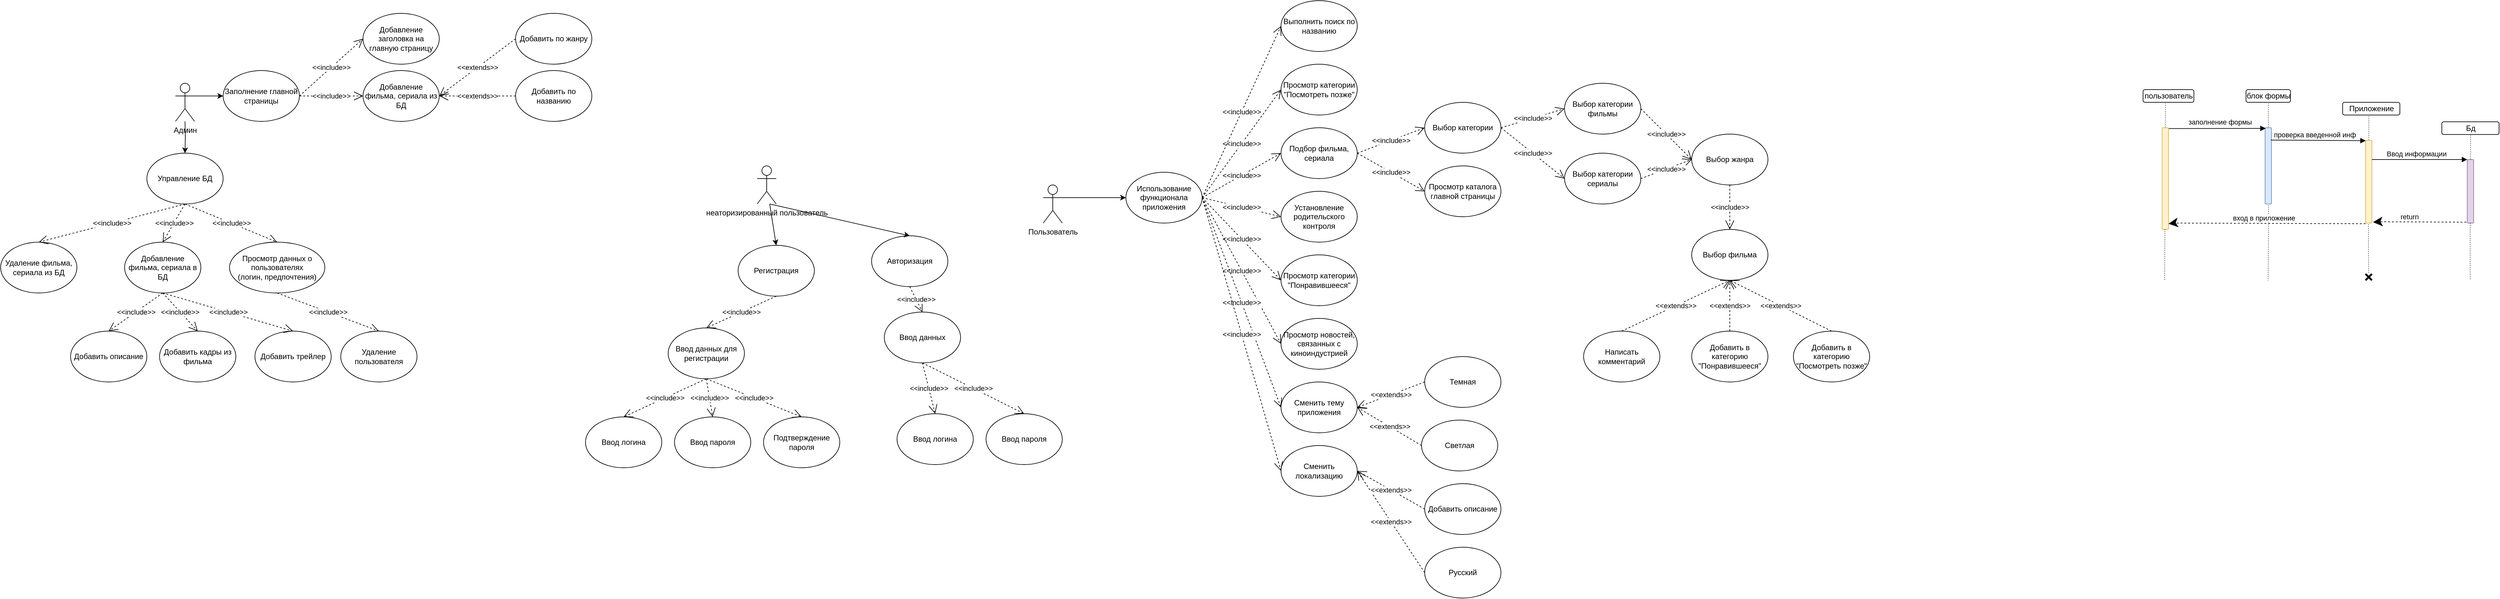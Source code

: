 <mxfile version="21.2.9" type="device" pages="7">
  <diagram name="Страница 1" id="gBljDxb7XRltwvXaUtLj">
    <mxGraphModel dx="5954" dy="1830" grid="1" gridSize="10" guides="1" tooltips="1" connect="1" arrows="1" fold="1" page="1" pageScale="1" pageWidth="1654" pageHeight="1169" math="0" shadow="0">
      <root>
        <mxCell id="0" />
        <mxCell id="1" parent="0" />
        <mxCell id="J_Xm8iJVJi45nVl2dkx6-49" style="edgeStyle=orthogonalEdgeStyle;rounded=0;orthogonalLoop=1;jettySize=auto;html=1;entryX=0.5;entryY=0;entryDx=0;entryDy=0;" parent="1" target="J_Xm8iJVJi45nVl2dkx6-2" edge="1">
          <mxGeometry relative="1" as="geometry">
            <mxPoint x="-190" y="190" as="sourcePoint" />
          </mxGeometry>
        </mxCell>
        <mxCell id="J_Xm8iJVJi45nVl2dkx6-53" style="edgeStyle=orthogonalEdgeStyle;rounded=0;orthogonalLoop=1;jettySize=auto;html=1;exitX=1;exitY=0.333;exitDx=0;exitDy=0;exitPerimeter=0;entryX=0;entryY=0.5;entryDx=0;entryDy=0;" parent="1" source="J_Xm8iJVJi45nVl2dkx6-1" target="J_Xm8iJVJi45nVl2dkx6-52" edge="1">
          <mxGeometry relative="1" as="geometry" />
        </mxCell>
        <mxCell id="J_Xm8iJVJi45nVl2dkx6-1" value="Админ" style="shape=umlActor;verticalLabelPosition=bottom;verticalAlign=top;html=1;outlineConnect=0;" parent="1" vertex="1">
          <mxGeometry x="-205" y="130" width="30" height="60" as="geometry" />
        </mxCell>
        <mxCell id="J_Xm8iJVJi45nVl2dkx6-2" value="Управление БД" style="ellipse;whiteSpace=wrap;html=1;" parent="1" vertex="1">
          <mxGeometry x="-250" y="240" width="120" height="80" as="geometry" />
        </mxCell>
        <mxCell id="J_Xm8iJVJi45nVl2dkx6-4" value="Добавление фильма, сериала в БД" style="ellipse;whiteSpace=wrap;html=1;" parent="1" vertex="1">
          <mxGeometry x="-285" y="380" width="120" height="80" as="geometry" />
        </mxCell>
        <mxCell id="J_Xm8iJVJi45nVl2dkx6-5" value="Просмотр данных о пользователях&lt;br&gt;(логин, предпочтения)" style="ellipse;whiteSpace=wrap;html=1;" parent="1" vertex="1">
          <mxGeometry x="-120" y="380" width="150" height="80" as="geometry" />
        </mxCell>
        <mxCell id="J_Xm8iJVJi45nVl2dkx6-10" value="&amp;lt;&amp;lt;include&amp;gt;&amp;gt;" style="endArrow=open;endSize=12;dashed=1;html=1;rounded=0;exitX=0.5;exitY=1;exitDx=0;exitDy=0;entryX=0.5;entryY=0;entryDx=0;entryDy=0;" parent="1" source="J_Xm8iJVJi45nVl2dkx6-2" target="J_Xm8iJVJi45nVl2dkx6-4" edge="1">
          <mxGeometry width="160" relative="1" as="geometry">
            <mxPoint x="-100" y="490" as="sourcePoint" />
            <mxPoint x="60" y="490" as="targetPoint" />
          </mxGeometry>
        </mxCell>
        <mxCell id="J_Xm8iJVJi45nVl2dkx6-12" value="&amp;lt;&amp;lt;include&amp;gt;&amp;gt;" style="endArrow=open;endSize=12;dashed=1;html=1;rounded=0;exitX=0.5;exitY=1;exitDx=0;exitDy=0;entryX=0.5;entryY=0;entryDx=0;entryDy=0;" parent="1" source="J_Xm8iJVJi45nVl2dkx6-2" target="J_Xm8iJVJi45nVl2dkx6-5" edge="1">
          <mxGeometry width="160" relative="1" as="geometry">
            <mxPoint x="-180" y="330" as="sourcePoint" />
            <mxPoint x="-410" y="440" as="targetPoint" />
          </mxGeometry>
        </mxCell>
        <mxCell id="J_Xm8iJVJi45nVl2dkx6-15" value="Добавить описание" style="ellipse;whiteSpace=wrap;html=1;" parent="1" vertex="1">
          <mxGeometry x="-370" y="520" width="120" height="80" as="geometry" />
        </mxCell>
        <mxCell id="J_Xm8iJVJi45nVl2dkx6-25" value="Добавить кадры из фильма" style="ellipse;whiteSpace=wrap;html=1;" parent="1" vertex="1">
          <mxGeometry x="-230" y="520" width="120" height="80" as="geometry" />
        </mxCell>
        <mxCell id="J_Xm8iJVJi45nVl2dkx6-27" value="Добавить трейлер" style="ellipse;whiteSpace=wrap;html=1;" parent="1" vertex="1">
          <mxGeometry x="-80" y="520" width="120" height="80" as="geometry" />
        </mxCell>
        <mxCell id="J_Xm8iJVJi45nVl2dkx6-33" value="Удаление пользователя" style="ellipse;whiteSpace=wrap;html=1;" parent="1" vertex="1">
          <mxGeometry x="55" y="520" width="120" height="80" as="geometry" />
        </mxCell>
        <mxCell id="J_Xm8iJVJi45nVl2dkx6-35" value="&amp;lt;&amp;lt;include&amp;gt;&amp;gt;" style="endArrow=open;endSize=12;dashed=1;html=1;rounded=0;exitX=0.5;exitY=1;exitDx=0;exitDy=0;entryX=0.5;entryY=0;entryDx=0;entryDy=0;" parent="1" source="J_Xm8iJVJi45nVl2dkx6-5" target="J_Xm8iJVJi45nVl2dkx6-33" edge="1">
          <mxGeometry width="160" relative="1" as="geometry">
            <mxPoint x="135" y="460" as="sourcePoint" />
            <mxPoint x="205" y="570" as="targetPoint" />
          </mxGeometry>
        </mxCell>
        <mxCell id="J_Xm8iJVJi45nVl2dkx6-40" value="Удаление фильма, сериала из БД" style="ellipse;whiteSpace=wrap;html=1;" parent="1" vertex="1">
          <mxGeometry x="-480" y="380" width="120" height="80" as="geometry" />
        </mxCell>
        <mxCell id="J_Xm8iJVJi45nVl2dkx6-41" value="&amp;lt;&amp;lt;include&amp;gt;&amp;gt;" style="endArrow=open;endSize=12;dashed=1;html=1;rounded=0;exitX=0.5;exitY=1;exitDx=0;exitDy=0;entryX=0.5;entryY=0;entryDx=0;entryDy=0;" parent="1" source="J_Xm8iJVJi45nVl2dkx6-2" target="J_Xm8iJVJi45nVl2dkx6-40" edge="1">
          <mxGeometry width="160" relative="1" as="geometry">
            <mxPoint x="-540" y="130" as="sourcePoint" />
            <mxPoint x="-750" y="260" as="targetPoint" />
          </mxGeometry>
        </mxCell>
        <mxCell id="J_Xm8iJVJi45nVl2dkx6-45" value="Добавление заголовка на главную страницу" style="ellipse;whiteSpace=wrap;html=1;" parent="1" vertex="1">
          <mxGeometry x="90" y="20" width="120" height="80" as="geometry" />
        </mxCell>
        <mxCell id="J_Xm8iJVJi45nVl2dkx6-50" value="Добавление фильма, сериала из БД" style="ellipse;whiteSpace=wrap;html=1;" parent="1" vertex="1">
          <mxGeometry x="90" y="110" width="120" height="80" as="geometry" />
        </mxCell>
        <mxCell id="J_Xm8iJVJi45nVl2dkx6-51" value="&amp;lt;&amp;lt;include&amp;gt;&amp;gt;" style="endArrow=open;endSize=12;dashed=1;html=1;rounded=0;exitX=1;exitY=0.5;exitDx=0;exitDy=0;entryX=0;entryY=0.5;entryDx=0;entryDy=0;" parent="1" source="J_Xm8iJVJi45nVl2dkx6-52" target="J_Xm8iJVJi45nVl2dkx6-50" edge="1">
          <mxGeometry width="160" relative="1" as="geometry">
            <mxPoint x="205.0" y="-40.0" as="sourcePoint" />
            <mxPoint x="130" y="190" as="targetPoint" />
          </mxGeometry>
        </mxCell>
        <mxCell id="J_Xm8iJVJi45nVl2dkx6-52" value="Заполнение главной страницы" style="ellipse;whiteSpace=wrap;html=1;" parent="1" vertex="1">
          <mxGeometry x="-130" y="110" width="120" height="80" as="geometry" />
        </mxCell>
        <mxCell id="J_Xm8iJVJi45nVl2dkx6-54" value="&amp;lt;&amp;lt;include&amp;gt;&amp;gt;" style="endArrow=open;endSize=12;dashed=1;html=1;rounded=0;exitX=1;exitY=0.5;exitDx=0;exitDy=0;entryX=0;entryY=0.5;entryDx=0;entryDy=0;" parent="1" source="J_Xm8iJVJi45nVl2dkx6-52" target="J_Xm8iJVJi45nVl2dkx6-45" edge="1">
          <mxGeometry width="160" relative="1" as="geometry">
            <mxPoint x="5" y="90" as="sourcePoint" />
            <mxPoint x="75" y="200" as="targetPoint" />
          </mxGeometry>
        </mxCell>
        <mxCell id="J_Xm8iJVJi45nVl2dkx6-55" value="Добавить по названию" style="ellipse;whiteSpace=wrap;html=1;" parent="1" vertex="1">
          <mxGeometry x="330" y="110" width="120" height="80" as="geometry" />
        </mxCell>
        <mxCell id="J_Xm8iJVJi45nVl2dkx6-56" value="&amp;lt;&amp;lt;extends&amp;gt;&amp;gt;" style="endArrow=open;endSize=12;dashed=1;html=1;rounded=0;exitX=0;exitY=0.5;exitDx=0;exitDy=0;entryX=1;entryY=0.5;entryDx=0;entryDy=0;" parent="1" source="J_Xm8iJVJi45nVl2dkx6-55" target="J_Xm8iJVJi45nVl2dkx6-50" edge="1">
          <mxGeometry width="160" relative="1" as="geometry">
            <mxPoint x="610" y="100" as="sourcePoint" />
            <mxPoint x="420" y="50" as="targetPoint" />
          </mxGeometry>
        </mxCell>
        <mxCell id="J_Xm8iJVJi45nVl2dkx6-57" value="Добавить по жанру" style="ellipse;whiteSpace=wrap;html=1;" parent="1" vertex="1">
          <mxGeometry x="330" y="20" width="120" height="80" as="geometry" />
        </mxCell>
        <mxCell id="J_Xm8iJVJi45nVl2dkx6-58" value="&amp;lt;&amp;lt;extends&amp;gt;&amp;gt;" style="endArrow=open;endSize=12;dashed=1;html=1;rounded=0;exitX=0;exitY=0.5;exitDx=0;exitDy=0;entryX=1;entryY=0.5;entryDx=0;entryDy=0;" parent="1" source="J_Xm8iJVJi45nVl2dkx6-57" target="J_Xm8iJVJi45nVl2dkx6-50" edge="1">
          <mxGeometry width="160" relative="1" as="geometry">
            <mxPoint x="610" y="10" as="sourcePoint" />
            <mxPoint x="210" y="60" as="targetPoint" />
          </mxGeometry>
        </mxCell>
        <mxCell id="J_Xm8iJVJi45nVl2dkx6-94" style="edgeStyle=orthogonalEdgeStyle;rounded=0;orthogonalLoop=1;jettySize=auto;html=1;exitX=1;exitY=0.333;exitDx=0;exitDy=0;exitPerimeter=0;entryX=0;entryY=0.5;entryDx=0;entryDy=0;" parent="1" source="J_Xm8iJVJi45nVl2dkx6-59" target="J_Xm8iJVJi45nVl2dkx6-93" edge="1">
          <mxGeometry relative="1" as="geometry" />
        </mxCell>
        <mxCell id="J_Xm8iJVJi45nVl2dkx6-59" value="Пользователь" style="shape=umlActor;verticalLabelPosition=bottom;verticalAlign=top;html=1;outlineConnect=0;" parent="1" vertex="1">
          <mxGeometry x="1160" y="290" width="30" height="60" as="geometry" />
        </mxCell>
        <mxCell id="J_Xm8iJVJi45nVl2dkx6-64" value="Регистрация" style="ellipse;whiteSpace=wrap;html=1;" parent="1" vertex="1">
          <mxGeometry x="680" y="385" width="120" height="80" as="geometry" />
        </mxCell>
        <mxCell id="J_Xm8iJVJi45nVl2dkx6-65" value="Авторизация" style="ellipse;whiteSpace=wrap;html=1;" parent="1" vertex="1">
          <mxGeometry x="890" y="370" width="120" height="80" as="geometry" />
        </mxCell>
        <mxCell id="J_Xm8iJVJi45nVl2dkx6-68" value="" style="endArrow=classic;html=1;rounded=0;entryX=0.5;entryY=0;entryDx=0;entryDy=0;" parent="1" target="J_Xm8iJVJi45nVl2dkx6-65" edge="1">
          <mxGeometry width="50" height="50" relative="1" as="geometry">
            <mxPoint x="730" y="320" as="sourcePoint" />
            <mxPoint x="660" y="380" as="targetPoint" />
          </mxGeometry>
        </mxCell>
        <mxCell id="J_Xm8iJVJi45nVl2dkx6-69" value="Ввод данных" style="ellipse;whiteSpace=wrap;html=1;" parent="1" vertex="1">
          <mxGeometry x="910" y="490" width="120" height="80" as="geometry" />
        </mxCell>
        <mxCell id="J_Xm8iJVJi45nVl2dkx6-70" value="&amp;lt;&amp;lt;include&amp;gt;&amp;gt;" style="endArrow=open;endSize=12;dashed=1;html=1;rounded=0;exitX=0.5;exitY=1;exitDx=0;exitDy=0;entryX=0.5;entryY=0;entryDx=0;entryDy=0;" parent="1" target="J_Xm8iJVJi45nVl2dkx6-69" edge="1">
          <mxGeometry width="160" relative="1" as="geometry">
            <mxPoint x="950" y="450" as="sourcePoint" />
            <mxPoint x="740" y="580" as="targetPoint" />
          </mxGeometry>
        </mxCell>
        <mxCell id="J_Xm8iJVJi45nVl2dkx6-74" value="Ввод данных для регистрации" style="ellipse;whiteSpace=wrap;html=1;" parent="1" vertex="1">
          <mxGeometry x="570" y="515" width="120" height="80" as="geometry" />
        </mxCell>
        <mxCell id="J_Xm8iJVJi45nVl2dkx6-75" value="&amp;lt;&amp;lt;include&amp;gt;&amp;gt;" style="endArrow=open;endSize=12;dashed=1;html=1;rounded=0;entryX=0.5;entryY=0;entryDx=0;entryDy=0;" parent="1" target="J_Xm8iJVJi45nVl2dkx6-74" edge="1">
          <mxGeometry width="160" relative="1" as="geometry">
            <mxPoint x="740" y="465" as="sourcePoint" />
            <mxPoint x="400" y="605" as="targetPoint" />
          </mxGeometry>
        </mxCell>
        <mxCell id="J_Xm8iJVJi45nVl2dkx6-78" value="Ввод логина" style="ellipse;whiteSpace=wrap;html=1;" parent="1" vertex="1">
          <mxGeometry x="440" y="655" width="120" height="80" as="geometry" />
        </mxCell>
        <mxCell id="J_Xm8iJVJi45nVl2dkx6-80" value="Ввод пароля" style="ellipse;whiteSpace=wrap;html=1;" parent="1" vertex="1">
          <mxGeometry x="580" y="655" width="120" height="80" as="geometry" />
        </mxCell>
        <mxCell id="J_Xm8iJVJi45nVl2dkx6-82" value="Подтверждение пароля" style="ellipse;whiteSpace=wrap;html=1;" parent="1" vertex="1">
          <mxGeometry x="720" y="655" width="120" height="80" as="geometry" />
        </mxCell>
        <mxCell id="J_Xm8iJVJi45nVl2dkx6-84" value="Ввод логина" style="ellipse;whiteSpace=wrap;html=1;" parent="1" vertex="1">
          <mxGeometry x="930" y="650" width="120" height="80" as="geometry" />
        </mxCell>
        <mxCell id="J_Xm8iJVJi45nVl2dkx6-86" value="Ввод пароля" style="ellipse;whiteSpace=wrap;html=1;" parent="1" vertex="1">
          <mxGeometry x="1070" y="650" width="120" height="80" as="geometry" />
        </mxCell>
        <mxCell id="J_Xm8iJVJi45nVl2dkx6-88" value="&amp;lt;&amp;lt;include&amp;gt;&amp;gt;" style="endArrow=open;endSize=12;dashed=1;html=1;rounded=0;entryX=0.5;entryY=0;entryDx=0;entryDy=0;exitX=0.5;exitY=1;exitDx=0;exitDy=0;" parent="1" source="J_Xm8iJVJi45nVl2dkx6-74" target="J_Xm8iJVJi45nVl2dkx6-78" edge="1">
          <mxGeometry width="160" relative="1" as="geometry">
            <mxPoint x="620" y="595" as="sourcePoint" />
            <mxPoint x="590" y="645" as="targetPoint" />
          </mxGeometry>
        </mxCell>
        <mxCell id="J_Xm8iJVJi45nVl2dkx6-89" value="&amp;lt;&amp;lt;include&amp;gt;&amp;gt;" style="endArrow=open;endSize=12;dashed=1;html=1;rounded=0;entryX=0.5;entryY=0;entryDx=0;entryDy=0;exitX=0.5;exitY=1;exitDx=0;exitDy=0;" parent="1" source="J_Xm8iJVJi45nVl2dkx6-74" target="J_Xm8iJVJi45nVl2dkx6-80" edge="1">
          <mxGeometry width="160" relative="1" as="geometry">
            <mxPoint x="640" y="605" as="sourcePoint" />
            <mxPoint x="510" y="665" as="targetPoint" />
          </mxGeometry>
        </mxCell>
        <mxCell id="J_Xm8iJVJi45nVl2dkx6-90" value="&amp;lt;&amp;lt;include&amp;gt;&amp;gt;" style="endArrow=open;endSize=12;dashed=1;html=1;rounded=0;entryX=0.5;entryY=0;entryDx=0;entryDy=0;exitX=0.5;exitY=1;exitDx=0;exitDy=0;" parent="1" source="J_Xm8iJVJi45nVl2dkx6-74" target="J_Xm8iJVJi45nVl2dkx6-82" edge="1">
          <mxGeometry width="160" relative="1" as="geometry">
            <mxPoint x="650" y="615" as="sourcePoint" />
            <mxPoint x="520" y="675" as="targetPoint" />
          </mxGeometry>
        </mxCell>
        <mxCell id="J_Xm8iJVJi45nVl2dkx6-91" value="&amp;lt;&amp;lt;include&amp;gt;&amp;gt;" style="endArrow=open;endSize=12;dashed=1;html=1;rounded=0;entryX=0.5;entryY=0;entryDx=0;entryDy=0;exitX=0.5;exitY=1;exitDx=0;exitDy=0;" parent="1" source="J_Xm8iJVJi45nVl2dkx6-69" target="J_Xm8iJVJi45nVl2dkx6-86" edge="1">
          <mxGeometry width="160" relative="1" as="geometry">
            <mxPoint x="710" y="610" as="sourcePoint" />
            <mxPoint x="580" y="670" as="targetPoint" />
          </mxGeometry>
        </mxCell>
        <mxCell id="J_Xm8iJVJi45nVl2dkx6-92" value="&amp;lt;&amp;lt;include&amp;gt;&amp;gt;" style="endArrow=open;endSize=12;dashed=1;html=1;rounded=0;entryX=0.5;entryY=0;entryDx=0;entryDy=0;exitX=0.5;exitY=1;exitDx=0;exitDy=0;" parent="1" source="J_Xm8iJVJi45nVl2dkx6-69" target="J_Xm8iJVJi45nVl2dkx6-84" edge="1">
          <mxGeometry width="160" relative="1" as="geometry">
            <mxPoint x="720" y="620" as="sourcePoint" />
            <mxPoint x="590" y="680" as="targetPoint" />
          </mxGeometry>
        </mxCell>
        <mxCell id="J_Xm8iJVJi45nVl2dkx6-93" value="Использование функционала приложения" style="ellipse;whiteSpace=wrap;html=1;" parent="1" vertex="1">
          <mxGeometry x="1290" y="270" width="120" height="80" as="geometry" />
        </mxCell>
        <mxCell id="J_Xm8iJVJi45nVl2dkx6-95" value="Подбор фильма, сериала" style="ellipse;whiteSpace=wrap;html=1;" parent="1" vertex="1">
          <mxGeometry x="1534" y="200" width="120" height="80" as="geometry" />
        </mxCell>
        <mxCell id="J_Xm8iJVJi45nVl2dkx6-96" value="&amp;lt;&amp;lt;include&amp;gt;&amp;gt;" style="endArrow=open;endSize=12;dashed=1;html=1;rounded=0;exitX=1;exitY=0.5;exitDx=0;exitDy=0;entryX=0;entryY=0.5;entryDx=0;entryDy=0;" parent="1" source="J_Xm8iJVJi45nVl2dkx6-93" target="J_Xm8iJVJi45nVl2dkx6-95" edge="1">
          <mxGeometry width="160" relative="1" as="geometry">
            <mxPoint x="1524" y="100" as="sourcePoint" />
            <mxPoint x="1610" y="220" as="targetPoint" />
          </mxGeometry>
        </mxCell>
        <mxCell id="J_Xm8iJVJi45nVl2dkx6-97" value="Установление родительского контроля" style="ellipse;whiteSpace=wrap;html=1;" parent="1" vertex="1">
          <mxGeometry x="1534" y="300" width="120" height="80" as="geometry" />
        </mxCell>
        <mxCell id="J_Xm8iJVJi45nVl2dkx6-98" value="&amp;lt;&amp;lt;include&amp;gt;&amp;gt;" style="endArrow=open;endSize=12;dashed=1;html=1;rounded=0;entryX=0;entryY=0.5;entryDx=0;entryDy=0;exitX=1;exitY=0.5;exitDx=0;exitDy=0;" parent="1" source="J_Xm8iJVJi45nVl2dkx6-93" target="J_Xm8iJVJi45nVl2dkx6-97" edge="1">
          <mxGeometry width="160" relative="1" as="geometry">
            <mxPoint x="1410" y="310" as="sourcePoint" />
            <mxPoint x="1200" y="440" as="targetPoint" />
          </mxGeometry>
        </mxCell>
        <mxCell id="J_Xm8iJVJi45nVl2dkx6-99" value="Просмотр категории &quot;Понравившееся&quot;" style="ellipse;whiteSpace=wrap;html=1;" parent="1" vertex="1">
          <mxGeometry x="1534" y="400" width="120" height="80" as="geometry" />
        </mxCell>
        <mxCell id="J_Xm8iJVJi45nVl2dkx6-100" value="&amp;lt;&amp;lt;include&amp;gt;&amp;gt;" style="endArrow=open;endSize=12;dashed=1;html=1;rounded=0;exitX=0.5;exitY=1;exitDx=0;exitDy=0;entryX=0;entryY=0.5;entryDx=0;entryDy=0;" parent="1" target="J_Xm8iJVJi45nVl2dkx6-99" edge="1">
          <mxGeometry width="160" relative="1" as="geometry">
            <mxPoint x="1410" y="310" as="sourcePoint" />
            <mxPoint x="1200" y="440" as="targetPoint" />
          </mxGeometry>
        </mxCell>
        <mxCell id="J_Xm8iJVJi45nVl2dkx6-101" value="Просмотр категории &quot;Посмотреть позже&quot;" style="ellipse;whiteSpace=wrap;html=1;" parent="1" vertex="1">
          <mxGeometry x="1534" y="100" width="120" height="80" as="geometry" />
        </mxCell>
        <mxCell id="J_Xm8iJVJi45nVl2dkx6-102" value="&amp;lt;&amp;lt;include&amp;gt;&amp;gt;" style="endArrow=open;endSize=12;dashed=1;html=1;rounded=0;exitX=1;exitY=0.5;exitDx=0;exitDy=0;entryX=0;entryY=0.5;entryDx=0;entryDy=0;" parent="1" source="J_Xm8iJVJi45nVl2dkx6-93" target="J_Xm8iJVJi45nVl2dkx6-101" edge="1">
          <mxGeometry width="160" relative="1" as="geometry">
            <mxPoint x="1510" y="-10" as="sourcePoint" />
            <mxPoint x="1300" y="120" as="targetPoint" />
          </mxGeometry>
        </mxCell>
        <mxCell id="J_Xm8iJVJi45nVl2dkx6-103" value="Просмотр новостей, связанных с киноиндустрией" style="ellipse;whiteSpace=wrap;html=1;" parent="1" vertex="1">
          <mxGeometry x="1534" y="500" width="120" height="80" as="geometry" />
        </mxCell>
        <mxCell id="J_Xm8iJVJi45nVl2dkx6-104" value="&amp;lt;&amp;lt;include&amp;gt;&amp;gt;" style="endArrow=open;endSize=12;dashed=1;html=1;rounded=0;exitX=1;exitY=0.5;exitDx=0;exitDy=0;entryX=0;entryY=0.5;entryDx=0;entryDy=0;" parent="1" source="J_Xm8iJVJi45nVl2dkx6-93" target="J_Xm8iJVJi45nVl2dkx6-103" edge="1">
          <mxGeometry width="160" relative="1" as="geometry">
            <mxPoint x="1524" y="390" as="sourcePoint" />
            <mxPoint x="1314" y="520" as="targetPoint" />
          </mxGeometry>
        </mxCell>
        <mxCell id="J_Xm8iJVJi45nVl2dkx6-107" value="Просмотр каталога главной страницы" style="ellipse;whiteSpace=wrap;html=1;" parent="1" vertex="1">
          <mxGeometry x="1760" y="260" width="120" height="80" as="geometry" />
        </mxCell>
        <mxCell id="J_Xm8iJVJi45nVl2dkx6-108" value="&amp;lt;&amp;lt;include&amp;gt;&amp;gt;" style="endArrow=open;endSize=12;dashed=1;html=1;rounded=0;exitX=1;exitY=0.5;exitDx=0;exitDy=0;entryX=0;entryY=0.5;entryDx=0;entryDy=0;" parent="1" source="J_Xm8iJVJi45nVl2dkx6-95" target="J_Xm8iJVJi45nVl2dkx6-107" edge="1">
          <mxGeometry width="160" relative="1" as="geometry">
            <mxPoint x="1730" y="120" as="sourcePoint" />
            <mxPoint x="1520" y="250" as="targetPoint" />
          </mxGeometry>
        </mxCell>
        <mxCell id="J_Xm8iJVJi45nVl2dkx6-109" value="Выбор категории" style="ellipse;whiteSpace=wrap;html=1;" parent="1" vertex="1">
          <mxGeometry x="1760" y="160" width="120" height="80" as="geometry" />
        </mxCell>
        <mxCell id="J_Xm8iJVJi45nVl2dkx6-110" value="&amp;lt;&amp;lt;include&amp;gt;&amp;gt;" style="endArrow=open;endSize=12;dashed=1;html=1;rounded=0;exitX=1;exitY=0.5;exitDx=0;exitDy=0;entryX=0;entryY=0.5;entryDx=0;entryDy=0;" parent="1" source="J_Xm8iJVJi45nVl2dkx6-95" target="J_Xm8iJVJi45nVl2dkx6-109" edge="1">
          <mxGeometry width="160" relative="1" as="geometry">
            <mxPoint x="1654" y="140" as="sourcePoint" />
            <mxPoint x="1520" y="150" as="targetPoint" />
          </mxGeometry>
        </mxCell>
        <mxCell id="J_Xm8iJVJi45nVl2dkx6-115" value="Выбор категории сериалы" style="ellipse;whiteSpace=wrap;html=1;" parent="1" vertex="1">
          <mxGeometry x="1980" y="240" width="120" height="80" as="geometry" />
        </mxCell>
        <mxCell id="J_Xm8iJVJi45nVl2dkx6-116" value="&amp;lt;&amp;lt;include&amp;gt;&amp;gt;" style="endArrow=open;endSize=12;dashed=1;html=1;rounded=0;exitX=1;exitY=0.5;exitDx=0;exitDy=0;entryX=0;entryY=0.5;entryDx=0;entryDy=0;" parent="1" source="J_Xm8iJVJi45nVl2dkx6-109" target="J_Xm8iJVJi45nVl2dkx6-115" edge="1">
          <mxGeometry width="160" relative="1" as="geometry">
            <mxPoint x="1930" y="85" as="sourcePoint" />
            <mxPoint x="1720" y="215" as="targetPoint" />
          </mxGeometry>
        </mxCell>
        <mxCell id="J_Xm8iJVJi45nVl2dkx6-117" value="Выбор категории фильмы" style="ellipse;whiteSpace=wrap;html=1;" parent="1" vertex="1">
          <mxGeometry x="1980" y="130" width="120" height="80" as="geometry" />
        </mxCell>
        <mxCell id="J_Xm8iJVJi45nVl2dkx6-118" value="&amp;lt;&amp;lt;include&amp;gt;&amp;gt;" style="endArrow=open;endSize=12;dashed=1;html=1;rounded=0;exitX=1;exitY=0.5;exitDx=0;exitDy=0;entryX=0;entryY=0.5;entryDx=0;entryDy=0;" parent="1" source="J_Xm8iJVJi45nVl2dkx6-109" target="J_Xm8iJVJi45nVl2dkx6-117" edge="1">
          <mxGeometry width="160" relative="1" as="geometry">
            <mxPoint x="2080" y="30" as="sourcePoint" />
            <mxPoint x="1870" y="160" as="targetPoint" />
          </mxGeometry>
        </mxCell>
        <mxCell id="J_Xm8iJVJi45nVl2dkx6-119" value="Выбор жанра" style="ellipse;whiteSpace=wrap;html=1;" parent="1" vertex="1">
          <mxGeometry x="2180" y="210" width="120" height="80" as="geometry" />
        </mxCell>
        <mxCell id="J_Xm8iJVJi45nVl2dkx6-120" value="&amp;lt;&amp;lt;include&amp;gt;&amp;gt;" style="endArrow=open;endSize=12;dashed=1;html=1;rounded=0;exitX=1;exitY=0.5;exitDx=0;exitDy=0;entryX=0;entryY=0.5;entryDx=0;entryDy=0;" parent="1" source="J_Xm8iJVJi45nVl2dkx6-115" target="J_Xm8iJVJi45nVl2dkx6-119" edge="1">
          <mxGeometry width="160" relative="1" as="geometry">
            <mxPoint x="2150" y="140" as="sourcePoint" />
            <mxPoint x="1940" y="270" as="targetPoint" />
          </mxGeometry>
        </mxCell>
        <mxCell id="J_Xm8iJVJi45nVl2dkx6-121" value="&amp;lt;&amp;lt;include&amp;gt;&amp;gt;" style="endArrow=open;endSize=12;dashed=1;html=1;rounded=0;exitX=1;exitY=0.5;exitDx=0;exitDy=0;entryX=0;entryY=0.5;entryDx=0;entryDy=0;" parent="1" source="J_Xm8iJVJi45nVl2dkx6-117" target="J_Xm8iJVJi45nVl2dkx6-119" edge="1">
          <mxGeometry width="160" relative="1" as="geometry">
            <mxPoint x="2110" y="290" as="sourcePoint" />
            <mxPoint x="2190" y="260" as="targetPoint" />
          </mxGeometry>
        </mxCell>
        <mxCell id="J_Xm8iJVJi45nVl2dkx6-122" value="Выбор фильма" style="ellipse;whiteSpace=wrap;html=1;" parent="1" vertex="1">
          <mxGeometry x="2180" y="360" width="120" height="80" as="geometry" />
        </mxCell>
        <mxCell id="J_Xm8iJVJi45nVl2dkx6-123" value="&amp;lt;&amp;lt;include&amp;gt;&amp;gt;" style="endArrow=open;endSize=12;dashed=1;html=1;rounded=0;exitX=0.5;exitY=1;exitDx=0;exitDy=0;entryX=0.5;entryY=0;entryDx=0;entryDy=0;" parent="1" source="J_Xm8iJVJi45nVl2dkx6-119" target="J_Xm8iJVJi45nVl2dkx6-122" edge="1">
          <mxGeometry width="160" relative="1" as="geometry">
            <mxPoint x="2300" y="240" as="sourcePoint" />
            <mxPoint x="2090" y="370" as="targetPoint" />
          </mxGeometry>
        </mxCell>
        <mxCell id="J_Xm8iJVJi45nVl2dkx6-124" value="Добавить в категорию &quot;Посмотреть позже&quot;" style="ellipse;whiteSpace=wrap;html=1;" parent="1" vertex="1">
          <mxGeometry x="2340" y="520" width="120" height="80" as="geometry" />
        </mxCell>
        <mxCell id="J_Xm8iJVJi45nVl2dkx6-125" value="&amp;lt;&amp;lt;extends&amp;gt;&amp;gt;" style="endArrow=open;endSize=12;dashed=1;html=1;rounded=0;exitX=0.5;exitY=0;exitDx=0;exitDy=0;entryX=0.5;entryY=1;entryDx=0;entryDy=0;" parent="1" source="J_Xm8iJVJi45nVl2dkx6-124" target="J_Xm8iJVJi45nVl2dkx6-122" edge="1">
          <mxGeometry width="160" relative="1" as="geometry">
            <mxPoint x="2930" y="150" as="sourcePoint" />
            <mxPoint x="2540" y="220" as="targetPoint" />
          </mxGeometry>
        </mxCell>
        <mxCell id="J_Xm8iJVJi45nVl2dkx6-126" value="Добавить в категорию &quot;Понравившееся&quot;" style="ellipse;whiteSpace=wrap;html=1;" parent="1" vertex="1">
          <mxGeometry x="2180" y="520" width="120" height="80" as="geometry" />
        </mxCell>
        <mxCell id="J_Xm8iJVJi45nVl2dkx6-127" value="&amp;lt;&amp;lt;extends&amp;gt;&amp;gt;" style="endArrow=open;endSize=12;dashed=1;html=1;rounded=0;exitX=0.5;exitY=0;exitDx=0;exitDy=0;entryX=0.5;entryY=1;entryDx=0;entryDy=0;" parent="1" source="J_Xm8iJVJi45nVl2dkx6-126" target="J_Xm8iJVJi45nVl2dkx6-122" edge="1">
          <mxGeometry width="160" relative="1" as="geometry">
            <mxPoint x="2930" y="245" as="sourcePoint" />
            <mxPoint x="2520" y="345" as="targetPoint" />
          </mxGeometry>
        </mxCell>
        <mxCell id="J_Xm8iJVJi45nVl2dkx6-128" value="Написать комментарий" style="ellipse;whiteSpace=wrap;html=1;" parent="1" vertex="1">
          <mxGeometry x="2010" y="520" width="120" height="80" as="geometry" />
        </mxCell>
        <mxCell id="J_Xm8iJVJi45nVl2dkx6-129" value="&amp;lt;&amp;lt;extends&amp;gt;&amp;gt;" style="endArrow=open;endSize=12;dashed=1;html=1;rounded=0;exitX=0.5;exitY=0;exitDx=0;exitDy=0;entryX=0.5;entryY=1;entryDx=0;entryDy=0;" parent="1" source="J_Xm8iJVJi45nVl2dkx6-128" target="J_Xm8iJVJi45nVl2dkx6-122" edge="1">
          <mxGeometry width="160" relative="1" as="geometry">
            <mxPoint x="2920" y="350" as="sourcePoint" />
            <mxPoint x="2730" y="300" as="targetPoint" />
          </mxGeometry>
        </mxCell>
        <mxCell id="J_Xm8iJVJi45nVl2dkx6-130" value="Выполнить поиск по названию" style="ellipse;whiteSpace=wrap;html=1;" parent="1" vertex="1">
          <mxGeometry x="1534" width="120" height="80" as="geometry" />
        </mxCell>
        <mxCell id="J_Xm8iJVJi45nVl2dkx6-131" value="&amp;lt;&amp;lt;include&amp;gt;&amp;gt;" style="endArrow=open;endSize=12;dashed=1;html=1;rounded=0;exitX=1;exitY=0.5;exitDx=0;exitDy=0;entryX=0;entryY=0.5;entryDx=0;entryDy=0;" parent="1" source="J_Xm8iJVJi45nVl2dkx6-93" target="J_Xm8iJVJi45nVl2dkx6-130" edge="1">
          <mxGeometry width="160" relative="1" as="geometry">
            <mxPoint x="1504" y="-70" as="sourcePoint" />
            <mxPoint x="1294" y="60" as="targetPoint" />
          </mxGeometry>
        </mxCell>
        <mxCell id="J_Xm8iJVJi45nVl2dkx6-132" value="Сменить тему приложения" style="ellipse;whiteSpace=wrap;html=1;" parent="1" vertex="1">
          <mxGeometry x="1534" y="600" width="120" height="80" as="geometry" />
        </mxCell>
        <mxCell id="J_Xm8iJVJi45nVl2dkx6-133" value="&amp;lt;&amp;lt;include&amp;gt;&amp;gt;" style="endArrow=open;endSize=12;dashed=1;html=1;rounded=0;exitX=1;exitY=0.5;exitDx=0;exitDy=0;entryX=0;entryY=0.5;entryDx=0;entryDy=0;" parent="1" source="J_Xm8iJVJi45nVl2dkx6-93" target="J_Xm8iJVJi45nVl2dkx6-132" edge="1">
          <mxGeometry width="160" relative="1" as="geometry">
            <mxPoint x="1504" y="530" as="sourcePoint" />
            <mxPoint x="1294" y="660" as="targetPoint" />
          </mxGeometry>
        </mxCell>
        <mxCell id="J_Xm8iJVJi45nVl2dkx6-134" value="Сменить локализацию" style="ellipse;whiteSpace=wrap;html=1;" parent="1" vertex="1">
          <mxGeometry x="1534" y="700" width="120" height="80" as="geometry" />
        </mxCell>
        <mxCell id="J_Xm8iJVJi45nVl2dkx6-135" value="&amp;lt;&amp;lt;include&amp;gt;&amp;gt;" style="endArrow=open;endSize=12;dashed=1;html=1;rounded=0;exitX=1;exitY=0.5;exitDx=0;exitDy=0;entryX=0;entryY=0.5;entryDx=0;entryDy=0;" parent="1" source="J_Xm8iJVJi45nVl2dkx6-93" target="J_Xm8iJVJi45nVl2dkx6-134" edge="1">
          <mxGeometry width="160" relative="1" as="geometry">
            <mxPoint x="1504" y="630" as="sourcePoint" />
            <mxPoint x="1294" y="760" as="targetPoint" />
          </mxGeometry>
        </mxCell>
        <mxCell id="J_Xm8iJVJi45nVl2dkx6-136" value="Русский" style="ellipse;whiteSpace=wrap;html=1;" parent="1" vertex="1">
          <mxGeometry x="1760" y="860" width="120" height="80" as="geometry" />
        </mxCell>
        <mxCell id="J_Xm8iJVJi45nVl2dkx6-137" value="&amp;lt;&amp;lt;extends&amp;gt;&amp;gt;" style="endArrow=open;endSize=12;dashed=1;html=1;rounded=0;exitX=0;exitY=0.5;exitDx=0;exitDy=0;entryX=1;entryY=0.5;entryDx=0;entryDy=0;" parent="1" source="J_Xm8iJVJi45nVl2dkx6-136" target="J_Xm8iJVJi45nVl2dkx6-134" edge="1">
          <mxGeometry width="160" relative="1" as="geometry">
            <mxPoint x="2020" y="750" as="sourcePoint" />
            <mxPoint x="1830" y="700" as="targetPoint" />
          </mxGeometry>
        </mxCell>
        <mxCell id="J_Xm8iJVJi45nVl2dkx6-138" value="Добавить описание" style="ellipse;whiteSpace=wrap;html=1;" parent="1" vertex="1">
          <mxGeometry x="1760" y="760" width="120" height="80" as="geometry" />
        </mxCell>
        <mxCell id="J_Xm8iJVJi45nVl2dkx6-139" value="&amp;lt;&amp;lt;extends&amp;gt;&amp;gt;" style="endArrow=open;endSize=12;dashed=1;html=1;rounded=0;entryX=1;entryY=0.5;entryDx=0;entryDy=0;exitX=0;exitY=0.5;exitDx=0;exitDy=0;" parent="1" source="J_Xm8iJVJi45nVl2dkx6-138" target="J_Xm8iJVJi45nVl2dkx6-134" edge="1">
          <mxGeometry width="160" relative="1" as="geometry">
            <mxPoint x="1670" y="690" as="sourcePoint" />
            <mxPoint x="1840" y="600" as="targetPoint" />
          </mxGeometry>
        </mxCell>
        <mxCell id="J_Xm8iJVJi45nVl2dkx6-144" value="Светлая" style="ellipse;whiteSpace=wrap;html=1;" parent="1" vertex="1">
          <mxGeometry x="1755" y="660" width="120" height="80" as="geometry" />
        </mxCell>
        <mxCell id="J_Xm8iJVJi45nVl2dkx6-145" value="&amp;lt;&amp;lt;extends&amp;gt;&amp;gt;" style="endArrow=open;endSize=12;dashed=1;html=1;rounded=0;exitX=0;exitY=0.5;exitDx=0;exitDy=0;entryX=1;entryY=0.5;entryDx=0;entryDy=0;" parent="1" source="J_Xm8iJVJi45nVl2dkx6-144" target="J_Xm8iJVJi45nVl2dkx6-132" edge="1">
          <mxGeometry width="160" relative="1" as="geometry">
            <mxPoint x="2075" y="550" as="sourcePoint" />
            <mxPoint x="1885" y="500" as="targetPoint" />
          </mxGeometry>
        </mxCell>
        <mxCell id="J_Xm8iJVJi45nVl2dkx6-146" value="Темная" style="ellipse;whiteSpace=wrap;html=1;" parent="1" vertex="1">
          <mxGeometry x="1760" y="560" width="120" height="80" as="geometry" />
        </mxCell>
        <mxCell id="J_Xm8iJVJi45nVl2dkx6-147" value="&amp;lt;&amp;lt;extends&amp;gt;&amp;gt;" style="endArrow=open;endSize=12;dashed=1;html=1;rounded=0;exitX=0;exitY=0.5;exitDx=0;exitDy=0;entryX=1;entryY=0.5;entryDx=0;entryDy=0;" parent="1" source="J_Xm8iJVJi45nVl2dkx6-146" target="J_Xm8iJVJi45nVl2dkx6-132" edge="1">
          <mxGeometry width="160" relative="1" as="geometry">
            <mxPoint x="2040" y="430" as="sourcePoint" />
            <mxPoint x="1850" y="380" as="targetPoint" />
          </mxGeometry>
        </mxCell>
        <mxCell id="VAuXvq2Z5wjQr0Aexqzm-110" value="" style="html=1;points=[];perimeter=orthogonalPerimeter;fillColor=#fff2cc;strokeColor=#d6b656;rounded=1;" parent="1" vertex="1">
          <mxGeometry x="2920" y="200" width="10" height="160" as="geometry" />
        </mxCell>
        <mxCell id="VAuXvq2Z5wjQr0Aexqzm-111" value="" style="html=1;points=[];perimeter=orthogonalPerimeter;fillColor=#fff2cc;strokeColor=#d6b656;rounded=1;" parent="1" vertex="1">
          <mxGeometry x="3240" y="220" width="10" height="130" as="geometry" />
        </mxCell>
        <mxCell id="VAuXvq2Z5wjQr0Aexqzm-112" value="" style="html=1;points=[];perimeter=orthogonalPerimeter;fillColor=#dae8fc;strokeColor=#6c8ebf;rounded=1;" parent="1" vertex="1">
          <mxGeometry x="3082" y="200" width="10" height="120" as="geometry" />
        </mxCell>
        <mxCell id="VAuXvq2Z5wjQr0Aexqzm-113" value="" style="html=1;points=[];perimeter=orthogonalPerimeter;fillColor=#e1d5e7;strokeColor=#9673a6;rounded=1;" parent="1" vertex="1">
          <mxGeometry x="3400" y="250" width="10" height="100" as="geometry" />
        </mxCell>
        <mxCell id="VAuXvq2Z5wjQr0Aexqzm-114" value="заполнение формы" style="html=1;verticalAlign=bottom;endArrow=block;rounded=0;exitX=1.051;exitY=0.008;exitDx=0;exitDy=0;exitPerimeter=0;" parent="1" source="VAuXvq2Z5wjQr0Aexqzm-110" edge="1">
          <mxGeometry x="0.054" y="1" width="80" relative="1" as="geometry">
            <mxPoint x="2971" y="201" as="sourcePoint" />
            <mxPoint x="3083" y="201" as="targetPoint" />
            <mxPoint as="offset" />
          </mxGeometry>
        </mxCell>
        <mxCell id="VAuXvq2Z5wjQr0Aexqzm-115" value="проверка введенной инф" style="html=1;verticalAlign=bottom;endArrow=block;rounded=0;exitX=0.892;exitY=0.17;exitDx=0;exitDy=0;exitPerimeter=0;entryX=0.037;entryY=0.022;entryDx=0;entryDy=0;entryPerimeter=0;" parent="1" edge="1">
          <mxGeometry x="-0.075" width="80" relative="1" as="geometry">
            <mxPoint x="3090.92" y="219.4" as="sourcePoint" />
            <mxPoint x="3240.37" y="220.32" as="targetPoint" />
            <mxPoint as="offset" />
          </mxGeometry>
        </mxCell>
        <mxCell id="VAuXvq2Z5wjQr0Aexqzm-116" value="Ввод информации" style="html=1;verticalAlign=bottom;endArrow=block;rounded=0;" parent="1" edge="1">
          <mxGeometry x="-0.067" width="80" relative="1" as="geometry">
            <mxPoint x="3250" y="250" as="sourcePoint" />
            <mxPoint x="3400" y="250" as="targetPoint" />
            <mxPoint as="offset" />
          </mxGeometry>
        </mxCell>
        <mxCell id="VAuXvq2Z5wjQr0Aexqzm-117" value="" style="endArrow=classic;dashed=1;endFill=1;endSize=12;html=1;rounded=0;exitX=-0.152;exitY=0.985;exitDx=0;exitDy=0;exitPerimeter=0;entryX=1.184;entryY=0.989;entryDx=0;entryDy=0;entryPerimeter=0;" parent="1" source="VAuXvq2Z5wjQr0Aexqzm-113" target="VAuXvq2Z5wjQr0Aexqzm-111" edge="1">
          <mxGeometry width="160" relative="1" as="geometry">
            <mxPoint x="3090" y="310" as="sourcePoint" />
            <mxPoint x="3250" y="310" as="targetPoint" />
            <Array as="points">
              <mxPoint x="3260" y="348" />
            </Array>
          </mxGeometry>
        </mxCell>
        <mxCell id="VAuXvq2Z5wjQr0Aexqzm-118" value="return" style="edgeLabel;html=1;align=center;verticalAlign=middle;resizable=0;points=[];" parent="VAuXvq2Z5wjQr0Aexqzm-117" vertex="1" connectable="0">
          <mxGeometry x="-0.14" y="2" relative="1" as="geometry">
            <mxPoint x="-27" y="-11" as="offset" />
          </mxGeometry>
        </mxCell>
        <mxCell id="VAuXvq2Z5wjQr0Aexqzm-119" value="пользователь" style="html=1;rounded=1;" parent="1" vertex="1">
          <mxGeometry x="2890" y="140" width="80" height="20" as="geometry" />
        </mxCell>
        <mxCell id="VAuXvq2Z5wjQr0Aexqzm-120" value="" style="endArrow=none;endFill=0;html=1;edgeStyle=orthogonalEdgeStyle;align=left;verticalAlign=top;rounded=0;dashed=1;dashPattern=1 2;exitX=0.5;exitY=1;exitDx=0;exitDy=0;entryX=0.62;entryY=-0.004;entryDx=0;entryDy=0;entryPerimeter=0;" parent="1" edge="1">
          <mxGeometry x="-1" relative="1" as="geometry">
            <mxPoint x="2924" y="160" as="sourcePoint" />
            <mxPoint x="2925.2" y="199.36" as="targetPoint" />
            <Array as="points">
              <mxPoint x="2925" y="160" />
            </Array>
          </mxGeometry>
        </mxCell>
        <mxCell id="VAuXvq2Z5wjQr0Aexqzm-121" value="" style="endArrow=none;endFill=0;html=1;edgeStyle=orthogonalEdgeStyle;align=left;verticalAlign=top;rounded=0;dashed=1;dashPattern=1 2;exitX=0.5;exitY=1;exitDx=0;exitDy=0;entryX=0.62;entryY=-0.004;entryDx=0;entryDy=0;entryPerimeter=0;" parent="1" edge="1">
          <mxGeometry x="-1" relative="1" as="geometry">
            <mxPoint x="3086" y="160" as="sourcePoint" />
            <mxPoint x="3087.2" y="199.36" as="targetPoint" />
            <Array as="points">
              <mxPoint x="3087" y="160" />
            </Array>
          </mxGeometry>
        </mxCell>
        <mxCell id="VAuXvq2Z5wjQr0Aexqzm-122" value="блок формы" style="html=1;rounded=1;" parent="1" vertex="1">
          <mxGeometry x="3052" y="140" width="70" height="20" as="geometry" />
        </mxCell>
        <mxCell id="VAuXvq2Z5wjQr0Aexqzm-123" value="" style="endArrow=none;endFill=0;html=1;edgeStyle=orthogonalEdgeStyle;align=left;verticalAlign=top;rounded=0;dashed=1;dashPattern=1 2;exitX=0.5;exitY=1;exitDx=0;exitDy=0;entryX=0.62;entryY=-0.004;entryDx=0;entryDy=0;entryPerimeter=0;" parent="1" edge="1">
          <mxGeometry x="-1" relative="1" as="geometry">
            <mxPoint x="3244" y="180" as="sourcePoint" />
            <mxPoint x="3245.2" y="219.36" as="targetPoint" />
            <Array as="points">
              <mxPoint x="3245" y="180" />
            </Array>
          </mxGeometry>
        </mxCell>
        <mxCell id="VAuXvq2Z5wjQr0Aexqzm-124" value="Приложение" style="html=1;rounded=1;" parent="1" vertex="1">
          <mxGeometry x="3204" y="160" width="90" height="20" as="geometry" />
        </mxCell>
        <mxCell id="VAuXvq2Z5wjQr0Aexqzm-125" value="" style="endArrow=none;endFill=0;html=1;edgeStyle=orthogonalEdgeStyle;align=left;verticalAlign=top;rounded=0;dashed=1;dashPattern=1 2;exitX=0.5;exitY=1;exitDx=0;exitDy=0;entryX=0.62;entryY=-0.004;entryDx=0;entryDy=0;entryPerimeter=0;" parent="1" edge="1">
          <mxGeometry x="-1" relative="1" as="geometry">
            <mxPoint x="3404" y="210.64" as="sourcePoint" />
            <mxPoint x="3405.2" y="250" as="targetPoint" />
            <Array as="points">
              <mxPoint x="3405" y="210.64" />
            </Array>
          </mxGeometry>
        </mxCell>
        <mxCell id="VAuXvq2Z5wjQr0Aexqzm-126" value="Бд" style="html=1;rounded=1;" parent="1" vertex="1">
          <mxGeometry x="3360" y="190.64" width="90" height="20" as="geometry" />
        </mxCell>
        <mxCell id="VAuXvq2Z5wjQr0Aexqzm-127" value="" style="endArrow=none;endFill=0;html=1;edgeStyle=orthogonalEdgeStyle;align=left;verticalAlign=top;rounded=0;dashed=1;dashPattern=1 2;exitX=0.5;exitY=1;exitDx=0;exitDy=0;" parent="1" edge="1">
          <mxGeometry x="-1" relative="1" as="geometry">
            <mxPoint x="2924.39" y="360" as="sourcePoint" />
            <mxPoint x="2924" y="440" as="targetPoint" />
            <Array as="points">
              <mxPoint x="2925.39" y="360" />
            </Array>
          </mxGeometry>
        </mxCell>
        <mxCell id="VAuXvq2Z5wjQr0Aexqzm-128" value="" style="endArrow=none;endFill=0;html=1;edgeStyle=orthogonalEdgeStyle;align=left;verticalAlign=top;rounded=0;dashed=1;dashPattern=1 2;exitX=0.537;exitY=1.02;exitDx=0;exitDy=0;exitPerimeter=0;" parent="1" source="VAuXvq2Z5wjQr0Aexqzm-112" edge="1">
          <mxGeometry x="-1" relative="1" as="geometry">
            <mxPoint x="3087.15" y="360" as="sourcePoint" />
            <mxPoint x="3086.76" y="440" as="targetPoint" />
            <Array as="points">
              <mxPoint x="3087" y="360" />
              <mxPoint x="3087" y="360" />
            </Array>
          </mxGeometry>
        </mxCell>
        <mxCell id="VAuXvq2Z5wjQr0Aexqzm-129" value="" style="endArrow=none;endFill=0;html=1;edgeStyle=orthogonalEdgeStyle;align=left;verticalAlign=top;rounded=0;dashed=1;dashPattern=1 2;exitX=0.463;exitY=1.017;exitDx=0;exitDy=0;exitPerimeter=0;" parent="1" edge="1">
          <mxGeometry x="-1" relative="1" as="geometry">
            <mxPoint x="3404.63" y="350" as="sourcePoint" />
            <mxPoint x="3405" y="440" as="targetPoint" />
            <Array as="points">
              <mxPoint x="3405" y="436.98" />
            </Array>
          </mxGeometry>
        </mxCell>
        <mxCell id="VAuXvq2Z5wjQr0Aexqzm-130" value="" style="shape=umlDestroy;whiteSpace=wrap;html=1;strokeWidth=3;rounded=1;" parent="1" vertex="1">
          <mxGeometry x="3240" y="430" width="10" height="10" as="geometry" />
        </mxCell>
        <mxCell id="VAuXvq2Z5wjQr0Aexqzm-131" value="" style="endArrow=none;endFill=0;html=1;edgeStyle=orthogonalEdgeStyle;align=left;verticalAlign=top;rounded=0;dashed=1;dashPattern=1 2;exitX=0.463;exitY=1.017;exitDx=0;exitDy=0;exitPerimeter=0;" parent="1" source="VAuXvq2Z5wjQr0Aexqzm-111" target="VAuXvq2Z5wjQr0Aexqzm-130" edge="1">
          <mxGeometry x="-1" relative="1" as="geometry">
            <mxPoint x="3244.63" y="281.02" as="sourcePoint" />
            <mxPoint x="3245" y="440" as="targetPoint" />
            <Array as="points" />
          </mxGeometry>
        </mxCell>
        <mxCell id="VAuXvq2Z5wjQr0Aexqzm-132" value="" style="endArrow=classic;dashed=1;endFill=1;endSize=12;html=1;rounded=0;entryX=1.184;entryY=0.989;entryDx=0;entryDy=0;entryPerimeter=0;" parent="1" edge="1">
          <mxGeometry width="160" relative="1" as="geometry">
            <mxPoint x="3240" y="351" as="sourcePoint" />
            <mxPoint x="2930" y="351" as="targetPoint" />
            <Array as="points">
              <mxPoint x="2938" y="350" />
            </Array>
          </mxGeometry>
        </mxCell>
        <mxCell id="VAuXvq2Z5wjQr0Aexqzm-133" value="вход в приложение" style="edgeLabel;html=1;align=center;verticalAlign=middle;resizable=0;points=[];" parent="VAuXvq2Z5wjQr0Aexqzm-132" vertex="1" connectable="0">
          <mxGeometry x="-0.14" y="2" relative="1" as="geometry">
            <mxPoint x="-27" y="-11" as="offset" />
          </mxGeometry>
        </mxCell>
        <mxCell id="N1rr71nTAP6FYSyGyknS-1" value="&amp;lt;&amp;lt;include&amp;gt;&amp;gt;" style="endArrow=open;endSize=12;dashed=1;html=1;rounded=0;exitX=0.5;exitY=1;exitDx=0;exitDy=0;entryX=0.5;entryY=0;entryDx=0;entryDy=0;" parent="1" source="J_Xm8iJVJi45nVl2dkx6-4" target="J_Xm8iJVJi45nVl2dkx6-27" edge="1">
          <mxGeometry width="160" relative="1" as="geometry">
            <mxPoint x="-35" y="470" as="sourcePoint" />
            <mxPoint x="125" y="530" as="targetPoint" />
          </mxGeometry>
        </mxCell>
        <mxCell id="N1rr71nTAP6FYSyGyknS-2" value="&amp;lt;&amp;lt;include&amp;gt;&amp;gt;" style="endArrow=open;endSize=12;dashed=1;html=1;rounded=0;exitX=0.5;exitY=1;exitDx=0;exitDy=0;entryX=0.5;entryY=0;entryDx=0;entryDy=0;" parent="1" source="J_Xm8iJVJi45nVl2dkx6-4" target="J_Xm8iJVJi45nVl2dkx6-25" edge="1">
          <mxGeometry width="160" relative="1" as="geometry">
            <mxPoint x="-25" y="480" as="sourcePoint" />
            <mxPoint x="135" y="540" as="targetPoint" />
          </mxGeometry>
        </mxCell>
        <mxCell id="N1rr71nTAP6FYSyGyknS-3" value="&amp;lt;&amp;lt;include&amp;gt;&amp;gt;" style="endArrow=open;endSize=12;dashed=1;html=1;rounded=0;exitX=0.5;exitY=1;exitDx=0;exitDy=0;entryX=0.5;entryY=0;entryDx=0;entryDy=0;" parent="1" source="J_Xm8iJVJi45nVl2dkx6-4" target="J_Xm8iJVJi45nVl2dkx6-15" edge="1">
          <mxGeometry width="160" relative="1" as="geometry">
            <mxPoint x="-15" y="490" as="sourcePoint" />
            <mxPoint x="145" y="550" as="targetPoint" />
          </mxGeometry>
        </mxCell>
        <mxCell id="-v29Pg1z5UthW9_CGfWC-1" value="неаторизированный пользователь" style="shape=umlActor;verticalLabelPosition=bottom;verticalAlign=top;html=1;outlineConnect=0;" parent="1" vertex="1">
          <mxGeometry x="710" y="260" width="30" height="60" as="geometry" />
        </mxCell>
        <mxCell id="-v29Pg1z5UthW9_CGfWC-2" value="" style="endArrow=classic;html=1;rounded=0;entryX=0.5;entryY=0;entryDx=0;entryDy=0;" parent="1" source="-v29Pg1z5UthW9_CGfWC-1" target="J_Xm8iJVJi45nVl2dkx6-64" edge="1">
          <mxGeometry width="50" height="50" relative="1" as="geometry">
            <mxPoint x="740" y="740" as="sourcePoint" />
            <mxPoint x="760" y="510" as="targetPoint" />
          </mxGeometry>
        </mxCell>
      </root>
    </mxGraphModel>
  </diagram>
  <diagram name="Страница 1" id="R4F1akypTvHMTm1q-_rP">
    <mxGraphModel dx="1050" dy="541" grid="0" gridSize="10" guides="1" tooltips="1" connect="1" arrows="1" fold="1" page="1" pageScale="1" pageWidth="827" pageHeight="1169" math="0" shadow="0">
      <root>
        <mxCell id="0" />
        <mxCell id="1" parent="0" />
        <mxCell id="dO-9CGKVnQE76IeSK699-393" value="User" style="swimlane;fontStyle=1;align=center;verticalAlign=top;childLayout=stackLayout;horizontal=1;startSize=26;horizontalStack=0;resizeParent=1;resizeParentMax=0;resizeLast=0;collapsible=1;marginBottom=0;whiteSpace=wrap;html=1;" parent="1" vertex="1">
          <mxGeometry x="150" y="322" width="160" height="114" as="geometry" />
        </mxCell>
        <mxCell id="dO-9CGKVnQE76IeSK699-394" value="+ FIO: string&lt;br&gt;+ Pass: int&lt;br&gt;+NickName: string" style="text;strokeColor=none;fillColor=none;align=left;verticalAlign=top;spacingLeft=4;spacingRight=4;overflow=hidden;rotatable=0;points=[[0,0.5],[1,0.5]];portConstraint=eastwest;whiteSpace=wrap;html=1;" parent="dO-9CGKVnQE76IeSK699-393" vertex="1">
          <mxGeometry y="26" width="160" height="54" as="geometry" />
        </mxCell>
        <mxCell id="dO-9CGKVnQE76IeSK699-395" value="" style="line;strokeWidth=1;fillColor=none;align=left;verticalAlign=middle;spacingTop=-1;spacingLeft=3;spacingRight=3;rotatable=0;labelPosition=right;points=[];portConstraint=eastwest;strokeColor=inherit;" parent="dO-9CGKVnQE76IeSK699-393" vertex="1">
          <mxGeometry y="80" width="160" height="8" as="geometry" />
        </mxCell>
        <mxCell id="dO-9CGKVnQE76IeSK699-396" value="&amp;nbsp;" style="text;strokeColor=none;fillColor=none;align=left;verticalAlign=top;spacingLeft=4;spacingRight=4;overflow=hidden;rotatable=0;points=[[0,0.5],[1,0.5]];portConstraint=eastwest;whiteSpace=wrap;html=1;" parent="dO-9CGKVnQE76IeSK699-393" vertex="1">
          <mxGeometry y="88" width="160" height="26" as="geometry" />
        </mxCell>
        <mxCell id="dO-9CGKVnQE76IeSK699-397" value="InformationBio" style="swimlane;fontStyle=1;align=center;verticalAlign=top;childLayout=stackLayout;horizontal=1;startSize=26;horizontalStack=0;resizeParent=1;resizeParentMax=0;resizeLast=0;collapsible=1;marginBottom=0;whiteSpace=wrap;html=1;" parent="1" vertex="1">
          <mxGeometry x="150" y="492" width="160" height="110" as="geometry" />
        </mxCell>
        <mxCell id="dO-9CGKVnQE76IeSK699-398" value="+ age: int&lt;br&gt;+ height: int&lt;br&gt;+ weight: int" style="text;strokeColor=none;fillColor=none;align=left;verticalAlign=top;spacingLeft=4;spacingRight=4;overflow=hidden;rotatable=0;points=[[0,0.5],[1,0.5]];portConstraint=eastwest;whiteSpace=wrap;html=1;" parent="dO-9CGKVnQE76IeSK699-397" vertex="1">
          <mxGeometry y="26" width="160" height="54" as="geometry" />
        </mxCell>
        <mxCell id="dO-9CGKVnQE76IeSK699-399" value="" style="line;strokeWidth=1;fillColor=none;align=left;verticalAlign=middle;spacingTop=-1;spacingLeft=3;spacingRight=3;rotatable=0;labelPosition=right;points=[];portConstraint=eastwest;strokeColor=inherit;" parent="dO-9CGKVnQE76IeSK699-397" vertex="1">
          <mxGeometry y="80" width="160" height="30" as="geometry" />
        </mxCell>
        <mxCell id="dO-9CGKVnQE76IeSK699-401" value="" style="endArrow=diamondThin;endFill=1;endSize=12;html=1;rounded=0;exitX=0.5;exitY=0;exitDx=0;exitDy=0;entryX=0.498;entryY=0.983;entryDx=0;entryDy=0;entryPerimeter=0;" parent="1" source="dO-9CGKVnQE76IeSK699-397" target="dO-9CGKVnQE76IeSK699-396" edge="1">
          <mxGeometry width="160" relative="1" as="geometry">
            <mxPoint x="270" y="492" as="sourcePoint" />
            <mxPoint x="230" y="442" as="targetPoint" />
          </mxGeometry>
        </mxCell>
        <mxCell id="dO-9CGKVnQE76IeSK699-406" value="Application" style="swimlane;fontStyle=1;align=center;verticalAlign=top;childLayout=stackLayout;horizontal=1;startSize=26;horizontalStack=0;resizeParent=1;resizeParentMax=0;resizeLast=0;collapsible=1;marginBottom=0;whiteSpace=wrap;html=1;" parent="1" vertex="1">
          <mxGeometry x="414" y="320" width="160" height="86" as="geometry" />
        </mxCell>
        <mxCell id="dO-9CGKVnQE76IeSK699-407" value="+ field: type" style="text;strokeColor=none;fillColor=none;align=left;verticalAlign=top;spacingLeft=4;spacingRight=4;overflow=hidden;rotatable=0;points=[[0,0.5],[1,0.5]];portConstraint=eastwest;whiteSpace=wrap;html=1;" parent="dO-9CGKVnQE76IeSK699-406" vertex="1">
          <mxGeometry y="26" width="160" height="26" as="geometry" />
        </mxCell>
        <mxCell id="dO-9CGKVnQE76IeSK699-408" value="" style="line;strokeWidth=1;fillColor=none;align=left;verticalAlign=middle;spacingTop=-1;spacingLeft=3;spacingRight=3;rotatable=0;labelPosition=right;points=[];portConstraint=eastwest;strokeColor=inherit;" parent="dO-9CGKVnQE76IeSK699-406" vertex="1">
          <mxGeometry y="52" width="160" height="8" as="geometry" />
        </mxCell>
        <mxCell id="dO-9CGKVnQE76IeSK699-409" value="+ getServ(User)" style="text;strokeColor=none;fillColor=none;align=left;verticalAlign=top;spacingLeft=4;spacingRight=4;overflow=hidden;rotatable=0;points=[[0,0.5],[1,0.5]];portConstraint=eastwest;whiteSpace=wrap;html=1;" parent="dO-9CGKVnQE76IeSK699-406" vertex="1">
          <mxGeometry y="60" width="160" height="26" as="geometry" />
        </mxCell>
        <mxCell id="dO-9CGKVnQE76IeSK699-410" value="" style="endArrow=diamondThin;endFill=0;endSize=12;html=1;rounded=0;exitX=1.011;exitY=0.036;exitDx=0;exitDy=0;exitPerimeter=0;entryX=0.014;entryY=0.175;entryDx=0;entryDy=0;entryPerimeter=0;" parent="1" source="dO-9CGKVnQE76IeSK699-394" target="dO-9CGKVnQE76IeSK699-407" edge="1">
          <mxGeometry width="160" relative="1" as="geometry">
            <mxPoint x="380" y="480" as="sourcePoint" />
            <mxPoint x="540" y="480" as="targetPoint" />
          </mxGeometry>
        </mxCell>
        <mxCell id="dO-9CGKVnQE76IeSK699-411" value="*" style="text;html=1;strokeColor=none;fillColor=none;align=center;verticalAlign=middle;whiteSpace=wrap;rounded=0;" parent="1" vertex="1">
          <mxGeometry x="294" y="325" width="60" height="30" as="geometry" />
        </mxCell>
        <mxCell id="dO-9CGKVnQE76IeSK699-414" value="1" style="text;html=1;strokeColor=none;fillColor=none;align=center;verticalAlign=middle;whiteSpace=wrap;rounded=0;" parent="1" vertex="1">
          <mxGeometry x="370" y="325" width="60" height="30" as="geometry" />
        </mxCell>
        <mxCell id="dO-9CGKVnQE76IeSK699-415" value="EveryDayTest" style="swimlane;fontStyle=1;align=center;verticalAlign=top;childLayout=stackLayout;horizontal=1;startSize=26;horizontalStack=0;resizeParent=1;resizeParentMax=0;resizeLast=0;collapsible=1;marginBottom=0;whiteSpace=wrap;html=1;" parent="1" vertex="1">
          <mxGeometry x="514" y="495" width="200" height="170" as="geometry" />
        </mxCell>
        <mxCell id="dO-9CGKVnQE76IeSK699-416" value="+ amount_Sleep: int&lt;br&gt;+ Body_condition: int&lt;br&gt;+ Behavior: int&lt;br&gt;+ eating_mode: int&lt;br&gt;+ rest:int&lt;br&gt;+ self_care:int&amp;nbsp;" style="text;strokeColor=none;fillColor=none;align=left;verticalAlign=top;spacingLeft=4;spacingRight=4;overflow=hidden;rotatable=0;points=[[0,0.5],[1,0.5]];portConstraint=eastwest;whiteSpace=wrap;html=1;" parent="dO-9CGKVnQE76IeSK699-415" vertex="1">
          <mxGeometry y="26" width="200" height="94" as="geometry" />
        </mxCell>
        <mxCell id="dO-9CGKVnQE76IeSK699-417" value="" style="line;strokeWidth=1;fillColor=none;align=left;verticalAlign=middle;spacingTop=-1;spacingLeft=3;spacingRight=3;rotatable=0;labelPosition=right;points=[];portConstraint=eastwest;strokeColor=inherit;" parent="dO-9CGKVnQE76IeSK699-415" vertex="1">
          <mxGeometry y="120" width="200" height="8" as="geometry" />
        </mxCell>
        <mxCell id="dO-9CGKVnQE76IeSK699-418" value="+ AddInf(EveryDayTest)&lt;br&gt;+ Change_Grapf(EveryDayTest)" style="text;strokeColor=none;fillColor=none;align=left;verticalAlign=top;spacingLeft=4;spacingRight=4;overflow=hidden;rotatable=0;points=[[0,0.5],[1,0.5]];portConstraint=eastwest;whiteSpace=wrap;html=1;" parent="dO-9CGKVnQE76IeSK699-415" vertex="1">
          <mxGeometry y="128" width="200" height="42" as="geometry" />
        </mxCell>
        <mxCell id="dO-9CGKVnQE76IeSK699-419" value="" style="endArrow=diamondThin;endFill=1;endSize=12;html=1;rounded=0;exitX=0.047;exitY=0.626;exitDx=0;exitDy=0;entryX=0.489;entryY=0.957;entryDx=0;entryDy=0;entryPerimeter=0;exitPerimeter=0;" parent="1" source="dO-9CGKVnQE76IeSK699-420" edge="1">
          <mxGeometry width="160" relative="1" as="geometry">
            <mxPoint x="572.6" y="490" as="sourcePoint" />
            <mxPoint x="571.24" y="404.882" as="targetPoint" />
          </mxGeometry>
        </mxCell>
        <mxCell id="dO-9CGKVnQE76IeSK699-420" value="*" style="text;html=1;strokeColor=none;fillColor=none;align=center;verticalAlign=middle;whiteSpace=wrap;rounded=0;" parent="1" vertex="1">
          <mxGeometry x="570" y="475" width="60" height="30" as="geometry" />
        </mxCell>
        <mxCell id="dO-9CGKVnQE76IeSK699-421" value="1" style="text;html=1;strokeColor=none;fillColor=none;align=center;verticalAlign=middle;whiteSpace=wrap;rounded=0;" parent="1" vertex="1">
          <mxGeometry x="569" y="425" width="60" height="30" as="geometry" />
        </mxCell>
        <mxCell id="dO-9CGKVnQE76IeSK699-422" value="calorie_calculator" style="swimlane;fontStyle=1;align=center;verticalAlign=top;childLayout=stackLayout;horizontal=1;startSize=26;horizontalStack=0;resizeParent=1;resizeParentMax=0;resizeLast=0;collapsible=1;marginBottom=0;whiteSpace=wrap;html=1;" parent="1" vertex="1">
          <mxGeometry x="400" y="70" width="210" height="160" as="geometry" />
        </mxCell>
        <mxCell id="dO-9CGKVnQE76IeSK699-423" value="+ first_meal: int&lt;br&gt;+ second_meal: int&lt;br&gt;+ therd_meal: int&lt;br&gt;+ Products: Dictionary&amp;lt;string, int&amp;gt;&lt;br&gt;+ total_amount: int" style="text;strokeColor=none;fillColor=none;align=left;verticalAlign=top;spacingLeft=4;spacingRight=4;overflow=hidden;rotatable=0;points=[[0,0.5],[1,0.5]];portConstraint=eastwest;whiteSpace=wrap;html=1;" parent="dO-9CGKVnQE76IeSK699-422" vertex="1">
          <mxGeometry y="26" width="210" height="84" as="geometry" />
        </mxCell>
        <mxCell id="dO-9CGKVnQE76IeSK699-424" value="" style="line;strokeWidth=1;fillColor=none;align=left;verticalAlign=middle;spacingTop=-1;spacingLeft=3;spacingRight=3;rotatable=0;labelPosition=right;points=[];portConstraint=eastwest;strokeColor=inherit;" parent="dO-9CGKVnQE76IeSK699-422" vertex="1">
          <mxGeometry y="110" width="210" height="8" as="geometry" />
        </mxCell>
        <mxCell id="dO-9CGKVnQE76IeSK699-425" value="+ countAmount(int): int&lt;br&gt;+ AddRez(int)" style="text;strokeColor=none;fillColor=none;align=left;verticalAlign=top;spacingLeft=4;spacingRight=4;overflow=hidden;rotatable=0;points=[[0,0.5],[1,0.5]];portConstraint=eastwest;whiteSpace=wrap;html=1;" parent="dO-9CGKVnQE76IeSK699-422" vertex="1">
          <mxGeometry y="118" width="210" height="42" as="geometry" />
        </mxCell>
        <mxCell id="dO-9CGKVnQE76IeSK699-426" value="" style="endArrow=diamondThin;endFill=1;endSize=12;html=1;rounded=0;" parent="1" target="dO-9CGKVnQE76IeSK699-406" edge="1">
          <mxGeometry width="160" relative="1" as="geometry">
            <mxPoint x="494" y="230" as="sourcePoint" />
            <mxPoint x="690" y="370" as="targetPoint" />
          </mxGeometry>
        </mxCell>
        <mxCell id="dO-9CGKVnQE76IeSK699-427" value="1" style="text;html=1;strokeColor=none;fillColor=none;align=center;verticalAlign=middle;whiteSpace=wrap;rounded=0;" parent="1" vertex="1">
          <mxGeometry x="484" y="290" width="60" height="30" as="geometry" />
        </mxCell>
        <mxCell id="dO-9CGKVnQE76IeSK699-428" value="*" style="text;html=1;strokeColor=none;fillColor=none;align=center;verticalAlign=middle;whiteSpace=wrap;rounded=0;" parent="1" vertex="1">
          <mxGeometry x="484" y="230" width="60" height="30" as="geometry" />
        </mxCell>
        <mxCell id="dO-9CGKVnQE76IeSK699-429" value="Meditation" style="swimlane;fontStyle=1;align=center;verticalAlign=top;childLayout=stackLayout;horizontal=1;startSize=26;horizontalStack=0;resizeParent=1;resizeParentMax=0;resizeLast=0;collapsible=1;marginBottom=0;whiteSpace=wrap;html=1;" parent="1" vertex="1">
          <mxGeometry x="660" y="320" width="160" height="142" as="geometry" />
        </mxCell>
        <mxCell id="dO-9CGKVnQE76IeSK699-430" value="+ name: string&lt;br&gt;+ exersise: List&amp;lt;img&amp;gt;&lt;br&gt;+ Time: int" style="text;strokeColor=none;fillColor=none;align=left;verticalAlign=top;spacingLeft=4;spacingRight=4;overflow=hidden;rotatable=0;points=[[0,0.5],[1,0.5]];portConstraint=eastwest;whiteSpace=wrap;html=1;" parent="dO-9CGKVnQE76IeSK699-429" vertex="1">
          <mxGeometry y="26" width="160" height="74" as="geometry" />
        </mxCell>
        <mxCell id="dO-9CGKVnQE76IeSK699-431" value="" style="line;strokeWidth=1;fillColor=none;align=left;verticalAlign=middle;spacingTop=-1;spacingLeft=3;spacingRight=3;rotatable=0;labelPosition=right;points=[];portConstraint=eastwest;strokeColor=inherit;" parent="dO-9CGKVnQE76IeSK699-429" vertex="1">
          <mxGeometry y="100" width="160" height="8" as="geometry" />
        </mxCell>
        <mxCell id="dO-9CGKVnQE76IeSK699-432" value="+ StartMedit(Time)" style="text;strokeColor=none;fillColor=none;align=left;verticalAlign=top;spacingLeft=4;spacingRight=4;overflow=hidden;rotatable=0;points=[[0,0.5],[1,0.5]];portConstraint=eastwest;whiteSpace=wrap;html=1;" parent="dO-9CGKVnQE76IeSK699-429" vertex="1">
          <mxGeometry y="108" width="160" height="34" as="geometry" />
        </mxCell>
        <mxCell id="dO-9CGKVnQE76IeSK699-433" value="" style="endArrow=diamondThin;endFill=1;endSize=12;html=1;rounded=0;entryX=0.993;entryY=0.017;entryDx=0;entryDy=0;entryPerimeter=0;" parent="1" target="dO-9CGKVnQE76IeSK699-407" edge="1">
          <mxGeometry width="160" relative="1" as="geometry">
            <mxPoint x="660" y="346" as="sourcePoint" />
            <mxPoint x="504" y="330" as="targetPoint" />
          </mxGeometry>
        </mxCell>
        <mxCell id="dO-9CGKVnQE76IeSK699-434" value="1" style="text;html=1;strokeColor=none;fillColor=none;align=center;verticalAlign=middle;whiteSpace=wrap;rounded=0;" parent="1" vertex="1">
          <mxGeometry x="560" y="325" width="60" height="30" as="geometry" />
        </mxCell>
        <mxCell id="dO-9CGKVnQE76IeSK699-435" value="*" style="text;html=1;strokeColor=none;fillColor=none;align=center;verticalAlign=middle;whiteSpace=wrap;rounded=0;" parent="1" vertex="1">
          <mxGeometry x="620" y="325" width="60" height="30" as="geometry" />
        </mxCell>
        <mxCell id="dO-9CGKVnQE76IeSK699-436" value="Param" style="swimlane;fontStyle=1;align=center;verticalAlign=top;childLayout=stackLayout;horizontal=1;startSize=26;horizontalStack=0;resizeParent=1;resizeParentMax=0;resizeLast=0;collapsible=1;marginBottom=0;whiteSpace=wrap;html=1;" parent="1" vertex="1">
          <mxGeometry x="334" y="495" width="160" height="160" as="geometry" />
        </mxCell>
        <mxCell id="dO-9CGKVnQE76IeSK699-437" value="+ AllParam: List&amp;lt;var&amp;gt;&lt;br&gt;+ Data : date&lt;br&gt;+Message: string&lt;br&gt;+ Time: time&amp;nbsp;" style="text;strokeColor=none;fillColor=none;align=left;verticalAlign=top;spacingLeft=4;spacingRight=4;overflow=hidden;rotatable=0;points=[[0,0.5],[1,0.5]];portConstraint=eastwest;whiteSpace=wrap;html=1;" parent="dO-9CGKVnQE76IeSK699-436" vertex="1">
          <mxGeometry y="26" width="160" height="74" as="geometry" />
        </mxCell>
        <mxCell id="dO-9CGKVnQE76IeSK699-438" value="" style="line;strokeWidth=1;fillColor=none;align=left;verticalAlign=middle;spacingTop=-1;spacingLeft=3;spacingRight=3;rotatable=0;labelPosition=right;points=[];portConstraint=eastwest;strokeColor=inherit;" parent="dO-9CGKVnQE76IeSK699-436" vertex="1">
          <mxGeometry y="100" width="160" height="20" as="geometry" />
        </mxCell>
        <mxCell id="dO-9CGKVnQE76IeSK699-439" value="+ SetInf(var)&lt;br&gt;+ApdateGrapg(var)" style="text;strokeColor=none;fillColor=none;align=left;verticalAlign=top;spacingLeft=4;spacingRight=4;overflow=hidden;rotatable=0;points=[[0,0.5],[1,0.5]];portConstraint=eastwest;whiteSpace=wrap;html=1;" parent="dO-9CGKVnQE76IeSK699-436" vertex="1">
          <mxGeometry y="120" width="160" height="40" as="geometry" />
        </mxCell>
        <mxCell id="dO-9CGKVnQE76IeSK699-440" value="" style="endArrow=diamondThin;endFill=1;endSize=12;html=1;rounded=0;exitX=0.565;exitY=-0.013;exitDx=0;exitDy=0;entryX=0.069;entryY=1.031;entryDx=0;entryDy=0;entryPerimeter=0;exitPerimeter=0;" parent="1" source="dO-9CGKVnQE76IeSK699-436" target="dO-9CGKVnQE76IeSK699-409" edge="1">
          <mxGeometry width="160" relative="1" as="geometry">
            <mxPoint x="583" y="504" as="sourcePoint" />
            <mxPoint x="581.24" y="414.882" as="targetPoint" />
          </mxGeometry>
        </mxCell>
        <mxCell id="dO-9CGKVnQE76IeSK699-444" value="Shugar" style="swimlane;fontStyle=1;align=center;verticalAlign=top;childLayout=stackLayout;horizontal=1;startSize=26;horizontalStack=0;resizeParent=1;resizeParentMax=0;resizeLast=0;collapsible=1;marginBottom=0;whiteSpace=wrap;html=1;" parent="1" vertex="1">
          <mxGeometry x="23" y="766" width="160" height="104" as="geometry" />
        </mxCell>
        <mxCell id="dO-9CGKVnQE76IeSK699-445" value="+ Mmol_Low: int&lt;br&gt;+ Mmol_Height: int" style="text;strokeColor=none;fillColor=none;align=left;verticalAlign=top;spacingLeft=4;spacingRight=4;overflow=hidden;rotatable=0;points=[[0,0.5],[1,0.5]];portConstraint=eastwest;whiteSpace=wrap;html=1;" parent="dO-9CGKVnQE76IeSK699-444" vertex="1">
          <mxGeometry y="26" width="160" height="44" as="geometry" />
        </mxCell>
        <mxCell id="dO-9CGKVnQE76IeSK699-446" value="" style="line;strokeWidth=1;fillColor=none;align=left;verticalAlign=middle;spacingTop=-1;spacingLeft=3;spacingRight=3;rotatable=0;labelPosition=right;points=[];portConstraint=eastwest;strokeColor=inherit;" parent="dO-9CGKVnQE76IeSK699-444" vertex="1">
          <mxGeometry y="70" width="160" height="8" as="geometry" />
        </mxCell>
        <mxCell id="dO-9CGKVnQE76IeSK699-447" value="&amp;nbsp;" style="text;strokeColor=none;fillColor=none;align=left;verticalAlign=top;spacingLeft=4;spacingRight=4;overflow=hidden;rotatable=0;points=[[0,0.5],[1,0.5]];portConstraint=eastwest;whiteSpace=wrap;html=1;" parent="dO-9CGKVnQE76IeSK699-444" vertex="1">
          <mxGeometry y="78" width="160" height="26" as="geometry" />
        </mxCell>
        <mxCell id="dO-9CGKVnQE76IeSK699-448" value="Pressure" style="swimlane;fontStyle=1;align=center;verticalAlign=top;childLayout=stackLayout;horizontal=1;startSize=26;horizontalStack=0;resizeParent=1;resizeParentMax=0;resizeLast=0;collapsible=1;marginBottom=0;whiteSpace=wrap;html=1;" parent="1" vertex="1">
          <mxGeometry x="207" y="766" width="160" height="104" as="geometry" />
        </mxCell>
        <mxCell id="dO-9CGKVnQE76IeSK699-449" value="+ MmoRtl_Low: int&lt;br&gt;+ MmoRtl_Height: int" style="text;strokeColor=none;fillColor=none;align=left;verticalAlign=top;spacingLeft=4;spacingRight=4;overflow=hidden;rotatable=0;points=[[0,0.5],[1,0.5]];portConstraint=eastwest;whiteSpace=wrap;html=1;" parent="dO-9CGKVnQE76IeSK699-448" vertex="1">
          <mxGeometry y="26" width="160" height="44" as="geometry" />
        </mxCell>
        <mxCell id="dO-9CGKVnQE76IeSK699-450" value="" style="line;strokeWidth=1;fillColor=none;align=left;verticalAlign=middle;spacingTop=-1;spacingLeft=3;spacingRight=3;rotatable=0;labelPosition=right;points=[];portConstraint=eastwest;strokeColor=inherit;" parent="dO-9CGKVnQE76IeSK699-448" vertex="1">
          <mxGeometry y="70" width="160" height="8" as="geometry" />
        </mxCell>
        <mxCell id="dO-9CGKVnQE76IeSK699-451" value="&amp;nbsp;" style="text;strokeColor=none;fillColor=none;align=left;verticalAlign=top;spacingLeft=4;spacingRight=4;overflow=hidden;rotatable=0;points=[[0,0.5],[1,0.5]];portConstraint=eastwest;whiteSpace=wrap;html=1;" parent="dO-9CGKVnQE76IeSK699-448" vertex="1">
          <mxGeometry y="78" width="160" height="26" as="geometry" />
        </mxCell>
        <mxCell id="dO-9CGKVnQE76IeSK699-452" value="Weight" style="swimlane;fontStyle=1;align=center;verticalAlign=top;childLayout=stackLayout;horizontal=1;startSize=26;horizontalStack=0;resizeParent=1;resizeParentMax=0;resizeLast=0;collapsible=1;marginBottom=0;whiteSpace=wrap;html=1;" parent="1" vertex="1">
          <mxGeometry x="400" y="766" width="160" height="84" as="geometry" />
        </mxCell>
        <mxCell id="dO-9CGKVnQE76IeSK699-453" value="+ Weight: int" style="text;strokeColor=none;fillColor=none;align=left;verticalAlign=top;spacingLeft=4;spacingRight=4;overflow=hidden;rotatable=0;points=[[0,0.5],[1,0.5]];portConstraint=eastwest;whiteSpace=wrap;html=1;" parent="dO-9CGKVnQE76IeSK699-452" vertex="1">
          <mxGeometry y="26" width="160" height="24" as="geometry" />
        </mxCell>
        <mxCell id="dO-9CGKVnQE76IeSK699-454" value="" style="line;strokeWidth=1;fillColor=none;align=left;verticalAlign=middle;spacingTop=-1;spacingLeft=3;spacingRight=3;rotatable=0;labelPosition=right;points=[];portConstraint=eastwest;strokeColor=inherit;" parent="dO-9CGKVnQE76IeSK699-452" vertex="1">
          <mxGeometry y="50" width="160" height="8" as="geometry" />
        </mxCell>
        <mxCell id="dO-9CGKVnQE76IeSK699-455" value="&amp;nbsp;" style="text;strokeColor=none;fillColor=none;align=left;verticalAlign=top;spacingLeft=4;spacingRight=4;overflow=hidden;rotatable=0;points=[[0,0.5],[1,0.5]];portConstraint=eastwest;whiteSpace=wrap;html=1;" parent="dO-9CGKVnQE76IeSK699-452" vertex="1">
          <mxGeometry y="58" width="160" height="26" as="geometry" />
        </mxCell>
        <mxCell id="dO-9CGKVnQE76IeSK699-456" value="Temprature" style="swimlane;fontStyle=1;align=center;verticalAlign=top;childLayout=stackLayout;horizontal=1;startSize=26;horizontalStack=0;resizeParent=1;resizeParentMax=0;resizeLast=0;collapsible=1;marginBottom=0;whiteSpace=wrap;html=1;" parent="1" vertex="1">
          <mxGeometry x="584" y="766" width="160" height="84" as="geometry" />
        </mxCell>
        <mxCell id="dO-9CGKVnQE76IeSK699-457" value="+&amp;nbsp;celsius&lt;span style=&quot;background-color: initial;&quot;&gt;: int&lt;/span&gt;" style="text;strokeColor=none;fillColor=none;align=left;verticalAlign=top;spacingLeft=4;spacingRight=4;overflow=hidden;rotatable=0;points=[[0,0.5],[1,0.5]];portConstraint=eastwest;whiteSpace=wrap;html=1;" parent="dO-9CGKVnQE76IeSK699-456" vertex="1">
          <mxGeometry y="26" width="160" height="24" as="geometry" />
        </mxCell>
        <mxCell id="dO-9CGKVnQE76IeSK699-458" value="" style="line;strokeWidth=1;fillColor=none;align=left;verticalAlign=middle;spacingTop=-1;spacingLeft=3;spacingRight=3;rotatable=0;labelPosition=right;points=[];portConstraint=eastwest;strokeColor=inherit;" parent="dO-9CGKVnQE76IeSK699-456" vertex="1">
          <mxGeometry y="50" width="160" height="8" as="geometry" />
        </mxCell>
        <mxCell id="dO-9CGKVnQE76IeSK699-459" value="&amp;nbsp;" style="text;strokeColor=none;fillColor=none;align=left;verticalAlign=top;spacingLeft=4;spacingRight=4;overflow=hidden;rotatable=0;points=[[0,0.5],[1,0.5]];portConstraint=eastwest;whiteSpace=wrap;html=1;" parent="dO-9CGKVnQE76IeSK699-456" vertex="1">
          <mxGeometry y="58" width="160" height="26" as="geometry" />
        </mxCell>
        <mxCell id="dO-9CGKVnQE76IeSK699-462" value="" style="endArrow=none;endFill=0;endSize=12;html=1;rounded=0;entryX=0.471;entryY=1.02;entryDx=0;entryDy=0;entryPerimeter=0;exitX=0.5;exitY=0;exitDx=0;exitDy=0;" parent="1" source="dO-9CGKVnQE76IeSK699-444" target="dO-9CGKVnQE76IeSK699-439" edge="1">
          <mxGeometry width="160" relative="1" as="geometry">
            <mxPoint x="270" y="670" as="sourcePoint" />
            <mxPoint x="430" y="670" as="targetPoint" />
            <Array as="points">
              <mxPoint x="103" y="710" />
              <mxPoint x="410" y="710" />
            </Array>
          </mxGeometry>
        </mxCell>
        <mxCell id="dO-9CGKVnQE76IeSK699-463" value="" style="endArrow=none;endFill=0;endSize=12;html=1;rounded=0;exitX=0.588;exitY=-0.005;exitDx=0;exitDy=0;exitPerimeter=0;" parent="1" source="dO-9CGKVnQE76IeSK699-448" edge="1">
          <mxGeometry width="160" relative="1" as="geometry">
            <mxPoint x="113" y="776" as="sourcePoint" />
            <mxPoint x="300" y="710" as="targetPoint" />
          </mxGeometry>
        </mxCell>
        <mxCell id="dO-9CGKVnQE76IeSK699-464" value="" style="endArrow=none;endFill=0;endSize=12;html=1;rounded=0;exitX=0.586;exitY=0.015;exitDx=0;exitDy=0;exitPerimeter=0;" parent="1" source="dO-9CGKVnQE76IeSK699-456" edge="1">
          <mxGeometry width="160" relative="1" as="geometry">
            <mxPoint x="690" y="710" as="sourcePoint" />
            <mxPoint x="410" y="710" as="targetPoint" />
            <Array as="points">
              <mxPoint x="678" y="710" />
            </Array>
          </mxGeometry>
        </mxCell>
        <mxCell id="dO-9CGKVnQE76IeSK699-465" value="" style="endArrow=none;endFill=0;endSize=12;html=1;rounded=0;exitX=0.588;exitY=-0.005;exitDx=0;exitDy=0;exitPerimeter=0;" parent="1" edge="1">
          <mxGeometry width="160" relative="1" as="geometry">
            <mxPoint x="480.5" y="766" as="sourcePoint" />
            <mxPoint x="479.5" y="711" as="targetPoint" />
          </mxGeometry>
        </mxCell>
      </root>
    </mxGraphModel>
  </diagram>
  <diagram name="Страница 2" id="ByoQEs4rf4mmrDfXqX-b">
    <mxGraphModel dx="2654" dy="1684" grid="0" gridSize="10" guides="1" tooltips="1" connect="1" arrows="1" fold="1" page="1" pageScale="1" pageWidth="827" pageHeight="1169" math="0" shadow="0">
      <root>
        <mxCell id="0" />
        <mxCell id="1" parent="0" />
        <mxCell id="RGlaGRMoa6C-mc-pbCrF-1" value="пользователь" style="shape=umlActor;verticalLabelPosition=bottom;verticalAlign=top;html=1;outlineConnect=0;" vertex="1" parent="1">
          <mxGeometry x="-100" y="169" width="30" height="60" as="geometry" />
        </mxCell>
        <mxCell id="RGlaGRMoa6C-mc-pbCrF-2" value="админситратор" style="shape=umlActor;verticalLabelPosition=bottom;verticalAlign=top;html=1;outlineConnect=0;" vertex="1" parent="1">
          <mxGeometry x="-548" y="-201" width="30" height="60" as="geometry" />
        </mxCell>
        <mxCell id="RGlaGRMoa6C-mc-pbCrF-3" value="авторизоваться в приложении&amp;nbsp;" style="ellipse;whiteSpace=wrap;html=1;" vertex="1" parent="1">
          <mxGeometry x="30" y="190" width="110" height="70" as="geometry" />
        </mxCell>
        <mxCell id="RGlaGRMoa6C-mc-pbCrF-4" value="Ввести ФИО" style="ellipse;whiteSpace=wrap;html=1;" vertex="1" parent="1">
          <mxGeometry x="-70" y="299" width="110" height="60" as="geometry" />
        </mxCell>
        <mxCell id="RGlaGRMoa6C-mc-pbCrF-5" value="Ввести физические харатиристики" style="ellipse;whiteSpace=wrap;html=1;" vertex="1" parent="1">
          <mxGeometry x="120" y="300" width="110" height="60" as="geometry" />
        </mxCell>
        <mxCell id="RGlaGRMoa6C-mc-pbCrF-6" value="" style="endArrow=classic;html=1;rounded=0;dashed=1;entryX=0.563;entryY=0.031;entryDx=0;entryDy=0;entryPerimeter=0;exitX=0.288;exitY=0.947;exitDx=0;exitDy=0;exitPerimeter=0;" edge="1" source="RGlaGRMoa6C-mc-pbCrF-3" target="RGlaGRMoa6C-mc-pbCrF-4" parent="1">
          <mxGeometry width="50" height="50" relative="1" as="geometry">
            <mxPoint x="10" y="299" as="sourcePoint" />
            <mxPoint x="60" y="249" as="targetPoint" />
          </mxGeometry>
        </mxCell>
        <mxCell id="RGlaGRMoa6C-mc-pbCrF-7" value="include" style="edgeLabel;html=1;align=center;verticalAlign=middle;resizable=0;points=[];rotation=-45;" vertex="1" connectable="0" parent="RGlaGRMoa6C-mc-pbCrF-6">
          <mxGeometry x="0.126" y="-5" relative="1" as="geometry">
            <mxPoint y="-9" as="offset" />
          </mxGeometry>
        </mxCell>
        <mxCell id="RGlaGRMoa6C-mc-pbCrF-8" value="" style="endArrow=classic;html=1;rounded=0;dashed=1;entryX=0.5;entryY=0;entryDx=0;entryDy=0;exitX=1;exitY=1;exitDx=0;exitDy=0;" edge="1" parent="1">
          <mxGeometry width="50" height="50" relative="1" as="geometry">
            <mxPoint x="124.928" y="249.725" as="sourcePoint" />
            <mxPoint x="176" y="300.0" as="targetPoint" />
          </mxGeometry>
        </mxCell>
        <mxCell id="RGlaGRMoa6C-mc-pbCrF-9" value="include" style="edgeLabel;html=1;align=center;verticalAlign=middle;resizable=0;points=[];rotation=45;" vertex="1" connectable="0" parent="RGlaGRMoa6C-mc-pbCrF-8">
          <mxGeometry x="0.126" y="-5" relative="1" as="geometry">
            <mxPoint x="7" y="-15" as="offset" />
          </mxGeometry>
        </mxCell>
        <mxCell id="RGlaGRMoa6C-mc-pbCrF-10" value="Рост" style="ellipse;whiteSpace=wrap;html=1;" vertex="1" parent="1">
          <mxGeometry x="23" y="380" width="87" height="40" as="geometry" />
        </mxCell>
        <mxCell id="RGlaGRMoa6C-mc-pbCrF-11" value="Вес" style="ellipse;whiteSpace=wrap;html=1;" vertex="1" parent="1">
          <mxGeometry x="133" y="420" width="90" height="40" as="geometry" />
        </mxCell>
        <mxCell id="RGlaGRMoa6C-mc-pbCrF-12" value="Возраст" style="ellipse;whiteSpace=wrap;html=1;" vertex="1" parent="1">
          <mxGeometry x="270" y="380" width="90" height="40" as="geometry" />
        </mxCell>
        <mxCell id="RGlaGRMoa6C-mc-pbCrF-13" value="" style="endArrow=classic;html=1;rounded=0;dashed=1;entryX=0.563;entryY=0.031;entryDx=0;entryDy=0;entryPerimeter=0;exitX=0.288;exitY=0.947;exitDx=0;exitDy=0;exitPerimeter=0;" edge="1" parent="1">
          <mxGeometry width="50" height="50" relative="1" as="geometry">
            <mxPoint x="120" y="333" as="sourcePoint" />
            <mxPoint x="70" y="379" as="targetPoint" />
          </mxGeometry>
        </mxCell>
        <mxCell id="RGlaGRMoa6C-mc-pbCrF-14" value="include" style="edgeLabel;html=1;align=center;verticalAlign=middle;resizable=0;points=[];rotation=-45;" vertex="1" connectable="0" parent="RGlaGRMoa6C-mc-pbCrF-13">
          <mxGeometry x="0.126" y="-5" relative="1" as="geometry">
            <mxPoint y="-9" as="offset" />
          </mxGeometry>
        </mxCell>
        <mxCell id="RGlaGRMoa6C-mc-pbCrF-15" value="v" style="endArrow=classic;html=1;rounded=0;dashed=1;entryX=0;entryY=0;entryDx=0;entryDy=0;exitX=1;exitY=1;exitDx=0;exitDy=0;" edge="1" target="RGlaGRMoa6C-mc-pbCrF-12" parent="1">
          <mxGeometry width="50" height="50" relative="1" as="geometry">
            <mxPoint x="231.928" y="337.725" as="sourcePoint" />
            <mxPoint x="283" y="388.0" as="targetPoint" />
          </mxGeometry>
        </mxCell>
        <mxCell id="RGlaGRMoa6C-mc-pbCrF-16" value="include" style="edgeLabel;html=1;align=center;verticalAlign=middle;resizable=0;points=[];rotation=35;" vertex="1" connectable="0" parent="RGlaGRMoa6C-mc-pbCrF-15">
          <mxGeometry x="0.126" y="-5" relative="1" as="geometry">
            <mxPoint x="7" y="-15" as="offset" />
          </mxGeometry>
        </mxCell>
        <mxCell id="RGlaGRMoa6C-mc-pbCrF-17" value="v" style="endArrow=classic;html=1;rounded=0;dashed=1;entryX=0.5;entryY=0;entryDx=0;entryDy=0;exitX=0.5;exitY=1;exitDx=0;exitDy=0;" edge="1" source="RGlaGRMoa6C-mc-pbCrF-5" target="RGlaGRMoa6C-mc-pbCrF-11" parent="1">
          <mxGeometry width="50" height="50" relative="1" as="geometry">
            <mxPoint x="241.928" y="347.725" as="sourcePoint" />
            <mxPoint x="313" y="396" as="targetPoint" />
          </mxGeometry>
        </mxCell>
        <mxCell id="RGlaGRMoa6C-mc-pbCrF-18" value="include" style="edgeLabel;html=1;align=center;verticalAlign=middle;resizable=0;points=[];rotation=0;" vertex="1" connectable="0" parent="RGlaGRMoa6C-mc-pbCrF-17">
          <mxGeometry x="0.126" y="-5" relative="1" as="geometry">
            <mxPoint x="7" y="-15" as="offset" />
          </mxGeometry>
        </mxCell>
        <mxCell id="RGlaGRMoa6C-mc-pbCrF-19" value="" style="endArrow=none;html=1;rounded=0;exitX=1;exitY=0.333;exitDx=0;exitDy=0;exitPerimeter=0;entryX=0;entryY=0.5;entryDx=0;entryDy=0;" edge="1" source="RGlaGRMoa6C-mc-pbCrF-1" target="RGlaGRMoa6C-mc-pbCrF-3" parent="1">
          <mxGeometry width="50" height="50" relative="1" as="geometry">
            <mxPoint x="50" y="419" as="sourcePoint" />
            <mxPoint x="100" y="369" as="targetPoint" />
          </mxGeometry>
        </mxCell>
        <mxCell id="RGlaGRMoa6C-mc-pbCrF-20" value="войти в приложение" style="ellipse;whiteSpace=wrap;html=1;" vertex="1" parent="1">
          <mxGeometry x="-270" y="190" width="110" height="70" as="geometry" />
        </mxCell>
        <mxCell id="RGlaGRMoa6C-mc-pbCrF-21" value="" style="endArrow=none;html=1;rounded=0;entryX=0;entryY=0.333;entryDx=0;entryDy=0;entryPerimeter=0;exitX=1;exitY=0.5;exitDx=0;exitDy=0;" edge="1" source="RGlaGRMoa6C-mc-pbCrF-20" target="RGlaGRMoa6C-mc-pbCrF-1" parent="1">
          <mxGeometry width="50" height="50" relative="1" as="geometry">
            <mxPoint x="50" y="249" as="sourcePoint" />
            <mxPoint x="100" y="199" as="targetPoint" />
          </mxGeometry>
        </mxCell>
        <mxCell id="RGlaGRMoa6C-mc-pbCrF-22" value="ввести ФИО&amp;nbsp;" style="ellipse;whiteSpace=wrap;html=1;" vertex="1" parent="1">
          <mxGeometry x="-388" y="293" width="110" height="60" as="geometry" />
        </mxCell>
        <mxCell id="RGlaGRMoa6C-mc-pbCrF-23" value="" style="endArrow=classic;html=1;rounded=0;dashed=1;entryX=0.563;entryY=0.031;entryDx=0;entryDy=0;entryPerimeter=0;exitX=0.288;exitY=0.947;exitDx=0;exitDy=0;exitPerimeter=0;" edge="1" parent="1">
          <mxGeometry width="50" height="50" relative="1" as="geometry">
            <mxPoint x="-258" y="250" as="sourcePoint" />
            <mxPoint x="-328.07" y="295.86" as="targetPoint" />
          </mxGeometry>
        </mxCell>
        <mxCell id="RGlaGRMoa6C-mc-pbCrF-24" value="include" style="edgeLabel;html=1;align=center;verticalAlign=middle;resizable=0;points=[];rotation=-30;" vertex="1" connectable="0" parent="RGlaGRMoa6C-mc-pbCrF-23">
          <mxGeometry x="0.126" y="-5" relative="1" as="geometry">
            <mxPoint y="-9" as="offset" />
          </mxGeometry>
        </mxCell>
        <mxCell id="RGlaGRMoa6C-mc-pbCrF-25" value="Ввести физические харатиристики" style="ellipse;whiteSpace=wrap;html=1;" vertex="1" parent="1">
          <mxGeometry x="-190" y="302.28" width="110" height="60" as="geometry" />
        </mxCell>
        <mxCell id="RGlaGRMoa6C-mc-pbCrF-26" value="" style="endArrow=classic;html=1;rounded=0;dashed=1;entryX=0.5;entryY=0;entryDx=0;entryDy=0;exitX=1;exitY=1;exitDx=0;exitDy=0;" edge="1" parent="1">
          <mxGeometry width="50" height="50" relative="1" as="geometry">
            <mxPoint x="-185.072" y="254.005" as="sourcePoint" />
            <mxPoint x="-134" y="304.28" as="targetPoint" />
          </mxGeometry>
        </mxCell>
        <mxCell id="RGlaGRMoa6C-mc-pbCrF-27" value="include" style="edgeLabel;html=1;align=center;verticalAlign=middle;resizable=0;points=[];rotation=45;" vertex="1" connectable="0" parent="RGlaGRMoa6C-mc-pbCrF-26">
          <mxGeometry x="0.126" y="-5" relative="1" as="geometry">
            <mxPoint x="7" y="-15" as="offset" />
          </mxGeometry>
        </mxCell>
        <mxCell id="RGlaGRMoa6C-mc-pbCrF-28" value="Ввести пароль" style="ellipse;whiteSpace=wrap;html=1;" vertex="1" parent="1">
          <mxGeometry x="300" y="280" width="110" height="60" as="geometry" />
        </mxCell>
        <mxCell id="RGlaGRMoa6C-mc-pbCrF-29" value="" style="endArrow=classic;html=1;rounded=0;dashed=1;entryX=0.563;entryY=0.031;entryDx=0;entryDy=0;entryPerimeter=0;exitX=1;exitY=0.5;exitDx=0;exitDy=0;" edge="1" source="RGlaGRMoa6C-mc-pbCrF-3" target="RGlaGRMoa6C-mc-pbCrF-28" parent="1">
          <mxGeometry width="50" height="50" relative="1" as="geometry">
            <mxPoint x="392" y="240" as="sourcePoint" />
            <mxPoint x="390" y="234" as="targetPoint" />
          </mxGeometry>
        </mxCell>
        <mxCell id="RGlaGRMoa6C-mc-pbCrF-30" value="include" style="edgeLabel;html=1;align=center;verticalAlign=middle;resizable=0;points=[];rotation=15;" vertex="1" connectable="0" parent="RGlaGRMoa6C-mc-pbCrF-29">
          <mxGeometry x="0.126" y="-5" relative="1" as="geometry">
            <mxPoint y="-15" as="offset" />
          </mxGeometry>
        </mxCell>
        <mxCell id="RGlaGRMoa6C-mc-pbCrF-31" value="управление базой данных" style="ellipse;whiteSpace=wrap;html=1;" vertex="1" parent="1">
          <mxGeometry x="-797" y="-211" width="120" height="60" as="geometry" />
        </mxCell>
        <mxCell id="RGlaGRMoa6C-mc-pbCrF-32" value="редактирование данных пользователя&amp;nbsp;" style="ellipse;whiteSpace=wrap;html=1;" vertex="1" parent="1">
          <mxGeometry x="-917" y="-121" width="120" height="60" as="geometry" />
        </mxCell>
        <mxCell id="RGlaGRMoa6C-mc-pbCrF-33" value="просмотр данных пользователя&amp;nbsp;" style="ellipse;whiteSpace=wrap;html=1;" vertex="1" parent="1">
          <mxGeometry x="-717" y="-121" width="120" height="60" as="geometry" />
        </mxCell>
        <mxCell id="RGlaGRMoa6C-mc-pbCrF-34" value="" style="endArrow=none;html=1;rounded=0;entryX=1;entryY=0.5;entryDx=0;entryDy=0;exitX=0;exitY=0.333;exitDx=0;exitDy=0;exitPerimeter=0;" edge="1" target="RGlaGRMoa6C-mc-pbCrF-31" parent="1">
          <mxGeometry width="50" height="50" relative="1" as="geometry">
            <mxPoint x="-547" y="-181" as="sourcePoint" />
            <mxPoint x="-387" y="9" as="targetPoint" />
          </mxGeometry>
        </mxCell>
        <mxCell id="RGlaGRMoa6C-mc-pbCrF-35" value="" style="endArrow=block;html=1;rounded=0;exitX=0.5;exitY=0;exitDx=0;exitDy=0;endFill=0;entryX=0.003;entryY=0.693;entryDx=0;entryDy=0;entryPerimeter=0;" edge="1" source="RGlaGRMoa6C-mc-pbCrF-32" target="RGlaGRMoa6C-mc-pbCrF-31" parent="1">
          <mxGeometry width="50" height="50" relative="1" as="geometry">
            <mxPoint x="-437" y="59" as="sourcePoint" />
            <mxPoint x="-387" y="9" as="targetPoint" />
          </mxGeometry>
        </mxCell>
        <mxCell id="RGlaGRMoa6C-mc-pbCrF-36" value="" style="endArrow=block;html=1;rounded=0;exitX=0.5;exitY=0;exitDx=0;exitDy=0;endFill=0;" edge="1" source="RGlaGRMoa6C-mc-pbCrF-37" parent="1">
          <mxGeometry width="50" height="50" relative="1" as="geometry">
            <mxPoint x="-777" y="-103" as="sourcePoint" />
            <mxPoint x="-757" y="-151" as="targetPoint" />
          </mxGeometry>
        </mxCell>
        <mxCell id="RGlaGRMoa6C-mc-pbCrF-37" value="удаление данных пользователя" style="ellipse;whiteSpace=wrap;html=1;" vertex="1" parent="1">
          <mxGeometry x="-817" y="-51" width="120" height="60" as="geometry" />
        </mxCell>
        <mxCell id="RGlaGRMoa6C-mc-pbCrF-38" value="" style="endArrow=block;html=1;rounded=0;exitX=0.5;exitY=0;exitDx=0;exitDy=0;endFill=0;entryX=0.758;entryY=0.989;entryDx=0;entryDy=0;entryPerimeter=0;" edge="1" source="RGlaGRMoa6C-mc-pbCrF-33" target="RGlaGRMoa6C-mc-pbCrF-31" parent="1">
          <mxGeometry width="50" height="50" relative="1" as="geometry">
            <mxPoint x="-747" y="-41" as="sourcePoint" />
            <mxPoint x="-748" y="-141" as="targetPoint" />
          </mxGeometry>
        </mxCell>
        <mxCell id="RGlaGRMoa6C-mc-pbCrF-39" value="управление программами для медитаций&amp;nbsp;" style="ellipse;whiteSpace=wrap;html=1;" vertex="1" parent="1">
          <mxGeometry x="-592" y="-341" width="120" height="60" as="geometry" />
        </mxCell>
        <mxCell id="RGlaGRMoa6C-mc-pbCrF-40" value="" style="endArrow=none;html=1;rounded=0;entryX=0.5;entryY=1;entryDx=0;entryDy=0;" edge="1" target="RGlaGRMoa6C-mc-pbCrF-39" parent="1">
          <mxGeometry width="50" height="50" relative="1" as="geometry">
            <mxPoint x="-532" y="-201" as="sourcePoint" />
            <mxPoint x="-667" y="-171" as="targetPoint" />
          </mxGeometry>
        </mxCell>
        <mxCell id="RGlaGRMoa6C-mc-pbCrF-41" value="редактирование программ" style="ellipse;whiteSpace=wrap;html=1;" vertex="1" parent="1">
          <mxGeometry x="-777" y="-341" width="120" height="60" as="geometry" />
        </mxCell>
        <mxCell id="RGlaGRMoa6C-mc-pbCrF-42" value="удаление программ" style="ellipse;whiteSpace=wrap;html=1;" vertex="1" parent="1">
          <mxGeometry x="-592" y="-451" width="120" height="60" as="geometry" />
        </mxCell>
        <mxCell id="RGlaGRMoa6C-mc-pbCrF-43" value="добавление программ" style="ellipse;whiteSpace=wrap;html=1;" vertex="1" parent="1">
          <mxGeometry x="-407" y="-341" width="120" height="60" as="geometry" />
        </mxCell>
        <mxCell id="RGlaGRMoa6C-mc-pbCrF-44" value="" style="endArrow=block;html=1;rounded=0;exitX=0;exitY=0.5;exitDx=0;exitDy=0;endFill=0;entryX=1;entryY=0.5;entryDx=0;entryDy=0;" edge="1" source="RGlaGRMoa6C-mc-pbCrF-43" target="RGlaGRMoa6C-mc-pbCrF-39" parent="1">
          <mxGeometry width="50" height="50" relative="1" as="geometry">
            <mxPoint x="-440" y="-351" as="sourcePoint" />
            <mxPoint x="-647" y="-111" as="targetPoint" />
          </mxGeometry>
        </mxCell>
        <mxCell id="RGlaGRMoa6C-mc-pbCrF-45" value="" style="endArrow=block;html=1;rounded=0;exitX=1;exitY=0.5;exitDx=0;exitDy=0;endFill=0;entryX=0;entryY=0.5;entryDx=0;entryDy=0;" edge="1" source="RGlaGRMoa6C-mc-pbCrF-41" target="RGlaGRMoa6C-mc-pbCrF-39" parent="1">
          <mxGeometry width="50" height="50" relative="1" as="geometry">
            <mxPoint x="-278" y="-144" as="sourcePoint" />
            <mxPoint x="-278" y="-44" as="targetPoint" />
          </mxGeometry>
        </mxCell>
        <mxCell id="RGlaGRMoa6C-mc-pbCrF-46" value="" style="endArrow=block;html=1;rounded=0;exitX=0.5;exitY=1;exitDx=0;exitDy=0;endFill=0;entryX=0.5;entryY=0;entryDx=0;entryDy=0;" edge="1" source="RGlaGRMoa6C-mc-pbCrF-42" target="RGlaGRMoa6C-mc-pbCrF-39" parent="1">
          <mxGeometry width="50" height="50" relative="1" as="geometry">
            <mxPoint x="-647" y="-301" as="sourcePoint" />
            <mxPoint x="-582" y="-301" as="targetPoint" />
          </mxGeometry>
        </mxCell>
        <mxCell id="RGlaGRMoa6C-mc-pbCrF-47" value="добавление картинок" style="ellipse;whiteSpace=wrap;html=1;" vertex="1" parent="1">
          <mxGeometry x="-277" y="-226" width="110" height="60" as="geometry" />
        </mxCell>
        <mxCell id="RGlaGRMoa6C-mc-pbCrF-48" value="" style="endArrow=classic;html=1;rounded=0;dashed=1;entryX=1;entryY=1;entryDx=0;entryDy=0;exitX=0.319;exitY=-0.029;exitDx=0;exitDy=0;exitPerimeter=0;" edge="1" source="RGlaGRMoa6C-mc-pbCrF-47" target="RGlaGRMoa6C-mc-pbCrF-43" parent="1">
          <mxGeometry width="50" height="50" relative="1" as="geometry">
            <mxPoint x="-227" y="-191" as="sourcePoint" />
            <mxPoint x="-97" y="-272" as="targetPoint" />
          </mxGeometry>
        </mxCell>
        <mxCell id="RGlaGRMoa6C-mc-pbCrF-49" value="extend" style="edgeLabel;html=1;align=center;verticalAlign=middle;resizable=0;points=[];rotation=15;" vertex="1" connectable="0" parent="RGlaGRMoa6C-mc-pbCrF-48">
          <mxGeometry x="0.126" y="-5" relative="1" as="geometry">
            <mxPoint y="-15" as="offset" />
          </mxGeometry>
        </mxCell>
        <mxCell id="RGlaGRMoa6C-mc-pbCrF-50" value="добавление программы" style="ellipse;whiteSpace=wrap;html=1;" vertex="1" parent="1">
          <mxGeometry x="-487" y="-226" width="110" height="60" as="geometry" />
        </mxCell>
        <mxCell id="RGlaGRMoa6C-mc-pbCrF-51" value="" style="endArrow=classic;html=1;rounded=0;dashed=1;entryX=0.222;entryY=0.97;entryDx=0;entryDy=0;exitX=0.5;exitY=0;exitDx=0;exitDy=0;entryPerimeter=0;" edge="1" source="RGlaGRMoa6C-mc-pbCrF-50" target="RGlaGRMoa6C-mc-pbCrF-43" parent="1">
          <mxGeometry width="50" height="50" relative="1" as="geometry">
            <mxPoint x="-142" y="-218" as="sourcePoint" />
            <mxPoint x="-294" y="-280" as="targetPoint" />
          </mxGeometry>
        </mxCell>
        <mxCell id="RGlaGRMoa6C-mc-pbCrF-52" value="extend" style="edgeLabel;html=1;align=center;verticalAlign=middle;resizable=0;points=[];rotation=-30;" vertex="1" connectable="0" parent="RGlaGRMoa6C-mc-pbCrF-51">
          <mxGeometry x="0.126" y="-5" relative="1" as="geometry">
            <mxPoint y="-15" as="offset" />
          </mxGeometry>
        </mxCell>
        <mxCell id="RGlaGRMoa6C-mc-pbCrF-53" value="использование функционала приложения" style="ellipse;whiteSpace=wrap;html=1;" vertex="1" parent="1">
          <mxGeometry x="-58" y="57" width="130" height="70" as="geometry" />
        </mxCell>
        <mxCell id="RGlaGRMoa6C-mc-pbCrF-54" value="" style="endArrow=none;html=1;rounded=0;exitX=1;exitY=0.333;exitDx=0;exitDy=0;exitPerimeter=0;" edge="1" parent="1">
          <mxGeometry width="50" height="50" relative="1" as="geometry">
            <mxPoint x="-70" y="190" as="sourcePoint" />
            <mxPoint x="-28" y="127" as="targetPoint" />
          </mxGeometry>
        </mxCell>
        <mxCell id="RGlaGRMoa6C-mc-pbCrF-55" value="заполнение ежедневных тестов" style="ellipse;whiteSpace=wrap;html=1;" vertex="1" parent="1">
          <mxGeometry x="20" y="-89" width="120" height="80" as="geometry" />
        </mxCell>
        <mxCell id="RGlaGRMoa6C-mc-pbCrF-56" value="" style="endArrow=block;html=1;rounded=0;exitX=0;exitY=1;exitDx=0;exitDy=0;endFill=0;" edge="1" source="RGlaGRMoa6C-mc-pbCrF-55" target="RGlaGRMoa6C-mc-pbCrF-53" parent="1">
          <mxGeometry width="50" height="50" relative="1" as="geometry">
            <mxPoint x="72" y="-303" as="sourcePoint" />
            <mxPoint x="7" y="-303" as="targetPoint" />
          </mxGeometry>
        </mxCell>
        <mxCell id="RGlaGRMoa6C-mc-pbCrF-57" value="просмотр введенной информации" style="ellipse;whiteSpace=wrap;html=1;" vertex="1" parent="1">
          <mxGeometry x="162" y="-23" width="120" height="80" as="geometry" />
        </mxCell>
        <mxCell id="RGlaGRMoa6C-mc-pbCrF-58" value="" style="endArrow=block;html=1;rounded=0;exitX=-0.017;exitY=0.706;exitDx=0;exitDy=0;endFill=0;exitPerimeter=0;entryX=1;entryY=0.286;entryDx=0;entryDy=0;entryPerimeter=0;" edge="1" source="RGlaGRMoa6C-mc-pbCrF-57" target="RGlaGRMoa6C-mc-pbCrF-53" parent="1">
          <mxGeometry width="50" height="50" relative="1" as="geometry">
            <mxPoint x="70" y="-5" as="sourcePoint" />
            <mxPoint x="34" y="68" as="targetPoint" />
          </mxGeometry>
        </mxCell>
        <mxCell id="RGlaGRMoa6C-mc-pbCrF-59" value="просмотр графической информации" style="ellipse;whiteSpace=wrap;html=1;" vertex="1" parent="1">
          <mxGeometry x="330" y="-79" width="110" height="60" as="geometry" />
        </mxCell>
        <mxCell id="RGlaGRMoa6C-mc-pbCrF-60" value="" style="endArrow=classic;html=1;rounded=0;dashed=1;exitX=0;exitY=0.5;exitDx=0;exitDy=0;" edge="1" source="RGlaGRMoa6C-mc-pbCrF-59" target="RGlaGRMoa6C-mc-pbCrF-57" parent="1">
          <mxGeometry width="50" height="50" relative="1" as="geometry">
            <mxPoint x="380" y="-45" as="sourcePoint" />
            <mxPoint x="302" y="-144" as="targetPoint" />
          </mxGeometry>
        </mxCell>
        <mxCell id="RGlaGRMoa6C-mc-pbCrF-61" value="extend" style="edgeLabel;html=1;align=center;verticalAlign=middle;resizable=0;points=[];rotation=-30;" vertex="1" connectable="0" parent="RGlaGRMoa6C-mc-pbCrF-60">
          <mxGeometry x="0.126" y="-5" relative="1" as="geometry">
            <mxPoint y="-15" as="offset" />
          </mxGeometry>
        </mxCell>
        <mxCell id="RGlaGRMoa6C-mc-pbCrF-62" value="просмотр заметок" style="ellipse;whiteSpace=wrap;html=1;" vertex="1" parent="1">
          <mxGeometry x="292" y="97" width="110" height="60" as="geometry" />
        </mxCell>
        <mxCell id="RGlaGRMoa6C-mc-pbCrF-63" value="" style="endArrow=classic;html=1;rounded=0;dashed=1;exitX=0;exitY=0.5;exitDx=0;exitDy=0;entryX=0.6;entryY=1.006;entryDx=0;entryDy=0;entryPerimeter=0;" edge="1" source="RGlaGRMoa6C-mc-pbCrF-62" target="RGlaGRMoa6C-mc-pbCrF-57" parent="1">
          <mxGeometry width="50" height="50" relative="1" as="geometry">
            <mxPoint x="425.81" y="-78" as="sourcePoint" />
            <mxPoint x="311.81" y="-44" as="targetPoint" />
          </mxGeometry>
        </mxCell>
        <mxCell id="RGlaGRMoa6C-mc-pbCrF-64" value="extend" style="edgeLabel;html=1;align=center;verticalAlign=middle;resizable=0;points=[];rotation=45;" vertex="1" connectable="0" parent="RGlaGRMoa6C-mc-pbCrF-63">
          <mxGeometry x="0.126" y="-5" relative="1" as="geometry">
            <mxPoint y="-15" as="offset" />
          </mxGeometry>
        </mxCell>
        <mxCell id="RGlaGRMoa6C-mc-pbCrF-65" value="просмотр результатов тестов" style="ellipse;whiteSpace=wrap;html=1;" vertex="1" parent="1">
          <mxGeometry x="340" y="17" width="122" height="60" as="geometry" />
        </mxCell>
        <mxCell id="RGlaGRMoa6C-mc-pbCrF-66" value="" style="endArrow=classic;html=1;rounded=0;dashed=1;exitX=0;exitY=0.5;exitDx=0;exitDy=0;entryX=0.994;entryY=0.665;entryDx=0;entryDy=0;entryPerimeter=0;" edge="1" source="RGlaGRMoa6C-mc-pbCrF-65" target="RGlaGRMoa6C-mc-pbCrF-57" parent="1">
          <mxGeometry width="50" height="50" relative="1" as="geometry">
            <mxPoint x="390" y="51" as="sourcePoint" />
            <mxPoint x="276" y="85" as="targetPoint" />
          </mxGeometry>
        </mxCell>
        <mxCell id="RGlaGRMoa6C-mc-pbCrF-67" value="extend" style="edgeLabel;html=1;align=center;verticalAlign=middle;resizable=0;points=[];rotation=15;" vertex="1" connectable="0" parent="RGlaGRMoa6C-mc-pbCrF-66">
          <mxGeometry x="0.126" y="-5" relative="1" as="geometry">
            <mxPoint y="-15" as="offset" />
          </mxGeometry>
        </mxCell>
        <mxCell id="RGlaGRMoa6C-mc-pbCrF-68" value="прохождение курса медитаций" style="ellipse;whiteSpace=wrap;html=1;" vertex="1" parent="1">
          <mxGeometry x="-138" y="-63" width="120" height="80" as="geometry" />
        </mxCell>
        <mxCell id="RGlaGRMoa6C-mc-pbCrF-69" value="" style="endArrow=block;html=1;rounded=0;exitX=0.644;exitY=1.04;exitDx=0;exitDy=0;endFill=0;exitPerimeter=0;" edge="1" source="RGlaGRMoa6C-mc-pbCrF-68" target="RGlaGRMoa6C-mc-pbCrF-53" parent="1">
          <mxGeometry width="50" height="50" relative="1" as="geometry">
            <mxPoint x="-86" y="-277" as="sourcePoint" />
            <mxPoint x="-142" y="83" as="targetPoint" />
          </mxGeometry>
        </mxCell>
        <mxCell id="RGlaGRMoa6C-mc-pbCrF-70" value="использование калькулятора калорий" style="ellipse;whiteSpace=wrap;html=1;" vertex="1" parent="1">
          <mxGeometry x="-258" y="7" width="120" height="80" as="geometry" />
        </mxCell>
        <mxCell id="RGlaGRMoa6C-mc-pbCrF-71" value="" style="endArrow=block;html=1;rounded=0;exitX=1.022;exitY=0.615;exitDx=0;exitDy=0;endFill=0;exitPerimeter=0;entryX=0;entryY=0.5;entryDx=0;entryDy=0;" edge="1" source="RGlaGRMoa6C-mc-pbCrF-70" target="RGlaGRMoa6C-mc-pbCrF-53" parent="1">
          <mxGeometry width="50" height="50" relative="1" as="geometry">
            <mxPoint x="-206" y="-207" as="sourcePoint" />
            <mxPoint x="-142" y="131" as="targetPoint" />
          </mxGeometry>
        </mxCell>
        <mxCell id="RGlaGRMoa6C-mc-pbCrF-72" value="выбор медитации" style="ellipse;whiteSpace=wrap;html=1;" vertex="1" parent="1">
          <mxGeometry x="-144" y="-201" width="110" height="60" as="geometry" />
        </mxCell>
        <mxCell id="RGlaGRMoa6C-mc-pbCrF-73" value="" style="endArrow=classic;html=1;rounded=0;dashed=1;entryX=0.57;entryY=1.02;entryDx=0;entryDy=0;entryPerimeter=0;" edge="1" source="RGlaGRMoa6C-mc-pbCrF-68" target="RGlaGRMoa6C-mc-pbCrF-72" parent="1">
          <mxGeometry width="50" height="50" relative="1" as="geometry">
            <mxPoint x="-12" y="-244" as="sourcePoint" />
            <mxPoint x="-14" y="-251" as="targetPoint" />
          </mxGeometry>
        </mxCell>
        <mxCell id="RGlaGRMoa6C-mc-pbCrF-74" value="include" style="edgeLabel;html=1;align=center;verticalAlign=middle;resizable=0;points=[];rotation=90;" vertex="1" connectable="0" parent="RGlaGRMoa6C-mc-pbCrF-73">
          <mxGeometry x="0.126" y="-5" relative="1" as="geometry">
            <mxPoint x="7" y="6" as="offset" />
          </mxGeometry>
        </mxCell>
        <mxCell id="RGlaGRMoa6C-mc-pbCrF-75" value="просмотр медитации" style="ellipse;whiteSpace=wrap;html=1;" vertex="1" parent="1">
          <mxGeometry x="-18" y="-184.72" width="110" height="60" as="geometry" />
        </mxCell>
        <mxCell id="RGlaGRMoa6C-mc-pbCrF-76" value="" style="endArrow=classic;html=1;rounded=0;dashed=1;entryX=0.57;entryY=1.02;entryDx=0;entryDy=0;entryPerimeter=0;exitX=1;exitY=0;exitDx=0;exitDy=0;" edge="1" source="RGlaGRMoa6C-mc-pbCrF-68" target="RGlaGRMoa6C-mc-pbCrF-75" parent="1">
          <mxGeometry width="50" height="50" relative="1" as="geometry">
            <mxPoint x="-5.574" y="-79.004" as="sourcePoint" />
            <mxPoint x="112" y="-234.72" as="targetPoint" />
          </mxGeometry>
        </mxCell>
        <mxCell id="RGlaGRMoa6C-mc-pbCrF-77" value="include" style="edgeLabel;html=1;align=center;verticalAlign=middle;resizable=0;points=[];rotation=-225;" vertex="1" connectable="0" parent="RGlaGRMoa6C-mc-pbCrF-76">
          <mxGeometry x="0.126" y="-5" relative="1" as="geometry">
            <mxPoint x="7" y="6" as="offset" />
          </mxGeometry>
        </mxCell>
        <mxCell id="RGlaGRMoa6C-mc-pbCrF-78" value="ввод для каждого приема пищи" style="ellipse;whiteSpace=wrap;html=1;" vertex="1" parent="1">
          <mxGeometry x="-277" y="-131" width="110" height="60" as="geometry" />
        </mxCell>
        <mxCell id="RGlaGRMoa6C-mc-pbCrF-79" value="" style="endArrow=classic;html=1;rounded=0;dashed=1;entryX=0.57;entryY=1.02;entryDx=0;entryDy=0;entryPerimeter=0;" edge="1" target="RGlaGRMoa6C-mc-pbCrF-78" parent="1">
          <mxGeometry width="50" height="50" relative="1" as="geometry">
            <mxPoint x="-212" y="7" as="sourcePoint" />
            <mxPoint x="-147" y="-181" as="targetPoint" />
          </mxGeometry>
        </mxCell>
        <mxCell id="RGlaGRMoa6C-mc-pbCrF-80" value="include" style="edgeLabel;html=1;align=center;verticalAlign=middle;resizable=0;points=[];rotation=90;" vertex="1" connectable="0" parent="RGlaGRMoa6C-mc-pbCrF-79">
          <mxGeometry x="0.126" y="-5" relative="1" as="geometry">
            <mxPoint x="7" y="6" as="offset" />
          </mxGeometry>
        </mxCell>
      </root>
    </mxGraphModel>
  </diagram>
  <diagram name="Страница 1" id="6Yjky_WElWrSwAIWpVG0">
    <mxGraphModel dx="1050" dy="541" grid="0" gridSize="10" guides="1" tooltips="1" connect="1" arrows="1" fold="1" page="1" pageScale="1" pageWidth="827" pageHeight="1169" math="0" shadow="0">
      <root>
        <mxCell id="0" />
        <mxCell id="1" parent="0" />
        <mxCell id="dO-9CGKVnQE76IeSK699-393" value="User" style="swimlane;fontStyle=1;align=center;verticalAlign=top;childLayout=stackLayout;horizontal=1;startSize=26;horizontalStack=0;resizeParent=1;resizeParentMax=0;resizeLast=0;collapsible=1;marginBottom=0;whiteSpace=wrap;html=1;" parent="1" vertex="1">
          <mxGeometry x="150" y="322" width="160" height="114" as="geometry" />
        </mxCell>
        <mxCell id="dO-9CGKVnQE76IeSK699-394" value="+ FIO: string&lt;br&gt;+ Pass: int&lt;br&gt;+NickName: string" style="text;strokeColor=none;fillColor=none;align=left;verticalAlign=top;spacingLeft=4;spacingRight=4;overflow=hidden;rotatable=0;points=[[0,0.5],[1,0.5]];portConstraint=eastwest;whiteSpace=wrap;html=1;" parent="dO-9CGKVnQE76IeSK699-393" vertex="1">
          <mxGeometry y="26" width="160" height="54" as="geometry" />
        </mxCell>
        <mxCell id="dO-9CGKVnQE76IeSK699-395" value="" style="line;strokeWidth=1;fillColor=none;align=left;verticalAlign=middle;spacingTop=-1;spacingLeft=3;spacingRight=3;rotatable=0;labelPosition=right;points=[];portConstraint=eastwest;strokeColor=inherit;" parent="dO-9CGKVnQE76IeSK699-393" vertex="1">
          <mxGeometry y="80" width="160" height="8" as="geometry" />
        </mxCell>
        <mxCell id="dO-9CGKVnQE76IeSK699-396" value="&amp;nbsp;" style="text;strokeColor=none;fillColor=none;align=left;verticalAlign=top;spacingLeft=4;spacingRight=4;overflow=hidden;rotatable=0;points=[[0,0.5],[1,0.5]];portConstraint=eastwest;whiteSpace=wrap;html=1;" parent="dO-9CGKVnQE76IeSK699-393" vertex="1">
          <mxGeometry y="88" width="160" height="26" as="geometry" />
        </mxCell>
        <mxCell id="dO-9CGKVnQE76IeSK699-397" value="InformationBio" style="swimlane;fontStyle=1;align=center;verticalAlign=top;childLayout=stackLayout;horizontal=1;startSize=26;horizontalStack=0;resizeParent=1;resizeParentMax=0;resizeLast=0;collapsible=1;marginBottom=0;whiteSpace=wrap;html=1;" parent="1" vertex="1">
          <mxGeometry x="150" y="492" width="160" height="110" as="geometry" />
        </mxCell>
        <mxCell id="dO-9CGKVnQE76IeSK699-398" value="+ age: int&lt;br&gt;+ height: int&lt;br&gt;+ weight: int" style="text;strokeColor=none;fillColor=none;align=left;verticalAlign=top;spacingLeft=4;spacingRight=4;overflow=hidden;rotatable=0;points=[[0,0.5],[1,0.5]];portConstraint=eastwest;whiteSpace=wrap;html=1;" parent="dO-9CGKVnQE76IeSK699-397" vertex="1">
          <mxGeometry y="26" width="160" height="54" as="geometry" />
        </mxCell>
        <mxCell id="dO-9CGKVnQE76IeSK699-399" value="" style="line;strokeWidth=1;fillColor=none;align=left;verticalAlign=middle;spacingTop=-1;spacingLeft=3;spacingRight=3;rotatable=0;labelPosition=right;points=[];portConstraint=eastwest;strokeColor=inherit;" parent="dO-9CGKVnQE76IeSK699-397" vertex="1">
          <mxGeometry y="80" width="160" height="30" as="geometry" />
        </mxCell>
        <mxCell id="dO-9CGKVnQE76IeSK699-401" value="" style="endArrow=diamondThin;endFill=1;endSize=12;html=1;rounded=0;exitX=0.5;exitY=0;exitDx=0;exitDy=0;entryX=0.498;entryY=0.983;entryDx=0;entryDy=0;entryPerimeter=0;" parent="1" source="dO-9CGKVnQE76IeSK699-397" target="dO-9CGKVnQE76IeSK699-396" edge="1">
          <mxGeometry width="160" relative="1" as="geometry">
            <mxPoint x="270" y="492" as="sourcePoint" />
            <mxPoint x="230" y="442" as="targetPoint" />
          </mxGeometry>
        </mxCell>
        <mxCell id="dO-9CGKVnQE76IeSK699-406" value="Application" style="swimlane;fontStyle=1;align=center;verticalAlign=top;childLayout=stackLayout;horizontal=1;startSize=26;horizontalStack=0;resizeParent=1;resizeParentMax=0;resizeLast=0;collapsible=1;marginBottom=0;whiteSpace=wrap;html=1;" parent="1" vertex="1">
          <mxGeometry x="414" y="320" width="160" height="86" as="geometry" />
        </mxCell>
        <mxCell id="dO-9CGKVnQE76IeSK699-407" value="+ field: type" style="text;strokeColor=none;fillColor=none;align=left;verticalAlign=top;spacingLeft=4;spacingRight=4;overflow=hidden;rotatable=0;points=[[0,0.5],[1,0.5]];portConstraint=eastwest;whiteSpace=wrap;html=1;" parent="dO-9CGKVnQE76IeSK699-406" vertex="1">
          <mxGeometry y="26" width="160" height="26" as="geometry" />
        </mxCell>
        <mxCell id="dO-9CGKVnQE76IeSK699-408" value="" style="line;strokeWidth=1;fillColor=none;align=left;verticalAlign=middle;spacingTop=-1;spacingLeft=3;spacingRight=3;rotatable=0;labelPosition=right;points=[];portConstraint=eastwest;strokeColor=inherit;" parent="dO-9CGKVnQE76IeSK699-406" vertex="1">
          <mxGeometry y="52" width="160" height="8" as="geometry" />
        </mxCell>
        <mxCell id="dO-9CGKVnQE76IeSK699-409" value="+ getServ(User)" style="text;strokeColor=none;fillColor=none;align=left;verticalAlign=top;spacingLeft=4;spacingRight=4;overflow=hidden;rotatable=0;points=[[0,0.5],[1,0.5]];portConstraint=eastwest;whiteSpace=wrap;html=1;" parent="dO-9CGKVnQE76IeSK699-406" vertex="1">
          <mxGeometry y="60" width="160" height="26" as="geometry" />
        </mxCell>
        <mxCell id="dO-9CGKVnQE76IeSK699-410" value="" style="endArrow=diamondThin;endFill=0;endSize=12;html=1;rounded=0;exitX=1.011;exitY=0.036;exitDx=0;exitDy=0;exitPerimeter=0;entryX=0.014;entryY=0.175;entryDx=0;entryDy=0;entryPerimeter=0;" parent="1" source="dO-9CGKVnQE76IeSK699-394" target="dO-9CGKVnQE76IeSK699-407" edge="1">
          <mxGeometry width="160" relative="1" as="geometry">
            <mxPoint x="380" y="480" as="sourcePoint" />
            <mxPoint x="540" y="480" as="targetPoint" />
          </mxGeometry>
        </mxCell>
        <mxCell id="dO-9CGKVnQE76IeSK699-411" value="*" style="text;html=1;strokeColor=none;fillColor=none;align=center;verticalAlign=middle;whiteSpace=wrap;rounded=0;" parent="1" vertex="1">
          <mxGeometry x="294" y="325" width="60" height="30" as="geometry" />
        </mxCell>
        <mxCell id="dO-9CGKVnQE76IeSK699-414" value="1" style="text;html=1;strokeColor=none;fillColor=none;align=center;verticalAlign=middle;whiteSpace=wrap;rounded=0;" parent="1" vertex="1">
          <mxGeometry x="370" y="325" width="60" height="30" as="geometry" />
        </mxCell>
        <mxCell id="dO-9CGKVnQE76IeSK699-415" value="EveryDayTest" style="swimlane;fontStyle=1;align=center;verticalAlign=top;childLayout=stackLayout;horizontal=1;startSize=26;horizontalStack=0;resizeParent=1;resizeParentMax=0;resizeLast=0;collapsible=1;marginBottom=0;whiteSpace=wrap;html=1;" parent="1" vertex="1">
          <mxGeometry x="514" y="495" width="200" height="170" as="geometry" />
        </mxCell>
        <mxCell id="dO-9CGKVnQE76IeSK699-416" value="+ amount_Sleep: int&lt;br&gt;+ Body_condition: int&lt;br&gt;+ Behavior: int&lt;br&gt;+ eating_mode: int&lt;br&gt;+ rest:int&lt;br&gt;+ self_care:int&amp;nbsp;" style="text;strokeColor=none;fillColor=none;align=left;verticalAlign=top;spacingLeft=4;spacingRight=4;overflow=hidden;rotatable=0;points=[[0,0.5],[1,0.5]];portConstraint=eastwest;whiteSpace=wrap;html=1;" parent="dO-9CGKVnQE76IeSK699-415" vertex="1">
          <mxGeometry y="26" width="200" height="94" as="geometry" />
        </mxCell>
        <mxCell id="dO-9CGKVnQE76IeSK699-417" value="" style="line;strokeWidth=1;fillColor=none;align=left;verticalAlign=middle;spacingTop=-1;spacingLeft=3;spacingRight=3;rotatable=0;labelPosition=right;points=[];portConstraint=eastwest;strokeColor=inherit;" parent="dO-9CGKVnQE76IeSK699-415" vertex="1">
          <mxGeometry y="120" width="200" height="8" as="geometry" />
        </mxCell>
        <mxCell id="dO-9CGKVnQE76IeSK699-418" value="+ AddInf(EveryDayTest)&lt;br&gt;+ Change_Grapf(EveryDayTest)" style="text;strokeColor=none;fillColor=none;align=left;verticalAlign=top;spacingLeft=4;spacingRight=4;overflow=hidden;rotatable=0;points=[[0,0.5],[1,0.5]];portConstraint=eastwest;whiteSpace=wrap;html=1;" parent="dO-9CGKVnQE76IeSK699-415" vertex="1">
          <mxGeometry y="128" width="200" height="42" as="geometry" />
        </mxCell>
        <mxCell id="dO-9CGKVnQE76IeSK699-419" value="" style="endArrow=diamondThin;endFill=1;endSize=12;html=1;rounded=0;exitX=0.047;exitY=0.626;exitDx=0;exitDy=0;entryX=0.489;entryY=0.957;entryDx=0;entryDy=0;entryPerimeter=0;exitPerimeter=0;" parent="1" source="dO-9CGKVnQE76IeSK699-420" edge="1">
          <mxGeometry width="160" relative="1" as="geometry">
            <mxPoint x="572.6" y="490" as="sourcePoint" />
            <mxPoint x="571.24" y="404.882" as="targetPoint" />
          </mxGeometry>
        </mxCell>
        <mxCell id="dO-9CGKVnQE76IeSK699-420" value="*" style="text;html=1;strokeColor=none;fillColor=none;align=center;verticalAlign=middle;whiteSpace=wrap;rounded=0;" parent="1" vertex="1">
          <mxGeometry x="570" y="475" width="60" height="30" as="geometry" />
        </mxCell>
        <mxCell id="dO-9CGKVnQE76IeSK699-421" value="1" style="text;html=1;strokeColor=none;fillColor=none;align=center;verticalAlign=middle;whiteSpace=wrap;rounded=0;" parent="1" vertex="1">
          <mxGeometry x="569" y="425" width="60" height="30" as="geometry" />
        </mxCell>
        <mxCell id="dO-9CGKVnQE76IeSK699-422" value="calorie_calculator" style="swimlane;fontStyle=1;align=center;verticalAlign=top;childLayout=stackLayout;horizontal=1;startSize=26;horizontalStack=0;resizeParent=1;resizeParentMax=0;resizeLast=0;collapsible=1;marginBottom=0;whiteSpace=wrap;html=1;" parent="1" vertex="1">
          <mxGeometry x="400" y="70" width="210" height="160" as="geometry" />
        </mxCell>
        <mxCell id="dO-9CGKVnQE76IeSK699-423" value="+ first_meal: int&lt;br&gt;+ second_meal: int&lt;br&gt;+ therd_meal: int&lt;br&gt;+ Products: Dictionary&amp;lt;string, int&amp;gt;&lt;br&gt;+ total_amount: int" style="text;strokeColor=none;fillColor=none;align=left;verticalAlign=top;spacingLeft=4;spacingRight=4;overflow=hidden;rotatable=0;points=[[0,0.5],[1,0.5]];portConstraint=eastwest;whiteSpace=wrap;html=1;" parent="dO-9CGKVnQE76IeSK699-422" vertex="1">
          <mxGeometry y="26" width="210" height="84" as="geometry" />
        </mxCell>
        <mxCell id="dO-9CGKVnQE76IeSK699-424" value="" style="line;strokeWidth=1;fillColor=none;align=left;verticalAlign=middle;spacingTop=-1;spacingLeft=3;spacingRight=3;rotatable=0;labelPosition=right;points=[];portConstraint=eastwest;strokeColor=inherit;" parent="dO-9CGKVnQE76IeSK699-422" vertex="1">
          <mxGeometry y="110" width="210" height="8" as="geometry" />
        </mxCell>
        <mxCell id="dO-9CGKVnQE76IeSK699-425" value="+ countAmount(int): int&lt;br&gt;+ AddRez(int)" style="text;strokeColor=none;fillColor=none;align=left;verticalAlign=top;spacingLeft=4;spacingRight=4;overflow=hidden;rotatable=0;points=[[0,0.5],[1,0.5]];portConstraint=eastwest;whiteSpace=wrap;html=1;" parent="dO-9CGKVnQE76IeSK699-422" vertex="1">
          <mxGeometry y="118" width="210" height="42" as="geometry" />
        </mxCell>
        <mxCell id="dO-9CGKVnQE76IeSK699-426" value="" style="endArrow=diamondThin;endFill=1;endSize=12;html=1;rounded=0;" parent="1" target="dO-9CGKVnQE76IeSK699-406" edge="1">
          <mxGeometry width="160" relative="1" as="geometry">
            <mxPoint x="494" y="230" as="sourcePoint" />
            <mxPoint x="690" y="370" as="targetPoint" />
          </mxGeometry>
        </mxCell>
        <mxCell id="dO-9CGKVnQE76IeSK699-427" value="1" style="text;html=1;strokeColor=none;fillColor=none;align=center;verticalAlign=middle;whiteSpace=wrap;rounded=0;" parent="1" vertex="1">
          <mxGeometry x="484" y="290" width="60" height="30" as="geometry" />
        </mxCell>
        <mxCell id="dO-9CGKVnQE76IeSK699-428" value="*" style="text;html=1;strokeColor=none;fillColor=none;align=center;verticalAlign=middle;whiteSpace=wrap;rounded=0;" parent="1" vertex="1">
          <mxGeometry x="484" y="230" width="60" height="30" as="geometry" />
        </mxCell>
        <mxCell id="dO-9CGKVnQE76IeSK699-429" value="Meditation" style="swimlane;fontStyle=1;align=center;verticalAlign=top;childLayout=stackLayout;horizontal=1;startSize=26;horizontalStack=0;resizeParent=1;resizeParentMax=0;resizeLast=0;collapsible=1;marginBottom=0;whiteSpace=wrap;html=1;" parent="1" vertex="1">
          <mxGeometry x="660" y="320" width="160" height="142" as="geometry" />
        </mxCell>
        <mxCell id="dO-9CGKVnQE76IeSK699-430" value="+ name: string&lt;br&gt;+ exersise: List&amp;lt;img&amp;gt;&lt;br&gt;+ Time: int" style="text;strokeColor=none;fillColor=none;align=left;verticalAlign=top;spacingLeft=4;spacingRight=4;overflow=hidden;rotatable=0;points=[[0,0.5],[1,0.5]];portConstraint=eastwest;whiteSpace=wrap;html=1;" parent="dO-9CGKVnQE76IeSK699-429" vertex="1">
          <mxGeometry y="26" width="160" height="74" as="geometry" />
        </mxCell>
        <mxCell id="dO-9CGKVnQE76IeSK699-431" value="" style="line;strokeWidth=1;fillColor=none;align=left;verticalAlign=middle;spacingTop=-1;spacingLeft=3;spacingRight=3;rotatable=0;labelPosition=right;points=[];portConstraint=eastwest;strokeColor=inherit;" parent="dO-9CGKVnQE76IeSK699-429" vertex="1">
          <mxGeometry y="100" width="160" height="8" as="geometry" />
        </mxCell>
        <mxCell id="dO-9CGKVnQE76IeSK699-432" value="+ StartMedit(Time)" style="text;strokeColor=none;fillColor=none;align=left;verticalAlign=top;spacingLeft=4;spacingRight=4;overflow=hidden;rotatable=0;points=[[0,0.5],[1,0.5]];portConstraint=eastwest;whiteSpace=wrap;html=1;" parent="dO-9CGKVnQE76IeSK699-429" vertex="1">
          <mxGeometry y="108" width="160" height="34" as="geometry" />
        </mxCell>
        <mxCell id="dO-9CGKVnQE76IeSK699-433" value="" style="endArrow=diamondThin;endFill=1;endSize=12;html=1;rounded=0;entryX=0.993;entryY=0.017;entryDx=0;entryDy=0;entryPerimeter=0;" parent="1" target="dO-9CGKVnQE76IeSK699-407" edge="1">
          <mxGeometry width="160" relative="1" as="geometry">
            <mxPoint x="660" y="346" as="sourcePoint" />
            <mxPoint x="504" y="330" as="targetPoint" />
          </mxGeometry>
        </mxCell>
        <mxCell id="dO-9CGKVnQE76IeSK699-434" value="1" style="text;html=1;strokeColor=none;fillColor=none;align=center;verticalAlign=middle;whiteSpace=wrap;rounded=0;" parent="1" vertex="1">
          <mxGeometry x="560" y="325" width="60" height="30" as="geometry" />
        </mxCell>
        <mxCell id="dO-9CGKVnQE76IeSK699-435" value="*" style="text;html=1;strokeColor=none;fillColor=none;align=center;verticalAlign=middle;whiteSpace=wrap;rounded=0;" parent="1" vertex="1">
          <mxGeometry x="620" y="325" width="60" height="30" as="geometry" />
        </mxCell>
        <mxCell id="dO-9CGKVnQE76IeSK699-436" value="Param" style="swimlane;fontStyle=1;align=center;verticalAlign=top;childLayout=stackLayout;horizontal=1;startSize=26;horizontalStack=0;resizeParent=1;resizeParentMax=0;resizeLast=0;collapsible=1;marginBottom=0;whiteSpace=wrap;html=1;" parent="1" vertex="1">
          <mxGeometry x="334" y="495" width="160" height="160" as="geometry" />
        </mxCell>
        <mxCell id="dO-9CGKVnQE76IeSK699-437" value="+ AllParam: List&amp;lt;var&amp;gt;&lt;br&gt;+ Data : date&lt;br&gt;+Message: string&lt;br&gt;+ Time: time&amp;nbsp;" style="text;strokeColor=none;fillColor=none;align=left;verticalAlign=top;spacingLeft=4;spacingRight=4;overflow=hidden;rotatable=0;points=[[0,0.5],[1,0.5]];portConstraint=eastwest;whiteSpace=wrap;html=1;" parent="dO-9CGKVnQE76IeSK699-436" vertex="1">
          <mxGeometry y="26" width="160" height="74" as="geometry" />
        </mxCell>
        <mxCell id="dO-9CGKVnQE76IeSK699-438" value="" style="line;strokeWidth=1;fillColor=none;align=left;verticalAlign=middle;spacingTop=-1;spacingLeft=3;spacingRight=3;rotatable=0;labelPosition=right;points=[];portConstraint=eastwest;strokeColor=inherit;" parent="dO-9CGKVnQE76IeSK699-436" vertex="1">
          <mxGeometry y="100" width="160" height="20" as="geometry" />
        </mxCell>
        <mxCell id="dO-9CGKVnQE76IeSK699-439" value="+ SetInf(var)&lt;br&gt;+ApdateGrapg(var)" style="text;strokeColor=none;fillColor=none;align=left;verticalAlign=top;spacingLeft=4;spacingRight=4;overflow=hidden;rotatable=0;points=[[0,0.5],[1,0.5]];portConstraint=eastwest;whiteSpace=wrap;html=1;" parent="dO-9CGKVnQE76IeSK699-436" vertex="1">
          <mxGeometry y="120" width="160" height="40" as="geometry" />
        </mxCell>
        <mxCell id="dO-9CGKVnQE76IeSK699-440" value="" style="endArrow=diamondThin;endFill=1;endSize=12;html=1;rounded=0;exitX=0.565;exitY=-0.013;exitDx=0;exitDy=0;entryX=0.069;entryY=1.031;entryDx=0;entryDy=0;entryPerimeter=0;exitPerimeter=0;" parent="1" source="dO-9CGKVnQE76IeSK699-436" target="dO-9CGKVnQE76IeSK699-409" edge="1">
          <mxGeometry width="160" relative="1" as="geometry">
            <mxPoint x="583" y="504" as="sourcePoint" />
            <mxPoint x="581.24" y="414.882" as="targetPoint" />
          </mxGeometry>
        </mxCell>
        <mxCell id="dO-9CGKVnQE76IeSK699-444" value="Shugar" style="swimlane;fontStyle=1;align=center;verticalAlign=top;childLayout=stackLayout;horizontal=1;startSize=26;horizontalStack=0;resizeParent=1;resizeParentMax=0;resizeLast=0;collapsible=1;marginBottom=0;whiteSpace=wrap;html=1;" parent="1" vertex="1">
          <mxGeometry x="23" y="766" width="160" height="104" as="geometry" />
        </mxCell>
        <mxCell id="dO-9CGKVnQE76IeSK699-445" value="+ Mmol_Low: int&lt;br&gt;+ Mmol_Height: int" style="text;strokeColor=none;fillColor=none;align=left;verticalAlign=top;spacingLeft=4;spacingRight=4;overflow=hidden;rotatable=0;points=[[0,0.5],[1,0.5]];portConstraint=eastwest;whiteSpace=wrap;html=1;" parent="dO-9CGKVnQE76IeSK699-444" vertex="1">
          <mxGeometry y="26" width="160" height="44" as="geometry" />
        </mxCell>
        <mxCell id="dO-9CGKVnQE76IeSK699-446" value="" style="line;strokeWidth=1;fillColor=none;align=left;verticalAlign=middle;spacingTop=-1;spacingLeft=3;spacingRight=3;rotatable=0;labelPosition=right;points=[];portConstraint=eastwest;strokeColor=inherit;" parent="dO-9CGKVnQE76IeSK699-444" vertex="1">
          <mxGeometry y="70" width="160" height="8" as="geometry" />
        </mxCell>
        <mxCell id="dO-9CGKVnQE76IeSK699-447" value="&amp;nbsp;" style="text;strokeColor=none;fillColor=none;align=left;verticalAlign=top;spacingLeft=4;spacingRight=4;overflow=hidden;rotatable=0;points=[[0,0.5],[1,0.5]];portConstraint=eastwest;whiteSpace=wrap;html=1;" parent="dO-9CGKVnQE76IeSK699-444" vertex="1">
          <mxGeometry y="78" width="160" height="26" as="geometry" />
        </mxCell>
        <mxCell id="dO-9CGKVnQE76IeSK699-448" value="Pressure" style="swimlane;fontStyle=1;align=center;verticalAlign=top;childLayout=stackLayout;horizontal=1;startSize=26;horizontalStack=0;resizeParent=1;resizeParentMax=0;resizeLast=0;collapsible=1;marginBottom=0;whiteSpace=wrap;html=1;" parent="1" vertex="1">
          <mxGeometry x="207" y="766" width="160" height="104" as="geometry" />
        </mxCell>
        <mxCell id="dO-9CGKVnQE76IeSK699-449" value="+ MmoRtl_Low: int&lt;br&gt;+ MmoRtl_Height: int" style="text;strokeColor=none;fillColor=none;align=left;verticalAlign=top;spacingLeft=4;spacingRight=4;overflow=hidden;rotatable=0;points=[[0,0.5],[1,0.5]];portConstraint=eastwest;whiteSpace=wrap;html=1;" parent="dO-9CGKVnQE76IeSK699-448" vertex="1">
          <mxGeometry y="26" width="160" height="44" as="geometry" />
        </mxCell>
        <mxCell id="dO-9CGKVnQE76IeSK699-450" value="" style="line;strokeWidth=1;fillColor=none;align=left;verticalAlign=middle;spacingTop=-1;spacingLeft=3;spacingRight=3;rotatable=0;labelPosition=right;points=[];portConstraint=eastwest;strokeColor=inherit;" parent="dO-9CGKVnQE76IeSK699-448" vertex="1">
          <mxGeometry y="70" width="160" height="8" as="geometry" />
        </mxCell>
        <mxCell id="dO-9CGKVnQE76IeSK699-451" value="&amp;nbsp;" style="text;strokeColor=none;fillColor=none;align=left;verticalAlign=top;spacingLeft=4;spacingRight=4;overflow=hidden;rotatable=0;points=[[0,0.5],[1,0.5]];portConstraint=eastwest;whiteSpace=wrap;html=1;" parent="dO-9CGKVnQE76IeSK699-448" vertex="1">
          <mxGeometry y="78" width="160" height="26" as="geometry" />
        </mxCell>
        <mxCell id="dO-9CGKVnQE76IeSK699-452" value="Weight" style="swimlane;fontStyle=1;align=center;verticalAlign=top;childLayout=stackLayout;horizontal=1;startSize=26;horizontalStack=0;resizeParent=1;resizeParentMax=0;resizeLast=0;collapsible=1;marginBottom=0;whiteSpace=wrap;html=1;" parent="1" vertex="1">
          <mxGeometry x="400" y="766" width="160" height="84" as="geometry" />
        </mxCell>
        <mxCell id="dO-9CGKVnQE76IeSK699-453" value="+ Weight: int" style="text;strokeColor=none;fillColor=none;align=left;verticalAlign=top;spacingLeft=4;spacingRight=4;overflow=hidden;rotatable=0;points=[[0,0.5],[1,0.5]];portConstraint=eastwest;whiteSpace=wrap;html=1;" parent="dO-9CGKVnQE76IeSK699-452" vertex="1">
          <mxGeometry y="26" width="160" height="24" as="geometry" />
        </mxCell>
        <mxCell id="dO-9CGKVnQE76IeSK699-454" value="" style="line;strokeWidth=1;fillColor=none;align=left;verticalAlign=middle;spacingTop=-1;spacingLeft=3;spacingRight=3;rotatable=0;labelPosition=right;points=[];portConstraint=eastwest;strokeColor=inherit;" parent="dO-9CGKVnQE76IeSK699-452" vertex="1">
          <mxGeometry y="50" width="160" height="8" as="geometry" />
        </mxCell>
        <mxCell id="dO-9CGKVnQE76IeSK699-455" value="&amp;nbsp;" style="text;strokeColor=none;fillColor=none;align=left;verticalAlign=top;spacingLeft=4;spacingRight=4;overflow=hidden;rotatable=0;points=[[0,0.5],[1,0.5]];portConstraint=eastwest;whiteSpace=wrap;html=1;" parent="dO-9CGKVnQE76IeSK699-452" vertex="1">
          <mxGeometry y="58" width="160" height="26" as="geometry" />
        </mxCell>
        <mxCell id="dO-9CGKVnQE76IeSK699-456" value="Temprature" style="swimlane;fontStyle=1;align=center;verticalAlign=top;childLayout=stackLayout;horizontal=1;startSize=26;horizontalStack=0;resizeParent=1;resizeParentMax=0;resizeLast=0;collapsible=1;marginBottom=0;whiteSpace=wrap;html=1;" parent="1" vertex="1">
          <mxGeometry x="584" y="766" width="160" height="84" as="geometry" />
        </mxCell>
        <mxCell id="dO-9CGKVnQE76IeSK699-457" value="+&amp;nbsp;celsius&lt;span style=&quot;background-color: initial;&quot;&gt;: int&lt;/span&gt;" style="text;strokeColor=none;fillColor=none;align=left;verticalAlign=top;spacingLeft=4;spacingRight=4;overflow=hidden;rotatable=0;points=[[0,0.5],[1,0.5]];portConstraint=eastwest;whiteSpace=wrap;html=1;" parent="dO-9CGKVnQE76IeSK699-456" vertex="1">
          <mxGeometry y="26" width="160" height="24" as="geometry" />
        </mxCell>
        <mxCell id="dO-9CGKVnQE76IeSK699-458" value="" style="line;strokeWidth=1;fillColor=none;align=left;verticalAlign=middle;spacingTop=-1;spacingLeft=3;spacingRight=3;rotatable=0;labelPosition=right;points=[];portConstraint=eastwest;strokeColor=inherit;" parent="dO-9CGKVnQE76IeSK699-456" vertex="1">
          <mxGeometry y="50" width="160" height="8" as="geometry" />
        </mxCell>
        <mxCell id="dO-9CGKVnQE76IeSK699-459" value="&amp;nbsp;" style="text;strokeColor=none;fillColor=none;align=left;verticalAlign=top;spacingLeft=4;spacingRight=4;overflow=hidden;rotatable=0;points=[[0,0.5],[1,0.5]];portConstraint=eastwest;whiteSpace=wrap;html=1;" parent="dO-9CGKVnQE76IeSK699-456" vertex="1">
          <mxGeometry y="58" width="160" height="26" as="geometry" />
        </mxCell>
        <mxCell id="dO-9CGKVnQE76IeSK699-462" value="" style="endArrow=none;endFill=0;endSize=12;html=1;rounded=0;entryX=0.471;entryY=1.02;entryDx=0;entryDy=0;entryPerimeter=0;exitX=0.5;exitY=0;exitDx=0;exitDy=0;" parent="1" source="dO-9CGKVnQE76IeSK699-444" target="dO-9CGKVnQE76IeSK699-439" edge="1">
          <mxGeometry width="160" relative="1" as="geometry">
            <mxPoint x="270" y="670" as="sourcePoint" />
            <mxPoint x="430" y="670" as="targetPoint" />
            <Array as="points">
              <mxPoint x="103" y="710" />
              <mxPoint x="410" y="710" />
            </Array>
          </mxGeometry>
        </mxCell>
        <mxCell id="dO-9CGKVnQE76IeSK699-463" value="" style="endArrow=none;endFill=0;endSize=12;html=1;rounded=0;exitX=0.588;exitY=-0.005;exitDx=0;exitDy=0;exitPerimeter=0;" parent="1" source="dO-9CGKVnQE76IeSK699-448" edge="1">
          <mxGeometry width="160" relative="1" as="geometry">
            <mxPoint x="113" y="776" as="sourcePoint" />
            <mxPoint x="300" y="710" as="targetPoint" />
          </mxGeometry>
        </mxCell>
        <mxCell id="dO-9CGKVnQE76IeSK699-464" value="" style="endArrow=none;endFill=0;endSize=12;html=1;rounded=0;exitX=0.586;exitY=0.015;exitDx=0;exitDy=0;exitPerimeter=0;" parent="1" source="dO-9CGKVnQE76IeSK699-456" edge="1">
          <mxGeometry width="160" relative="1" as="geometry">
            <mxPoint x="690" y="710" as="sourcePoint" />
            <mxPoint x="410" y="710" as="targetPoint" />
            <Array as="points">
              <mxPoint x="678" y="710" />
            </Array>
          </mxGeometry>
        </mxCell>
        <mxCell id="dO-9CGKVnQE76IeSK699-465" value="" style="endArrow=none;endFill=0;endSize=12;html=1;rounded=0;exitX=0.588;exitY=-0.005;exitDx=0;exitDy=0;exitPerimeter=0;" parent="1" edge="1">
          <mxGeometry width="160" relative="1" as="geometry">
            <mxPoint x="480.5" y="766" as="sourcePoint" />
            <mxPoint x="479.5" y="711" as="targetPoint" />
          </mxGeometry>
        </mxCell>
      </root>
    </mxGraphModel>
  </diagram>
  <diagram name="Страница 2" id="hJkl-mJdP55T_XAGcMYv">
    <mxGraphModel dx="2654" dy="1684" grid="0" gridSize="10" guides="1" tooltips="1" connect="1" arrows="1" fold="1" page="1" pageScale="1" pageWidth="827" pageHeight="1169" math="0" shadow="0">
      <root>
        <mxCell id="0" />
        <mxCell id="1" parent="0" />
        <mxCell id="RGlaGRMoa6C-mc-pbCrF-1" value="пользователь" style="shape=umlActor;verticalLabelPosition=bottom;verticalAlign=top;html=1;outlineConnect=0;" vertex="1" parent="1">
          <mxGeometry x="-100" y="169" width="30" height="60" as="geometry" />
        </mxCell>
        <mxCell id="RGlaGRMoa6C-mc-pbCrF-2" value="админситратор" style="shape=umlActor;verticalLabelPosition=bottom;verticalAlign=top;html=1;outlineConnect=0;" vertex="1" parent="1">
          <mxGeometry x="-548" y="-201" width="30" height="60" as="geometry" />
        </mxCell>
        <mxCell id="RGlaGRMoa6C-mc-pbCrF-3" value="авторизоваться в приложении&amp;nbsp;" style="ellipse;whiteSpace=wrap;html=1;" vertex="1" parent="1">
          <mxGeometry x="30" y="190" width="110" height="70" as="geometry" />
        </mxCell>
        <mxCell id="RGlaGRMoa6C-mc-pbCrF-4" value="Ввести ФИО" style="ellipse;whiteSpace=wrap;html=1;" vertex="1" parent="1">
          <mxGeometry x="-70" y="299" width="110" height="60" as="geometry" />
        </mxCell>
        <mxCell id="RGlaGRMoa6C-mc-pbCrF-5" value="Ввести физические харатиристики" style="ellipse;whiteSpace=wrap;html=1;" vertex="1" parent="1">
          <mxGeometry x="120" y="300" width="110" height="60" as="geometry" />
        </mxCell>
        <mxCell id="RGlaGRMoa6C-mc-pbCrF-6" value="" style="endArrow=classic;html=1;rounded=0;dashed=1;entryX=0.563;entryY=0.031;entryDx=0;entryDy=0;entryPerimeter=0;exitX=0.288;exitY=0.947;exitDx=0;exitDy=0;exitPerimeter=0;" edge="1" source="RGlaGRMoa6C-mc-pbCrF-3" target="RGlaGRMoa6C-mc-pbCrF-4" parent="1">
          <mxGeometry width="50" height="50" relative="1" as="geometry">
            <mxPoint x="10" y="299" as="sourcePoint" />
            <mxPoint x="60" y="249" as="targetPoint" />
          </mxGeometry>
        </mxCell>
        <mxCell id="RGlaGRMoa6C-mc-pbCrF-7" value="include" style="edgeLabel;html=1;align=center;verticalAlign=middle;resizable=0;points=[];rotation=-45;" vertex="1" connectable="0" parent="RGlaGRMoa6C-mc-pbCrF-6">
          <mxGeometry x="0.126" y="-5" relative="1" as="geometry">
            <mxPoint y="-9" as="offset" />
          </mxGeometry>
        </mxCell>
        <mxCell id="RGlaGRMoa6C-mc-pbCrF-8" value="" style="endArrow=classic;html=1;rounded=0;dashed=1;entryX=0.5;entryY=0;entryDx=0;entryDy=0;exitX=1;exitY=1;exitDx=0;exitDy=0;" edge="1" parent="1">
          <mxGeometry width="50" height="50" relative="1" as="geometry">
            <mxPoint x="124.928" y="249.725" as="sourcePoint" />
            <mxPoint x="176" y="300.0" as="targetPoint" />
          </mxGeometry>
        </mxCell>
        <mxCell id="RGlaGRMoa6C-mc-pbCrF-9" value="include" style="edgeLabel;html=1;align=center;verticalAlign=middle;resizable=0;points=[];rotation=45;" vertex="1" connectable="0" parent="RGlaGRMoa6C-mc-pbCrF-8">
          <mxGeometry x="0.126" y="-5" relative="1" as="geometry">
            <mxPoint x="7" y="-15" as="offset" />
          </mxGeometry>
        </mxCell>
        <mxCell id="RGlaGRMoa6C-mc-pbCrF-10" value="Рост" style="ellipse;whiteSpace=wrap;html=1;" vertex="1" parent="1">
          <mxGeometry x="23" y="380" width="87" height="40" as="geometry" />
        </mxCell>
        <mxCell id="RGlaGRMoa6C-mc-pbCrF-11" value="Вес" style="ellipse;whiteSpace=wrap;html=1;" vertex="1" parent="1">
          <mxGeometry x="133" y="420" width="90" height="40" as="geometry" />
        </mxCell>
        <mxCell id="RGlaGRMoa6C-mc-pbCrF-12" value="Возраст" style="ellipse;whiteSpace=wrap;html=1;" vertex="1" parent="1">
          <mxGeometry x="270" y="380" width="90" height="40" as="geometry" />
        </mxCell>
        <mxCell id="RGlaGRMoa6C-mc-pbCrF-13" value="" style="endArrow=classic;html=1;rounded=0;dashed=1;entryX=0.563;entryY=0.031;entryDx=0;entryDy=0;entryPerimeter=0;exitX=0.288;exitY=0.947;exitDx=0;exitDy=0;exitPerimeter=0;" edge="1" parent="1">
          <mxGeometry width="50" height="50" relative="1" as="geometry">
            <mxPoint x="120" y="333" as="sourcePoint" />
            <mxPoint x="70" y="379" as="targetPoint" />
          </mxGeometry>
        </mxCell>
        <mxCell id="RGlaGRMoa6C-mc-pbCrF-14" value="include" style="edgeLabel;html=1;align=center;verticalAlign=middle;resizable=0;points=[];rotation=-45;" vertex="1" connectable="0" parent="RGlaGRMoa6C-mc-pbCrF-13">
          <mxGeometry x="0.126" y="-5" relative="1" as="geometry">
            <mxPoint y="-9" as="offset" />
          </mxGeometry>
        </mxCell>
        <mxCell id="RGlaGRMoa6C-mc-pbCrF-15" value="v" style="endArrow=classic;html=1;rounded=0;dashed=1;entryX=0;entryY=0;entryDx=0;entryDy=0;exitX=1;exitY=1;exitDx=0;exitDy=0;" edge="1" target="RGlaGRMoa6C-mc-pbCrF-12" parent="1">
          <mxGeometry width="50" height="50" relative="1" as="geometry">
            <mxPoint x="231.928" y="337.725" as="sourcePoint" />
            <mxPoint x="283" y="388.0" as="targetPoint" />
          </mxGeometry>
        </mxCell>
        <mxCell id="RGlaGRMoa6C-mc-pbCrF-16" value="include" style="edgeLabel;html=1;align=center;verticalAlign=middle;resizable=0;points=[];rotation=35;" vertex="1" connectable="0" parent="RGlaGRMoa6C-mc-pbCrF-15">
          <mxGeometry x="0.126" y="-5" relative="1" as="geometry">
            <mxPoint x="7" y="-15" as="offset" />
          </mxGeometry>
        </mxCell>
        <mxCell id="RGlaGRMoa6C-mc-pbCrF-17" value="v" style="endArrow=classic;html=1;rounded=0;dashed=1;entryX=0.5;entryY=0;entryDx=0;entryDy=0;exitX=0.5;exitY=1;exitDx=0;exitDy=0;" edge="1" source="RGlaGRMoa6C-mc-pbCrF-5" target="RGlaGRMoa6C-mc-pbCrF-11" parent="1">
          <mxGeometry width="50" height="50" relative="1" as="geometry">
            <mxPoint x="241.928" y="347.725" as="sourcePoint" />
            <mxPoint x="313" y="396" as="targetPoint" />
          </mxGeometry>
        </mxCell>
        <mxCell id="RGlaGRMoa6C-mc-pbCrF-18" value="include" style="edgeLabel;html=1;align=center;verticalAlign=middle;resizable=0;points=[];rotation=0;" vertex="1" connectable="0" parent="RGlaGRMoa6C-mc-pbCrF-17">
          <mxGeometry x="0.126" y="-5" relative="1" as="geometry">
            <mxPoint x="7" y="-15" as="offset" />
          </mxGeometry>
        </mxCell>
        <mxCell id="RGlaGRMoa6C-mc-pbCrF-19" value="" style="endArrow=none;html=1;rounded=0;exitX=1;exitY=0.333;exitDx=0;exitDy=0;exitPerimeter=0;entryX=0;entryY=0.5;entryDx=0;entryDy=0;" edge="1" source="RGlaGRMoa6C-mc-pbCrF-1" target="RGlaGRMoa6C-mc-pbCrF-3" parent="1">
          <mxGeometry width="50" height="50" relative="1" as="geometry">
            <mxPoint x="50" y="419" as="sourcePoint" />
            <mxPoint x="100" y="369" as="targetPoint" />
          </mxGeometry>
        </mxCell>
        <mxCell id="RGlaGRMoa6C-mc-pbCrF-20" value="войти в приложение" style="ellipse;whiteSpace=wrap;html=1;" vertex="1" parent="1">
          <mxGeometry x="-270" y="190" width="110" height="70" as="geometry" />
        </mxCell>
        <mxCell id="RGlaGRMoa6C-mc-pbCrF-21" value="" style="endArrow=none;html=1;rounded=0;entryX=0;entryY=0.333;entryDx=0;entryDy=0;entryPerimeter=0;exitX=1;exitY=0.5;exitDx=0;exitDy=0;" edge="1" source="RGlaGRMoa6C-mc-pbCrF-20" target="RGlaGRMoa6C-mc-pbCrF-1" parent="1">
          <mxGeometry width="50" height="50" relative="1" as="geometry">
            <mxPoint x="50" y="249" as="sourcePoint" />
            <mxPoint x="100" y="199" as="targetPoint" />
          </mxGeometry>
        </mxCell>
        <mxCell id="RGlaGRMoa6C-mc-pbCrF-22" value="ввести ФИО&amp;nbsp;" style="ellipse;whiteSpace=wrap;html=1;" vertex="1" parent="1">
          <mxGeometry x="-388" y="293" width="110" height="60" as="geometry" />
        </mxCell>
        <mxCell id="RGlaGRMoa6C-mc-pbCrF-23" value="" style="endArrow=classic;html=1;rounded=0;dashed=1;entryX=0.563;entryY=0.031;entryDx=0;entryDy=0;entryPerimeter=0;exitX=0.288;exitY=0.947;exitDx=0;exitDy=0;exitPerimeter=0;" edge="1" parent="1">
          <mxGeometry width="50" height="50" relative="1" as="geometry">
            <mxPoint x="-258" y="250" as="sourcePoint" />
            <mxPoint x="-328.07" y="295.86" as="targetPoint" />
          </mxGeometry>
        </mxCell>
        <mxCell id="RGlaGRMoa6C-mc-pbCrF-24" value="include" style="edgeLabel;html=1;align=center;verticalAlign=middle;resizable=0;points=[];rotation=-30;" vertex="1" connectable="0" parent="RGlaGRMoa6C-mc-pbCrF-23">
          <mxGeometry x="0.126" y="-5" relative="1" as="geometry">
            <mxPoint y="-9" as="offset" />
          </mxGeometry>
        </mxCell>
        <mxCell id="RGlaGRMoa6C-mc-pbCrF-25" value="Ввести физические харатиристики" style="ellipse;whiteSpace=wrap;html=1;" vertex="1" parent="1">
          <mxGeometry x="-190" y="302.28" width="110" height="60" as="geometry" />
        </mxCell>
        <mxCell id="RGlaGRMoa6C-mc-pbCrF-26" value="" style="endArrow=classic;html=1;rounded=0;dashed=1;entryX=0.5;entryY=0;entryDx=0;entryDy=0;exitX=1;exitY=1;exitDx=0;exitDy=0;" edge="1" parent="1">
          <mxGeometry width="50" height="50" relative="1" as="geometry">
            <mxPoint x="-185.072" y="254.005" as="sourcePoint" />
            <mxPoint x="-134" y="304.28" as="targetPoint" />
          </mxGeometry>
        </mxCell>
        <mxCell id="RGlaGRMoa6C-mc-pbCrF-27" value="include" style="edgeLabel;html=1;align=center;verticalAlign=middle;resizable=0;points=[];rotation=45;" vertex="1" connectable="0" parent="RGlaGRMoa6C-mc-pbCrF-26">
          <mxGeometry x="0.126" y="-5" relative="1" as="geometry">
            <mxPoint x="7" y="-15" as="offset" />
          </mxGeometry>
        </mxCell>
        <mxCell id="RGlaGRMoa6C-mc-pbCrF-28" value="Ввести пароль" style="ellipse;whiteSpace=wrap;html=1;" vertex="1" parent="1">
          <mxGeometry x="300" y="280" width="110" height="60" as="geometry" />
        </mxCell>
        <mxCell id="RGlaGRMoa6C-mc-pbCrF-29" value="" style="endArrow=classic;html=1;rounded=0;dashed=1;entryX=0.563;entryY=0.031;entryDx=0;entryDy=0;entryPerimeter=0;exitX=1;exitY=0.5;exitDx=0;exitDy=0;" edge="1" source="RGlaGRMoa6C-mc-pbCrF-3" target="RGlaGRMoa6C-mc-pbCrF-28" parent="1">
          <mxGeometry width="50" height="50" relative="1" as="geometry">
            <mxPoint x="392" y="240" as="sourcePoint" />
            <mxPoint x="390" y="234" as="targetPoint" />
          </mxGeometry>
        </mxCell>
        <mxCell id="RGlaGRMoa6C-mc-pbCrF-30" value="include" style="edgeLabel;html=1;align=center;verticalAlign=middle;resizable=0;points=[];rotation=15;" vertex="1" connectable="0" parent="RGlaGRMoa6C-mc-pbCrF-29">
          <mxGeometry x="0.126" y="-5" relative="1" as="geometry">
            <mxPoint y="-15" as="offset" />
          </mxGeometry>
        </mxCell>
        <mxCell id="RGlaGRMoa6C-mc-pbCrF-31" value="управление базой данных" style="ellipse;whiteSpace=wrap;html=1;" vertex="1" parent="1">
          <mxGeometry x="-797" y="-211" width="120" height="60" as="geometry" />
        </mxCell>
        <mxCell id="RGlaGRMoa6C-mc-pbCrF-32" value="редактирование данных пользователя&amp;nbsp;" style="ellipse;whiteSpace=wrap;html=1;" vertex="1" parent="1">
          <mxGeometry x="-917" y="-121" width="120" height="60" as="geometry" />
        </mxCell>
        <mxCell id="RGlaGRMoa6C-mc-pbCrF-33" value="просмотр данных пользователя&amp;nbsp;" style="ellipse;whiteSpace=wrap;html=1;" vertex="1" parent="1">
          <mxGeometry x="-717" y="-121" width="120" height="60" as="geometry" />
        </mxCell>
        <mxCell id="RGlaGRMoa6C-mc-pbCrF-34" value="" style="endArrow=none;html=1;rounded=0;entryX=1;entryY=0.5;entryDx=0;entryDy=0;exitX=0;exitY=0.333;exitDx=0;exitDy=0;exitPerimeter=0;" edge="1" target="RGlaGRMoa6C-mc-pbCrF-31" parent="1">
          <mxGeometry width="50" height="50" relative="1" as="geometry">
            <mxPoint x="-547" y="-181" as="sourcePoint" />
            <mxPoint x="-387" y="9" as="targetPoint" />
          </mxGeometry>
        </mxCell>
        <mxCell id="RGlaGRMoa6C-mc-pbCrF-35" value="" style="endArrow=block;html=1;rounded=0;exitX=0.5;exitY=0;exitDx=0;exitDy=0;endFill=0;entryX=0.003;entryY=0.693;entryDx=0;entryDy=0;entryPerimeter=0;" edge="1" source="RGlaGRMoa6C-mc-pbCrF-32" target="RGlaGRMoa6C-mc-pbCrF-31" parent="1">
          <mxGeometry width="50" height="50" relative="1" as="geometry">
            <mxPoint x="-437" y="59" as="sourcePoint" />
            <mxPoint x="-387" y="9" as="targetPoint" />
          </mxGeometry>
        </mxCell>
        <mxCell id="RGlaGRMoa6C-mc-pbCrF-36" value="" style="endArrow=block;html=1;rounded=0;exitX=0.5;exitY=0;exitDx=0;exitDy=0;endFill=0;" edge="1" source="RGlaGRMoa6C-mc-pbCrF-37" parent="1">
          <mxGeometry width="50" height="50" relative="1" as="geometry">
            <mxPoint x="-777" y="-103" as="sourcePoint" />
            <mxPoint x="-757" y="-151" as="targetPoint" />
          </mxGeometry>
        </mxCell>
        <mxCell id="RGlaGRMoa6C-mc-pbCrF-37" value="удаление данных пользователя" style="ellipse;whiteSpace=wrap;html=1;" vertex="1" parent="1">
          <mxGeometry x="-817" y="-51" width="120" height="60" as="geometry" />
        </mxCell>
        <mxCell id="RGlaGRMoa6C-mc-pbCrF-38" value="" style="endArrow=block;html=1;rounded=0;exitX=0.5;exitY=0;exitDx=0;exitDy=0;endFill=0;entryX=0.758;entryY=0.989;entryDx=0;entryDy=0;entryPerimeter=0;" edge="1" source="RGlaGRMoa6C-mc-pbCrF-33" target="RGlaGRMoa6C-mc-pbCrF-31" parent="1">
          <mxGeometry width="50" height="50" relative="1" as="geometry">
            <mxPoint x="-747" y="-41" as="sourcePoint" />
            <mxPoint x="-748" y="-141" as="targetPoint" />
          </mxGeometry>
        </mxCell>
        <mxCell id="RGlaGRMoa6C-mc-pbCrF-39" value="управление программами для медитаций&amp;nbsp;" style="ellipse;whiteSpace=wrap;html=1;" vertex="1" parent="1">
          <mxGeometry x="-592" y="-341" width="120" height="60" as="geometry" />
        </mxCell>
        <mxCell id="RGlaGRMoa6C-mc-pbCrF-40" value="" style="endArrow=none;html=1;rounded=0;entryX=0.5;entryY=1;entryDx=0;entryDy=0;" edge="1" target="RGlaGRMoa6C-mc-pbCrF-39" parent="1">
          <mxGeometry width="50" height="50" relative="1" as="geometry">
            <mxPoint x="-532" y="-201" as="sourcePoint" />
            <mxPoint x="-667" y="-171" as="targetPoint" />
          </mxGeometry>
        </mxCell>
        <mxCell id="RGlaGRMoa6C-mc-pbCrF-41" value="редактирование программ" style="ellipse;whiteSpace=wrap;html=1;" vertex="1" parent="1">
          <mxGeometry x="-777" y="-341" width="120" height="60" as="geometry" />
        </mxCell>
        <mxCell id="RGlaGRMoa6C-mc-pbCrF-42" value="удаление программ" style="ellipse;whiteSpace=wrap;html=1;" vertex="1" parent="1">
          <mxGeometry x="-592" y="-451" width="120" height="60" as="geometry" />
        </mxCell>
        <mxCell id="RGlaGRMoa6C-mc-pbCrF-43" value="добавление программ" style="ellipse;whiteSpace=wrap;html=1;" vertex="1" parent="1">
          <mxGeometry x="-407" y="-341" width="120" height="60" as="geometry" />
        </mxCell>
        <mxCell id="RGlaGRMoa6C-mc-pbCrF-44" value="" style="endArrow=block;html=1;rounded=0;exitX=0;exitY=0.5;exitDx=0;exitDy=0;endFill=0;entryX=1;entryY=0.5;entryDx=0;entryDy=0;" edge="1" source="RGlaGRMoa6C-mc-pbCrF-43" target="RGlaGRMoa6C-mc-pbCrF-39" parent="1">
          <mxGeometry width="50" height="50" relative="1" as="geometry">
            <mxPoint x="-440" y="-351" as="sourcePoint" />
            <mxPoint x="-647" y="-111" as="targetPoint" />
          </mxGeometry>
        </mxCell>
        <mxCell id="RGlaGRMoa6C-mc-pbCrF-45" value="" style="endArrow=block;html=1;rounded=0;exitX=1;exitY=0.5;exitDx=0;exitDy=0;endFill=0;entryX=0;entryY=0.5;entryDx=0;entryDy=0;" edge="1" source="RGlaGRMoa6C-mc-pbCrF-41" target="RGlaGRMoa6C-mc-pbCrF-39" parent="1">
          <mxGeometry width="50" height="50" relative="1" as="geometry">
            <mxPoint x="-278" y="-144" as="sourcePoint" />
            <mxPoint x="-278" y="-44" as="targetPoint" />
          </mxGeometry>
        </mxCell>
        <mxCell id="RGlaGRMoa6C-mc-pbCrF-46" value="" style="endArrow=block;html=1;rounded=0;exitX=0.5;exitY=1;exitDx=0;exitDy=0;endFill=0;entryX=0.5;entryY=0;entryDx=0;entryDy=0;" edge="1" source="RGlaGRMoa6C-mc-pbCrF-42" target="RGlaGRMoa6C-mc-pbCrF-39" parent="1">
          <mxGeometry width="50" height="50" relative="1" as="geometry">
            <mxPoint x="-647" y="-301" as="sourcePoint" />
            <mxPoint x="-582" y="-301" as="targetPoint" />
          </mxGeometry>
        </mxCell>
        <mxCell id="RGlaGRMoa6C-mc-pbCrF-47" value="добавление картинок" style="ellipse;whiteSpace=wrap;html=1;" vertex="1" parent="1">
          <mxGeometry x="-277" y="-226" width="110" height="60" as="geometry" />
        </mxCell>
        <mxCell id="RGlaGRMoa6C-mc-pbCrF-48" value="" style="endArrow=classic;html=1;rounded=0;dashed=1;entryX=1;entryY=1;entryDx=0;entryDy=0;exitX=0.319;exitY=-0.029;exitDx=0;exitDy=0;exitPerimeter=0;" edge="1" source="RGlaGRMoa6C-mc-pbCrF-47" target="RGlaGRMoa6C-mc-pbCrF-43" parent="1">
          <mxGeometry width="50" height="50" relative="1" as="geometry">
            <mxPoint x="-227" y="-191" as="sourcePoint" />
            <mxPoint x="-97" y="-272" as="targetPoint" />
          </mxGeometry>
        </mxCell>
        <mxCell id="RGlaGRMoa6C-mc-pbCrF-49" value="extend" style="edgeLabel;html=1;align=center;verticalAlign=middle;resizable=0;points=[];rotation=15;" vertex="1" connectable="0" parent="RGlaGRMoa6C-mc-pbCrF-48">
          <mxGeometry x="0.126" y="-5" relative="1" as="geometry">
            <mxPoint y="-15" as="offset" />
          </mxGeometry>
        </mxCell>
        <mxCell id="RGlaGRMoa6C-mc-pbCrF-50" value="добавление программы" style="ellipse;whiteSpace=wrap;html=1;" vertex="1" parent="1">
          <mxGeometry x="-487" y="-226" width="110" height="60" as="geometry" />
        </mxCell>
        <mxCell id="RGlaGRMoa6C-mc-pbCrF-51" value="" style="endArrow=classic;html=1;rounded=0;dashed=1;entryX=0.222;entryY=0.97;entryDx=0;entryDy=0;exitX=0.5;exitY=0;exitDx=0;exitDy=0;entryPerimeter=0;" edge="1" source="RGlaGRMoa6C-mc-pbCrF-50" target="RGlaGRMoa6C-mc-pbCrF-43" parent="1">
          <mxGeometry width="50" height="50" relative="1" as="geometry">
            <mxPoint x="-142" y="-218" as="sourcePoint" />
            <mxPoint x="-294" y="-280" as="targetPoint" />
          </mxGeometry>
        </mxCell>
        <mxCell id="RGlaGRMoa6C-mc-pbCrF-52" value="extend" style="edgeLabel;html=1;align=center;verticalAlign=middle;resizable=0;points=[];rotation=-30;" vertex="1" connectable="0" parent="RGlaGRMoa6C-mc-pbCrF-51">
          <mxGeometry x="0.126" y="-5" relative="1" as="geometry">
            <mxPoint y="-15" as="offset" />
          </mxGeometry>
        </mxCell>
        <mxCell id="RGlaGRMoa6C-mc-pbCrF-53" value="использование функционала приложения" style="ellipse;whiteSpace=wrap;html=1;" vertex="1" parent="1">
          <mxGeometry x="-58" y="57" width="130" height="70" as="geometry" />
        </mxCell>
        <mxCell id="RGlaGRMoa6C-mc-pbCrF-54" value="" style="endArrow=none;html=1;rounded=0;exitX=1;exitY=0.333;exitDx=0;exitDy=0;exitPerimeter=0;" edge="1" parent="1">
          <mxGeometry width="50" height="50" relative="1" as="geometry">
            <mxPoint x="-70" y="190" as="sourcePoint" />
            <mxPoint x="-28" y="127" as="targetPoint" />
          </mxGeometry>
        </mxCell>
        <mxCell id="RGlaGRMoa6C-mc-pbCrF-55" value="заполнение ежедневных тестов" style="ellipse;whiteSpace=wrap;html=1;" vertex="1" parent="1">
          <mxGeometry x="20" y="-89" width="120" height="80" as="geometry" />
        </mxCell>
        <mxCell id="RGlaGRMoa6C-mc-pbCrF-56" value="" style="endArrow=block;html=1;rounded=0;exitX=0;exitY=1;exitDx=0;exitDy=0;endFill=0;" edge="1" source="RGlaGRMoa6C-mc-pbCrF-55" target="RGlaGRMoa6C-mc-pbCrF-53" parent="1">
          <mxGeometry width="50" height="50" relative="1" as="geometry">
            <mxPoint x="72" y="-303" as="sourcePoint" />
            <mxPoint x="7" y="-303" as="targetPoint" />
          </mxGeometry>
        </mxCell>
        <mxCell id="RGlaGRMoa6C-mc-pbCrF-57" value="просмотр введенной информации" style="ellipse;whiteSpace=wrap;html=1;" vertex="1" parent="1">
          <mxGeometry x="162" y="-23" width="120" height="80" as="geometry" />
        </mxCell>
        <mxCell id="RGlaGRMoa6C-mc-pbCrF-58" value="" style="endArrow=block;html=1;rounded=0;exitX=-0.017;exitY=0.706;exitDx=0;exitDy=0;endFill=0;exitPerimeter=0;entryX=1;entryY=0.286;entryDx=0;entryDy=0;entryPerimeter=0;" edge="1" source="RGlaGRMoa6C-mc-pbCrF-57" target="RGlaGRMoa6C-mc-pbCrF-53" parent="1">
          <mxGeometry width="50" height="50" relative="1" as="geometry">
            <mxPoint x="70" y="-5" as="sourcePoint" />
            <mxPoint x="34" y="68" as="targetPoint" />
          </mxGeometry>
        </mxCell>
        <mxCell id="RGlaGRMoa6C-mc-pbCrF-59" value="просмотр графической информации" style="ellipse;whiteSpace=wrap;html=1;" vertex="1" parent="1">
          <mxGeometry x="330" y="-79" width="110" height="60" as="geometry" />
        </mxCell>
        <mxCell id="RGlaGRMoa6C-mc-pbCrF-60" value="" style="endArrow=classic;html=1;rounded=0;dashed=1;exitX=0;exitY=0.5;exitDx=0;exitDy=0;" edge="1" source="RGlaGRMoa6C-mc-pbCrF-59" target="RGlaGRMoa6C-mc-pbCrF-57" parent="1">
          <mxGeometry width="50" height="50" relative="1" as="geometry">
            <mxPoint x="380" y="-45" as="sourcePoint" />
            <mxPoint x="302" y="-144" as="targetPoint" />
          </mxGeometry>
        </mxCell>
        <mxCell id="RGlaGRMoa6C-mc-pbCrF-61" value="extend" style="edgeLabel;html=1;align=center;verticalAlign=middle;resizable=0;points=[];rotation=-30;" vertex="1" connectable="0" parent="RGlaGRMoa6C-mc-pbCrF-60">
          <mxGeometry x="0.126" y="-5" relative="1" as="geometry">
            <mxPoint y="-15" as="offset" />
          </mxGeometry>
        </mxCell>
        <mxCell id="RGlaGRMoa6C-mc-pbCrF-62" value="просмотр заметок" style="ellipse;whiteSpace=wrap;html=1;" vertex="1" parent="1">
          <mxGeometry x="292" y="97" width="110" height="60" as="geometry" />
        </mxCell>
        <mxCell id="RGlaGRMoa6C-mc-pbCrF-63" value="" style="endArrow=classic;html=1;rounded=0;dashed=1;exitX=0;exitY=0.5;exitDx=0;exitDy=0;entryX=0.6;entryY=1.006;entryDx=0;entryDy=0;entryPerimeter=0;" edge="1" source="RGlaGRMoa6C-mc-pbCrF-62" target="RGlaGRMoa6C-mc-pbCrF-57" parent="1">
          <mxGeometry width="50" height="50" relative="1" as="geometry">
            <mxPoint x="425.81" y="-78" as="sourcePoint" />
            <mxPoint x="311.81" y="-44" as="targetPoint" />
          </mxGeometry>
        </mxCell>
        <mxCell id="RGlaGRMoa6C-mc-pbCrF-64" value="extend" style="edgeLabel;html=1;align=center;verticalAlign=middle;resizable=0;points=[];rotation=45;" vertex="1" connectable="0" parent="RGlaGRMoa6C-mc-pbCrF-63">
          <mxGeometry x="0.126" y="-5" relative="1" as="geometry">
            <mxPoint y="-15" as="offset" />
          </mxGeometry>
        </mxCell>
        <mxCell id="RGlaGRMoa6C-mc-pbCrF-65" value="просмотр результатов тестов" style="ellipse;whiteSpace=wrap;html=1;" vertex="1" parent="1">
          <mxGeometry x="340" y="17" width="122" height="60" as="geometry" />
        </mxCell>
        <mxCell id="RGlaGRMoa6C-mc-pbCrF-66" value="" style="endArrow=classic;html=1;rounded=0;dashed=1;exitX=0;exitY=0.5;exitDx=0;exitDy=0;entryX=0.994;entryY=0.665;entryDx=0;entryDy=0;entryPerimeter=0;" edge="1" source="RGlaGRMoa6C-mc-pbCrF-65" target="RGlaGRMoa6C-mc-pbCrF-57" parent="1">
          <mxGeometry width="50" height="50" relative="1" as="geometry">
            <mxPoint x="390" y="51" as="sourcePoint" />
            <mxPoint x="276" y="85" as="targetPoint" />
          </mxGeometry>
        </mxCell>
        <mxCell id="RGlaGRMoa6C-mc-pbCrF-67" value="extend" style="edgeLabel;html=1;align=center;verticalAlign=middle;resizable=0;points=[];rotation=15;" vertex="1" connectable="0" parent="RGlaGRMoa6C-mc-pbCrF-66">
          <mxGeometry x="0.126" y="-5" relative="1" as="geometry">
            <mxPoint y="-15" as="offset" />
          </mxGeometry>
        </mxCell>
        <mxCell id="RGlaGRMoa6C-mc-pbCrF-68" value="прохождение курса медитаций" style="ellipse;whiteSpace=wrap;html=1;" vertex="1" parent="1">
          <mxGeometry x="-138" y="-63" width="120" height="80" as="geometry" />
        </mxCell>
        <mxCell id="RGlaGRMoa6C-mc-pbCrF-69" value="" style="endArrow=block;html=1;rounded=0;exitX=0.644;exitY=1.04;exitDx=0;exitDy=0;endFill=0;exitPerimeter=0;" edge="1" source="RGlaGRMoa6C-mc-pbCrF-68" target="RGlaGRMoa6C-mc-pbCrF-53" parent="1">
          <mxGeometry width="50" height="50" relative="1" as="geometry">
            <mxPoint x="-86" y="-277" as="sourcePoint" />
            <mxPoint x="-142" y="83" as="targetPoint" />
          </mxGeometry>
        </mxCell>
        <mxCell id="RGlaGRMoa6C-mc-pbCrF-70" value="использование калькулятора калорий" style="ellipse;whiteSpace=wrap;html=1;" vertex="1" parent="1">
          <mxGeometry x="-258" y="7" width="120" height="80" as="geometry" />
        </mxCell>
        <mxCell id="RGlaGRMoa6C-mc-pbCrF-71" value="" style="endArrow=block;html=1;rounded=0;exitX=1.022;exitY=0.615;exitDx=0;exitDy=0;endFill=0;exitPerimeter=0;entryX=0;entryY=0.5;entryDx=0;entryDy=0;" edge="1" source="RGlaGRMoa6C-mc-pbCrF-70" target="RGlaGRMoa6C-mc-pbCrF-53" parent="1">
          <mxGeometry width="50" height="50" relative="1" as="geometry">
            <mxPoint x="-206" y="-207" as="sourcePoint" />
            <mxPoint x="-142" y="131" as="targetPoint" />
          </mxGeometry>
        </mxCell>
        <mxCell id="RGlaGRMoa6C-mc-pbCrF-72" value="выбор медитации" style="ellipse;whiteSpace=wrap;html=1;" vertex="1" parent="1">
          <mxGeometry x="-144" y="-201" width="110" height="60" as="geometry" />
        </mxCell>
        <mxCell id="RGlaGRMoa6C-mc-pbCrF-73" value="" style="endArrow=classic;html=1;rounded=0;dashed=1;entryX=0.57;entryY=1.02;entryDx=0;entryDy=0;entryPerimeter=0;" edge="1" source="RGlaGRMoa6C-mc-pbCrF-68" target="RGlaGRMoa6C-mc-pbCrF-72" parent="1">
          <mxGeometry width="50" height="50" relative="1" as="geometry">
            <mxPoint x="-12" y="-244" as="sourcePoint" />
            <mxPoint x="-14" y="-251" as="targetPoint" />
          </mxGeometry>
        </mxCell>
        <mxCell id="RGlaGRMoa6C-mc-pbCrF-74" value="include" style="edgeLabel;html=1;align=center;verticalAlign=middle;resizable=0;points=[];rotation=90;" vertex="1" connectable="0" parent="RGlaGRMoa6C-mc-pbCrF-73">
          <mxGeometry x="0.126" y="-5" relative="1" as="geometry">
            <mxPoint x="7" y="6" as="offset" />
          </mxGeometry>
        </mxCell>
        <mxCell id="RGlaGRMoa6C-mc-pbCrF-75" value="просмотр медитации" style="ellipse;whiteSpace=wrap;html=1;" vertex="1" parent="1">
          <mxGeometry x="-18" y="-184.72" width="110" height="60" as="geometry" />
        </mxCell>
        <mxCell id="RGlaGRMoa6C-mc-pbCrF-76" value="" style="endArrow=classic;html=1;rounded=0;dashed=1;entryX=0.57;entryY=1.02;entryDx=0;entryDy=0;entryPerimeter=0;exitX=1;exitY=0;exitDx=0;exitDy=0;" edge="1" source="RGlaGRMoa6C-mc-pbCrF-68" target="RGlaGRMoa6C-mc-pbCrF-75" parent="1">
          <mxGeometry width="50" height="50" relative="1" as="geometry">
            <mxPoint x="-5.574" y="-79.004" as="sourcePoint" />
            <mxPoint x="112" y="-234.72" as="targetPoint" />
          </mxGeometry>
        </mxCell>
        <mxCell id="RGlaGRMoa6C-mc-pbCrF-77" value="include" style="edgeLabel;html=1;align=center;verticalAlign=middle;resizable=0;points=[];rotation=-225;" vertex="1" connectable="0" parent="RGlaGRMoa6C-mc-pbCrF-76">
          <mxGeometry x="0.126" y="-5" relative="1" as="geometry">
            <mxPoint x="7" y="6" as="offset" />
          </mxGeometry>
        </mxCell>
        <mxCell id="RGlaGRMoa6C-mc-pbCrF-78" value="ввод для каждого приема пищи" style="ellipse;whiteSpace=wrap;html=1;" vertex="1" parent="1">
          <mxGeometry x="-277" y="-131" width="110" height="60" as="geometry" />
        </mxCell>
        <mxCell id="RGlaGRMoa6C-mc-pbCrF-79" value="" style="endArrow=classic;html=1;rounded=0;dashed=1;entryX=0.57;entryY=1.02;entryDx=0;entryDy=0;entryPerimeter=0;" edge="1" target="RGlaGRMoa6C-mc-pbCrF-78" parent="1">
          <mxGeometry width="50" height="50" relative="1" as="geometry">
            <mxPoint x="-212" y="7" as="sourcePoint" />
            <mxPoint x="-147" y="-181" as="targetPoint" />
          </mxGeometry>
        </mxCell>
        <mxCell id="RGlaGRMoa6C-mc-pbCrF-80" value="include" style="edgeLabel;html=1;align=center;verticalAlign=middle;resizable=0;points=[];rotation=90;" vertex="1" connectable="0" parent="RGlaGRMoa6C-mc-pbCrF-79">
          <mxGeometry x="0.126" y="-5" relative="1" as="geometry">
            <mxPoint x="7" y="6" as="offset" />
          </mxGeometry>
        </mxCell>
      </root>
    </mxGraphModel>
  </diagram>
  <diagram name="Страница 1" id="TQ_50nApIkpTHCVC6K0B">
    <mxGraphModel dx="1050" dy="541" grid="0" gridSize="10" guides="1" tooltips="1" connect="1" arrows="1" fold="1" page="1" pageScale="1" pageWidth="827" pageHeight="1169" math="0" shadow="0">
      <root>
        <mxCell id="0" />
        <mxCell id="1" parent="0" />
        <mxCell id="dO-9CGKVnQE76IeSK699-393" value="User" style="swimlane;fontStyle=1;align=center;verticalAlign=top;childLayout=stackLayout;horizontal=1;startSize=26;horizontalStack=0;resizeParent=1;resizeParentMax=0;resizeLast=0;collapsible=1;marginBottom=0;whiteSpace=wrap;html=1;" parent="1" vertex="1">
          <mxGeometry x="150" y="322" width="160" height="114" as="geometry" />
        </mxCell>
        <mxCell id="dO-9CGKVnQE76IeSK699-394" value="+ FIO: string&lt;br&gt;+ Pass: int&lt;br&gt;+NickName: string" style="text;strokeColor=none;fillColor=none;align=left;verticalAlign=top;spacingLeft=4;spacingRight=4;overflow=hidden;rotatable=0;points=[[0,0.5],[1,0.5]];portConstraint=eastwest;whiteSpace=wrap;html=1;" parent="dO-9CGKVnQE76IeSK699-393" vertex="1">
          <mxGeometry y="26" width="160" height="54" as="geometry" />
        </mxCell>
        <mxCell id="dO-9CGKVnQE76IeSK699-395" value="" style="line;strokeWidth=1;fillColor=none;align=left;verticalAlign=middle;spacingTop=-1;spacingLeft=3;spacingRight=3;rotatable=0;labelPosition=right;points=[];portConstraint=eastwest;strokeColor=inherit;" parent="dO-9CGKVnQE76IeSK699-393" vertex="1">
          <mxGeometry y="80" width="160" height="8" as="geometry" />
        </mxCell>
        <mxCell id="dO-9CGKVnQE76IeSK699-396" value="&amp;nbsp;" style="text;strokeColor=none;fillColor=none;align=left;verticalAlign=top;spacingLeft=4;spacingRight=4;overflow=hidden;rotatable=0;points=[[0,0.5],[1,0.5]];portConstraint=eastwest;whiteSpace=wrap;html=1;" parent="dO-9CGKVnQE76IeSK699-393" vertex="1">
          <mxGeometry y="88" width="160" height="26" as="geometry" />
        </mxCell>
        <mxCell id="dO-9CGKVnQE76IeSK699-397" value="InformationBio" style="swimlane;fontStyle=1;align=center;verticalAlign=top;childLayout=stackLayout;horizontal=1;startSize=26;horizontalStack=0;resizeParent=1;resizeParentMax=0;resizeLast=0;collapsible=1;marginBottom=0;whiteSpace=wrap;html=1;" parent="1" vertex="1">
          <mxGeometry x="150" y="492" width="160" height="110" as="geometry" />
        </mxCell>
        <mxCell id="dO-9CGKVnQE76IeSK699-398" value="+ age: int&lt;br&gt;+ height: int&lt;br&gt;+ weight: int" style="text;strokeColor=none;fillColor=none;align=left;verticalAlign=top;spacingLeft=4;spacingRight=4;overflow=hidden;rotatable=0;points=[[0,0.5],[1,0.5]];portConstraint=eastwest;whiteSpace=wrap;html=1;" parent="dO-9CGKVnQE76IeSK699-397" vertex="1">
          <mxGeometry y="26" width="160" height="54" as="geometry" />
        </mxCell>
        <mxCell id="dO-9CGKVnQE76IeSK699-399" value="" style="line;strokeWidth=1;fillColor=none;align=left;verticalAlign=middle;spacingTop=-1;spacingLeft=3;spacingRight=3;rotatable=0;labelPosition=right;points=[];portConstraint=eastwest;strokeColor=inherit;" parent="dO-9CGKVnQE76IeSK699-397" vertex="1">
          <mxGeometry y="80" width="160" height="30" as="geometry" />
        </mxCell>
        <mxCell id="dO-9CGKVnQE76IeSK699-401" value="" style="endArrow=diamondThin;endFill=1;endSize=12;html=1;rounded=0;exitX=0.5;exitY=0;exitDx=0;exitDy=0;entryX=0.498;entryY=0.983;entryDx=0;entryDy=0;entryPerimeter=0;" parent="1" source="dO-9CGKVnQE76IeSK699-397" target="dO-9CGKVnQE76IeSK699-396" edge="1">
          <mxGeometry width="160" relative="1" as="geometry">
            <mxPoint x="270" y="492" as="sourcePoint" />
            <mxPoint x="230" y="442" as="targetPoint" />
          </mxGeometry>
        </mxCell>
        <mxCell id="dO-9CGKVnQE76IeSK699-406" value="Application" style="swimlane;fontStyle=1;align=center;verticalAlign=top;childLayout=stackLayout;horizontal=1;startSize=26;horizontalStack=0;resizeParent=1;resizeParentMax=0;resizeLast=0;collapsible=1;marginBottom=0;whiteSpace=wrap;html=1;" parent="1" vertex="1">
          <mxGeometry x="414" y="320" width="160" height="86" as="geometry" />
        </mxCell>
        <mxCell id="dO-9CGKVnQE76IeSK699-407" value="+ field: type" style="text;strokeColor=none;fillColor=none;align=left;verticalAlign=top;spacingLeft=4;spacingRight=4;overflow=hidden;rotatable=0;points=[[0,0.5],[1,0.5]];portConstraint=eastwest;whiteSpace=wrap;html=1;" parent="dO-9CGKVnQE76IeSK699-406" vertex="1">
          <mxGeometry y="26" width="160" height="26" as="geometry" />
        </mxCell>
        <mxCell id="dO-9CGKVnQE76IeSK699-408" value="" style="line;strokeWidth=1;fillColor=none;align=left;verticalAlign=middle;spacingTop=-1;spacingLeft=3;spacingRight=3;rotatable=0;labelPosition=right;points=[];portConstraint=eastwest;strokeColor=inherit;" parent="dO-9CGKVnQE76IeSK699-406" vertex="1">
          <mxGeometry y="52" width="160" height="8" as="geometry" />
        </mxCell>
        <mxCell id="dO-9CGKVnQE76IeSK699-409" value="+ getServ(User)" style="text;strokeColor=none;fillColor=none;align=left;verticalAlign=top;spacingLeft=4;spacingRight=4;overflow=hidden;rotatable=0;points=[[0,0.5],[1,0.5]];portConstraint=eastwest;whiteSpace=wrap;html=1;" parent="dO-9CGKVnQE76IeSK699-406" vertex="1">
          <mxGeometry y="60" width="160" height="26" as="geometry" />
        </mxCell>
        <mxCell id="dO-9CGKVnQE76IeSK699-410" value="" style="endArrow=diamondThin;endFill=0;endSize=12;html=1;rounded=0;exitX=1.011;exitY=0.036;exitDx=0;exitDy=0;exitPerimeter=0;entryX=0.014;entryY=0.175;entryDx=0;entryDy=0;entryPerimeter=0;" parent="1" source="dO-9CGKVnQE76IeSK699-394" target="dO-9CGKVnQE76IeSK699-407" edge="1">
          <mxGeometry width="160" relative="1" as="geometry">
            <mxPoint x="380" y="480" as="sourcePoint" />
            <mxPoint x="540" y="480" as="targetPoint" />
          </mxGeometry>
        </mxCell>
        <mxCell id="dO-9CGKVnQE76IeSK699-411" value="*" style="text;html=1;strokeColor=none;fillColor=none;align=center;verticalAlign=middle;whiteSpace=wrap;rounded=0;" parent="1" vertex="1">
          <mxGeometry x="294" y="325" width="60" height="30" as="geometry" />
        </mxCell>
        <mxCell id="dO-9CGKVnQE76IeSK699-414" value="1" style="text;html=1;strokeColor=none;fillColor=none;align=center;verticalAlign=middle;whiteSpace=wrap;rounded=0;" parent="1" vertex="1">
          <mxGeometry x="370" y="325" width="60" height="30" as="geometry" />
        </mxCell>
        <mxCell id="dO-9CGKVnQE76IeSK699-415" value="EveryDayTest" style="swimlane;fontStyle=1;align=center;verticalAlign=top;childLayout=stackLayout;horizontal=1;startSize=26;horizontalStack=0;resizeParent=1;resizeParentMax=0;resizeLast=0;collapsible=1;marginBottom=0;whiteSpace=wrap;html=1;" parent="1" vertex="1">
          <mxGeometry x="514" y="495" width="200" height="170" as="geometry" />
        </mxCell>
        <mxCell id="dO-9CGKVnQE76IeSK699-416" value="+ amount_Sleep: int&lt;br&gt;+ Body_condition: int&lt;br&gt;+ Behavior: int&lt;br&gt;+ eating_mode: int&lt;br&gt;+ rest:int&lt;br&gt;+ self_care:int&amp;nbsp;" style="text;strokeColor=none;fillColor=none;align=left;verticalAlign=top;spacingLeft=4;spacingRight=4;overflow=hidden;rotatable=0;points=[[0,0.5],[1,0.5]];portConstraint=eastwest;whiteSpace=wrap;html=1;" parent="dO-9CGKVnQE76IeSK699-415" vertex="1">
          <mxGeometry y="26" width="200" height="94" as="geometry" />
        </mxCell>
        <mxCell id="dO-9CGKVnQE76IeSK699-417" value="" style="line;strokeWidth=1;fillColor=none;align=left;verticalAlign=middle;spacingTop=-1;spacingLeft=3;spacingRight=3;rotatable=0;labelPosition=right;points=[];portConstraint=eastwest;strokeColor=inherit;" parent="dO-9CGKVnQE76IeSK699-415" vertex="1">
          <mxGeometry y="120" width="200" height="8" as="geometry" />
        </mxCell>
        <mxCell id="dO-9CGKVnQE76IeSK699-418" value="+ AddInf(EveryDayTest)&lt;br&gt;+ Change_Grapf(EveryDayTest)" style="text;strokeColor=none;fillColor=none;align=left;verticalAlign=top;spacingLeft=4;spacingRight=4;overflow=hidden;rotatable=0;points=[[0,0.5],[1,0.5]];portConstraint=eastwest;whiteSpace=wrap;html=1;" parent="dO-9CGKVnQE76IeSK699-415" vertex="1">
          <mxGeometry y="128" width="200" height="42" as="geometry" />
        </mxCell>
        <mxCell id="dO-9CGKVnQE76IeSK699-419" value="" style="endArrow=diamondThin;endFill=1;endSize=12;html=1;rounded=0;exitX=0.047;exitY=0.626;exitDx=0;exitDy=0;entryX=0.489;entryY=0.957;entryDx=0;entryDy=0;entryPerimeter=0;exitPerimeter=0;" parent="1" source="dO-9CGKVnQE76IeSK699-420" edge="1">
          <mxGeometry width="160" relative="1" as="geometry">
            <mxPoint x="572.6" y="490" as="sourcePoint" />
            <mxPoint x="571.24" y="404.882" as="targetPoint" />
          </mxGeometry>
        </mxCell>
        <mxCell id="dO-9CGKVnQE76IeSK699-420" value="*" style="text;html=1;strokeColor=none;fillColor=none;align=center;verticalAlign=middle;whiteSpace=wrap;rounded=0;" parent="1" vertex="1">
          <mxGeometry x="570" y="475" width="60" height="30" as="geometry" />
        </mxCell>
        <mxCell id="dO-9CGKVnQE76IeSK699-421" value="1" style="text;html=1;strokeColor=none;fillColor=none;align=center;verticalAlign=middle;whiteSpace=wrap;rounded=0;" parent="1" vertex="1">
          <mxGeometry x="569" y="425" width="60" height="30" as="geometry" />
        </mxCell>
        <mxCell id="dO-9CGKVnQE76IeSK699-422" value="calorie_calculator" style="swimlane;fontStyle=1;align=center;verticalAlign=top;childLayout=stackLayout;horizontal=1;startSize=26;horizontalStack=0;resizeParent=1;resizeParentMax=0;resizeLast=0;collapsible=1;marginBottom=0;whiteSpace=wrap;html=1;" parent="1" vertex="1">
          <mxGeometry x="400" y="70" width="210" height="160" as="geometry" />
        </mxCell>
        <mxCell id="dO-9CGKVnQE76IeSK699-423" value="+ first_meal: int&lt;br&gt;+ second_meal: int&lt;br&gt;+ therd_meal: int&lt;br&gt;+ Products: Dictionary&amp;lt;string, int&amp;gt;&lt;br&gt;+ total_amount: int" style="text;strokeColor=none;fillColor=none;align=left;verticalAlign=top;spacingLeft=4;spacingRight=4;overflow=hidden;rotatable=0;points=[[0,0.5],[1,0.5]];portConstraint=eastwest;whiteSpace=wrap;html=1;" parent="dO-9CGKVnQE76IeSK699-422" vertex="1">
          <mxGeometry y="26" width="210" height="84" as="geometry" />
        </mxCell>
        <mxCell id="dO-9CGKVnQE76IeSK699-424" value="" style="line;strokeWidth=1;fillColor=none;align=left;verticalAlign=middle;spacingTop=-1;spacingLeft=3;spacingRight=3;rotatable=0;labelPosition=right;points=[];portConstraint=eastwest;strokeColor=inherit;" parent="dO-9CGKVnQE76IeSK699-422" vertex="1">
          <mxGeometry y="110" width="210" height="8" as="geometry" />
        </mxCell>
        <mxCell id="dO-9CGKVnQE76IeSK699-425" value="+ countAmount(int): int&lt;br&gt;+ AddRez(int)" style="text;strokeColor=none;fillColor=none;align=left;verticalAlign=top;spacingLeft=4;spacingRight=4;overflow=hidden;rotatable=0;points=[[0,0.5],[1,0.5]];portConstraint=eastwest;whiteSpace=wrap;html=1;" parent="dO-9CGKVnQE76IeSK699-422" vertex="1">
          <mxGeometry y="118" width="210" height="42" as="geometry" />
        </mxCell>
        <mxCell id="dO-9CGKVnQE76IeSK699-426" value="" style="endArrow=diamondThin;endFill=1;endSize=12;html=1;rounded=0;" parent="1" target="dO-9CGKVnQE76IeSK699-406" edge="1">
          <mxGeometry width="160" relative="1" as="geometry">
            <mxPoint x="494" y="230" as="sourcePoint" />
            <mxPoint x="690" y="370" as="targetPoint" />
          </mxGeometry>
        </mxCell>
        <mxCell id="dO-9CGKVnQE76IeSK699-427" value="1" style="text;html=1;strokeColor=none;fillColor=none;align=center;verticalAlign=middle;whiteSpace=wrap;rounded=0;" parent="1" vertex="1">
          <mxGeometry x="484" y="290" width="60" height="30" as="geometry" />
        </mxCell>
        <mxCell id="dO-9CGKVnQE76IeSK699-428" value="*" style="text;html=1;strokeColor=none;fillColor=none;align=center;verticalAlign=middle;whiteSpace=wrap;rounded=0;" parent="1" vertex="1">
          <mxGeometry x="484" y="230" width="60" height="30" as="geometry" />
        </mxCell>
        <mxCell id="dO-9CGKVnQE76IeSK699-429" value="Meditation" style="swimlane;fontStyle=1;align=center;verticalAlign=top;childLayout=stackLayout;horizontal=1;startSize=26;horizontalStack=0;resizeParent=1;resizeParentMax=0;resizeLast=0;collapsible=1;marginBottom=0;whiteSpace=wrap;html=1;" parent="1" vertex="1">
          <mxGeometry x="660" y="320" width="160" height="142" as="geometry" />
        </mxCell>
        <mxCell id="dO-9CGKVnQE76IeSK699-430" value="+ name: string&lt;br&gt;+ exersise: List&amp;lt;img&amp;gt;&lt;br&gt;+ Time: int" style="text;strokeColor=none;fillColor=none;align=left;verticalAlign=top;spacingLeft=4;spacingRight=4;overflow=hidden;rotatable=0;points=[[0,0.5],[1,0.5]];portConstraint=eastwest;whiteSpace=wrap;html=1;" parent="dO-9CGKVnQE76IeSK699-429" vertex="1">
          <mxGeometry y="26" width="160" height="74" as="geometry" />
        </mxCell>
        <mxCell id="dO-9CGKVnQE76IeSK699-431" value="" style="line;strokeWidth=1;fillColor=none;align=left;verticalAlign=middle;spacingTop=-1;spacingLeft=3;spacingRight=3;rotatable=0;labelPosition=right;points=[];portConstraint=eastwest;strokeColor=inherit;" parent="dO-9CGKVnQE76IeSK699-429" vertex="1">
          <mxGeometry y="100" width="160" height="8" as="geometry" />
        </mxCell>
        <mxCell id="dO-9CGKVnQE76IeSK699-432" value="+ StartMedit(Time)" style="text;strokeColor=none;fillColor=none;align=left;verticalAlign=top;spacingLeft=4;spacingRight=4;overflow=hidden;rotatable=0;points=[[0,0.5],[1,0.5]];portConstraint=eastwest;whiteSpace=wrap;html=1;" parent="dO-9CGKVnQE76IeSK699-429" vertex="1">
          <mxGeometry y="108" width="160" height="34" as="geometry" />
        </mxCell>
        <mxCell id="dO-9CGKVnQE76IeSK699-433" value="" style="endArrow=diamondThin;endFill=1;endSize=12;html=1;rounded=0;entryX=0.993;entryY=0.017;entryDx=0;entryDy=0;entryPerimeter=0;" parent="1" target="dO-9CGKVnQE76IeSK699-407" edge="1">
          <mxGeometry width="160" relative="1" as="geometry">
            <mxPoint x="660" y="346" as="sourcePoint" />
            <mxPoint x="504" y="330" as="targetPoint" />
          </mxGeometry>
        </mxCell>
        <mxCell id="dO-9CGKVnQE76IeSK699-434" value="1" style="text;html=1;strokeColor=none;fillColor=none;align=center;verticalAlign=middle;whiteSpace=wrap;rounded=0;" parent="1" vertex="1">
          <mxGeometry x="560" y="325" width="60" height="30" as="geometry" />
        </mxCell>
        <mxCell id="dO-9CGKVnQE76IeSK699-435" value="*" style="text;html=1;strokeColor=none;fillColor=none;align=center;verticalAlign=middle;whiteSpace=wrap;rounded=0;" parent="1" vertex="1">
          <mxGeometry x="620" y="325" width="60" height="30" as="geometry" />
        </mxCell>
        <mxCell id="dO-9CGKVnQE76IeSK699-436" value="Param" style="swimlane;fontStyle=1;align=center;verticalAlign=top;childLayout=stackLayout;horizontal=1;startSize=26;horizontalStack=0;resizeParent=1;resizeParentMax=0;resizeLast=0;collapsible=1;marginBottom=0;whiteSpace=wrap;html=1;" parent="1" vertex="1">
          <mxGeometry x="334" y="495" width="160" height="160" as="geometry" />
        </mxCell>
        <mxCell id="dO-9CGKVnQE76IeSK699-437" value="+ AllParam: List&amp;lt;var&amp;gt;&lt;br&gt;+ Data : date&lt;br&gt;+Message: string&lt;br&gt;+ Time: time&amp;nbsp;" style="text;strokeColor=none;fillColor=none;align=left;verticalAlign=top;spacingLeft=4;spacingRight=4;overflow=hidden;rotatable=0;points=[[0,0.5],[1,0.5]];portConstraint=eastwest;whiteSpace=wrap;html=1;" parent="dO-9CGKVnQE76IeSK699-436" vertex="1">
          <mxGeometry y="26" width="160" height="74" as="geometry" />
        </mxCell>
        <mxCell id="dO-9CGKVnQE76IeSK699-438" value="" style="line;strokeWidth=1;fillColor=none;align=left;verticalAlign=middle;spacingTop=-1;spacingLeft=3;spacingRight=3;rotatable=0;labelPosition=right;points=[];portConstraint=eastwest;strokeColor=inherit;" parent="dO-9CGKVnQE76IeSK699-436" vertex="1">
          <mxGeometry y="100" width="160" height="20" as="geometry" />
        </mxCell>
        <mxCell id="dO-9CGKVnQE76IeSK699-439" value="+ SetInf(var)&lt;br&gt;+ApdateGrapg(var)" style="text;strokeColor=none;fillColor=none;align=left;verticalAlign=top;spacingLeft=4;spacingRight=4;overflow=hidden;rotatable=0;points=[[0,0.5],[1,0.5]];portConstraint=eastwest;whiteSpace=wrap;html=1;" parent="dO-9CGKVnQE76IeSK699-436" vertex="1">
          <mxGeometry y="120" width="160" height="40" as="geometry" />
        </mxCell>
        <mxCell id="dO-9CGKVnQE76IeSK699-440" value="" style="endArrow=diamondThin;endFill=1;endSize=12;html=1;rounded=0;exitX=0.565;exitY=-0.013;exitDx=0;exitDy=0;entryX=0.069;entryY=1.031;entryDx=0;entryDy=0;entryPerimeter=0;exitPerimeter=0;" parent="1" source="dO-9CGKVnQE76IeSK699-436" target="dO-9CGKVnQE76IeSK699-409" edge="1">
          <mxGeometry width="160" relative="1" as="geometry">
            <mxPoint x="583" y="504" as="sourcePoint" />
            <mxPoint x="581.24" y="414.882" as="targetPoint" />
          </mxGeometry>
        </mxCell>
        <mxCell id="dO-9CGKVnQE76IeSK699-444" value="Shugar" style="swimlane;fontStyle=1;align=center;verticalAlign=top;childLayout=stackLayout;horizontal=1;startSize=26;horizontalStack=0;resizeParent=1;resizeParentMax=0;resizeLast=0;collapsible=1;marginBottom=0;whiteSpace=wrap;html=1;" parent="1" vertex="1">
          <mxGeometry x="23" y="766" width="160" height="104" as="geometry" />
        </mxCell>
        <mxCell id="dO-9CGKVnQE76IeSK699-445" value="+ Mmol_Low: int&lt;br&gt;+ Mmol_Height: int" style="text;strokeColor=none;fillColor=none;align=left;verticalAlign=top;spacingLeft=4;spacingRight=4;overflow=hidden;rotatable=0;points=[[0,0.5],[1,0.5]];portConstraint=eastwest;whiteSpace=wrap;html=1;" parent="dO-9CGKVnQE76IeSK699-444" vertex="1">
          <mxGeometry y="26" width="160" height="44" as="geometry" />
        </mxCell>
        <mxCell id="dO-9CGKVnQE76IeSK699-446" value="" style="line;strokeWidth=1;fillColor=none;align=left;verticalAlign=middle;spacingTop=-1;spacingLeft=3;spacingRight=3;rotatable=0;labelPosition=right;points=[];portConstraint=eastwest;strokeColor=inherit;" parent="dO-9CGKVnQE76IeSK699-444" vertex="1">
          <mxGeometry y="70" width="160" height="8" as="geometry" />
        </mxCell>
        <mxCell id="dO-9CGKVnQE76IeSK699-447" value="&amp;nbsp;" style="text;strokeColor=none;fillColor=none;align=left;verticalAlign=top;spacingLeft=4;spacingRight=4;overflow=hidden;rotatable=0;points=[[0,0.5],[1,0.5]];portConstraint=eastwest;whiteSpace=wrap;html=1;" parent="dO-9CGKVnQE76IeSK699-444" vertex="1">
          <mxGeometry y="78" width="160" height="26" as="geometry" />
        </mxCell>
        <mxCell id="dO-9CGKVnQE76IeSK699-448" value="Pressure" style="swimlane;fontStyle=1;align=center;verticalAlign=top;childLayout=stackLayout;horizontal=1;startSize=26;horizontalStack=0;resizeParent=1;resizeParentMax=0;resizeLast=0;collapsible=1;marginBottom=0;whiteSpace=wrap;html=1;" parent="1" vertex="1">
          <mxGeometry x="207" y="766" width="160" height="104" as="geometry" />
        </mxCell>
        <mxCell id="dO-9CGKVnQE76IeSK699-449" value="+ MmoRtl_Low: int&lt;br&gt;+ MmoRtl_Height: int" style="text;strokeColor=none;fillColor=none;align=left;verticalAlign=top;spacingLeft=4;spacingRight=4;overflow=hidden;rotatable=0;points=[[0,0.5],[1,0.5]];portConstraint=eastwest;whiteSpace=wrap;html=1;" parent="dO-9CGKVnQE76IeSK699-448" vertex="1">
          <mxGeometry y="26" width="160" height="44" as="geometry" />
        </mxCell>
        <mxCell id="dO-9CGKVnQE76IeSK699-450" value="" style="line;strokeWidth=1;fillColor=none;align=left;verticalAlign=middle;spacingTop=-1;spacingLeft=3;spacingRight=3;rotatable=0;labelPosition=right;points=[];portConstraint=eastwest;strokeColor=inherit;" parent="dO-9CGKVnQE76IeSK699-448" vertex="1">
          <mxGeometry y="70" width="160" height="8" as="geometry" />
        </mxCell>
        <mxCell id="dO-9CGKVnQE76IeSK699-451" value="&amp;nbsp;" style="text;strokeColor=none;fillColor=none;align=left;verticalAlign=top;spacingLeft=4;spacingRight=4;overflow=hidden;rotatable=0;points=[[0,0.5],[1,0.5]];portConstraint=eastwest;whiteSpace=wrap;html=1;" parent="dO-9CGKVnQE76IeSK699-448" vertex="1">
          <mxGeometry y="78" width="160" height="26" as="geometry" />
        </mxCell>
        <mxCell id="dO-9CGKVnQE76IeSK699-452" value="Weight" style="swimlane;fontStyle=1;align=center;verticalAlign=top;childLayout=stackLayout;horizontal=1;startSize=26;horizontalStack=0;resizeParent=1;resizeParentMax=0;resizeLast=0;collapsible=1;marginBottom=0;whiteSpace=wrap;html=1;" parent="1" vertex="1">
          <mxGeometry x="400" y="766" width="160" height="84" as="geometry" />
        </mxCell>
        <mxCell id="dO-9CGKVnQE76IeSK699-453" value="+ Weight: int" style="text;strokeColor=none;fillColor=none;align=left;verticalAlign=top;spacingLeft=4;spacingRight=4;overflow=hidden;rotatable=0;points=[[0,0.5],[1,0.5]];portConstraint=eastwest;whiteSpace=wrap;html=1;" parent="dO-9CGKVnQE76IeSK699-452" vertex="1">
          <mxGeometry y="26" width="160" height="24" as="geometry" />
        </mxCell>
        <mxCell id="dO-9CGKVnQE76IeSK699-454" value="" style="line;strokeWidth=1;fillColor=none;align=left;verticalAlign=middle;spacingTop=-1;spacingLeft=3;spacingRight=3;rotatable=0;labelPosition=right;points=[];portConstraint=eastwest;strokeColor=inherit;" parent="dO-9CGKVnQE76IeSK699-452" vertex="1">
          <mxGeometry y="50" width="160" height="8" as="geometry" />
        </mxCell>
        <mxCell id="dO-9CGKVnQE76IeSK699-455" value="&amp;nbsp;" style="text;strokeColor=none;fillColor=none;align=left;verticalAlign=top;spacingLeft=4;spacingRight=4;overflow=hidden;rotatable=0;points=[[0,0.5],[1,0.5]];portConstraint=eastwest;whiteSpace=wrap;html=1;" parent="dO-9CGKVnQE76IeSK699-452" vertex="1">
          <mxGeometry y="58" width="160" height="26" as="geometry" />
        </mxCell>
        <mxCell id="dO-9CGKVnQE76IeSK699-456" value="Temprature" style="swimlane;fontStyle=1;align=center;verticalAlign=top;childLayout=stackLayout;horizontal=1;startSize=26;horizontalStack=0;resizeParent=1;resizeParentMax=0;resizeLast=0;collapsible=1;marginBottom=0;whiteSpace=wrap;html=1;" parent="1" vertex="1">
          <mxGeometry x="584" y="766" width="160" height="84" as="geometry" />
        </mxCell>
        <mxCell id="dO-9CGKVnQE76IeSK699-457" value="+&amp;nbsp;celsius&lt;span style=&quot;background-color: initial;&quot;&gt;: int&lt;/span&gt;" style="text;strokeColor=none;fillColor=none;align=left;verticalAlign=top;spacingLeft=4;spacingRight=4;overflow=hidden;rotatable=0;points=[[0,0.5],[1,0.5]];portConstraint=eastwest;whiteSpace=wrap;html=1;" parent="dO-9CGKVnQE76IeSK699-456" vertex="1">
          <mxGeometry y="26" width="160" height="24" as="geometry" />
        </mxCell>
        <mxCell id="dO-9CGKVnQE76IeSK699-458" value="" style="line;strokeWidth=1;fillColor=none;align=left;verticalAlign=middle;spacingTop=-1;spacingLeft=3;spacingRight=3;rotatable=0;labelPosition=right;points=[];portConstraint=eastwest;strokeColor=inherit;" parent="dO-9CGKVnQE76IeSK699-456" vertex="1">
          <mxGeometry y="50" width="160" height="8" as="geometry" />
        </mxCell>
        <mxCell id="dO-9CGKVnQE76IeSK699-459" value="&amp;nbsp;" style="text;strokeColor=none;fillColor=none;align=left;verticalAlign=top;spacingLeft=4;spacingRight=4;overflow=hidden;rotatable=0;points=[[0,0.5],[1,0.5]];portConstraint=eastwest;whiteSpace=wrap;html=1;" parent="dO-9CGKVnQE76IeSK699-456" vertex="1">
          <mxGeometry y="58" width="160" height="26" as="geometry" />
        </mxCell>
        <mxCell id="dO-9CGKVnQE76IeSK699-462" value="" style="endArrow=none;endFill=0;endSize=12;html=1;rounded=0;entryX=0.471;entryY=1.02;entryDx=0;entryDy=0;entryPerimeter=0;exitX=0.5;exitY=0;exitDx=0;exitDy=0;" parent="1" source="dO-9CGKVnQE76IeSK699-444" target="dO-9CGKVnQE76IeSK699-439" edge="1">
          <mxGeometry width="160" relative="1" as="geometry">
            <mxPoint x="270" y="670" as="sourcePoint" />
            <mxPoint x="430" y="670" as="targetPoint" />
            <Array as="points">
              <mxPoint x="103" y="710" />
              <mxPoint x="410" y="710" />
            </Array>
          </mxGeometry>
        </mxCell>
        <mxCell id="dO-9CGKVnQE76IeSK699-463" value="" style="endArrow=none;endFill=0;endSize=12;html=1;rounded=0;exitX=0.588;exitY=-0.005;exitDx=0;exitDy=0;exitPerimeter=0;" parent="1" source="dO-9CGKVnQE76IeSK699-448" edge="1">
          <mxGeometry width="160" relative="1" as="geometry">
            <mxPoint x="113" y="776" as="sourcePoint" />
            <mxPoint x="300" y="710" as="targetPoint" />
          </mxGeometry>
        </mxCell>
        <mxCell id="dO-9CGKVnQE76IeSK699-464" value="" style="endArrow=none;endFill=0;endSize=12;html=1;rounded=0;exitX=0.586;exitY=0.015;exitDx=0;exitDy=0;exitPerimeter=0;" parent="1" source="dO-9CGKVnQE76IeSK699-456" edge="1">
          <mxGeometry width="160" relative="1" as="geometry">
            <mxPoint x="690" y="710" as="sourcePoint" />
            <mxPoint x="410" y="710" as="targetPoint" />
            <Array as="points">
              <mxPoint x="678" y="710" />
            </Array>
          </mxGeometry>
        </mxCell>
        <mxCell id="dO-9CGKVnQE76IeSK699-465" value="" style="endArrow=none;endFill=0;endSize=12;html=1;rounded=0;exitX=0.588;exitY=-0.005;exitDx=0;exitDy=0;exitPerimeter=0;" parent="1" edge="1">
          <mxGeometry width="160" relative="1" as="geometry">
            <mxPoint x="480.5" y="766" as="sourcePoint" />
            <mxPoint x="479.5" y="711" as="targetPoint" />
          </mxGeometry>
        </mxCell>
      </root>
    </mxGraphModel>
  </diagram>
  <diagram name="Страница 2" id="r3TPjgB0EzxFcdA0XRdt">
    <mxGraphModel dx="2654" dy="1684" grid="0" gridSize="10" guides="1" tooltips="1" connect="1" arrows="1" fold="1" page="1" pageScale="1" pageWidth="827" pageHeight="1169" math="0" shadow="0">
      <root>
        <mxCell id="0" />
        <mxCell id="1" parent="0" />
        <mxCell id="RGlaGRMoa6C-mc-pbCrF-1" value="пользователь" style="shape=umlActor;verticalLabelPosition=bottom;verticalAlign=top;html=1;outlineConnect=0;" vertex="1" parent="1">
          <mxGeometry x="-100" y="169" width="30" height="60" as="geometry" />
        </mxCell>
        <mxCell id="RGlaGRMoa6C-mc-pbCrF-2" value="админситратор" style="shape=umlActor;verticalLabelPosition=bottom;verticalAlign=top;html=1;outlineConnect=0;" vertex="1" parent="1">
          <mxGeometry x="-548" y="-201" width="30" height="60" as="geometry" />
        </mxCell>
        <mxCell id="RGlaGRMoa6C-mc-pbCrF-3" value="авторизоваться в приложении&amp;nbsp;" style="ellipse;whiteSpace=wrap;html=1;" vertex="1" parent="1">
          <mxGeometry x="30" y="190" width="110" height="70" as="geometry" />
        </mxCell>
        <mxCell id="RGlaGRMoa6C-mc-pbCrF-4" value="Ввести ФИО" style="ellipse;whiteSpace=wrap;html=1;" vertex="1" parent="1">
          <mxGeometry x="-70" y="299" width="110" height="60" as="geometry" />
        </mxCell>
        <mxCell id="RGlaGRMoa6C-mc-pbCrF-5" value="Ввести физические харатиристики" style="ellipse;whiteSpace=wrap;html=1;" vertex="1" parent="1">
          <mxGeometry x="120" y="300" width="110" height="60" as="geometry" />
        </mxCell>
        <mxCell id="RGlaGRMoa6C-mc-pbCrF-6" value="" style="endArrow=classic;html=1;rounded=0;dashed=1;entryX=0.563;entryY=0.031;entryDx=0;entryDy=0;entryPerimeter=0;exitX=0.288;exitY=0.947;exitDx=0;exitDy=0;exitPerimeter=0;" edge="1" source="RGlaGRMoa6C-mc-pbCrF-3" target="RGlaGRMoa6C-mc-pbCrF-4" parent="1">
          <mxGeometry width="50" height="50" relative="1" as="geometry">
            <mxPoint x="10" y="299" as="sourcePoint" />
            <mxPoint x="60" y="249" as="targetPoint" />
          </mxGeometry>
        </mxCell>
        <mxCell id="RGlaGRMoa6C-mc-pbCrF-7" value="include" style="edgeLabel;html=1;align=center;verticalAlign=middle;resizable=0;points=[];rotation=-45;" vertex="1" connectable="0" parent="RGlaGRMoa6C-mc-pbCrF-6">
          <mxGeometry x="0.126" y="-5" relative="1" as="geometry">
            <mxPoint y="-9" as="offset" />
          </mxGeometry>
        </mxCell>
        <mxCell id="RGlaGRMoa6C-mc-pbCrF-8" value="" style="endArrow=classic;html=1;rounded=0;dashed=1;entryX=0.5;entryY=0;entryDx=0;entryDy=0;exitX=1;exitY=1;exitDx=0;exitDy=0;" edge="1" parent="1">
          <mxGeometry width="50" height="50" relative="1" as="geometry">
            <mxPoint x="124.928" y="249.725" as="sourcePoint" />
            <mxPoint x="176" y="300.0" as="targetPoint" />
          </mxGeometry>
        </mxCell>
        <mxCell id="RGlaGRMoa6C-mc-pbCrF-9" value="include" style="edgeLabel;html=1;align=center;verticalAlign=middle;resizable=0;points=[];rotation=45;" vertex="1" connectable="0" parent="RGlaGRMoa6C-mc-pbCrF-8">
          <mxGeometry x="0.126" y="-5" relative="1" as="geometry">
            <mxPoint x="7" y="-15" as="offset" />
          </mxGeometry>
        </mxCell>
        <mxCell id="RGlaGRMoa6C-mc-pbCrF-10" value="Рост" style="ellipse;whiteSpace=wrap;html=1;" vertex="1" parent="1">
          <mxGeometry x="23" y="380" width="87" height="40" as="geometry" />
        </mxCell>
        <mxCell id="RGlaGRMoa6C-mc-pbCrF-11" value="Вес" style="ellipse;whiteSpace=wrap;html=1;" vertex="1" parent="1">
          <mxGeometry x="133" y="420" width="90" height="40" as="geometry" />
        </mxCell>
        <mxCell id="RGlaGRMoa6C-mc-pbCrF-12" value="Возраст" style="ellipse;whiteSpace=wrap;html=1;" vertex="1" parent="1">
          <mxGeometry x="270" y="380" width="90" height="40" as="geometry" />
        </mxCell>
        <mxCell id="RGlaGRMoa6C-mc-pbCrF-13" value="" style="endArrow=classic;html=1;rounded=0;dashed=1;entryX=0.563;entryY=0.031;entryDx=0;entryDy=0;entryPerimeter=0;exitX=0.288;exitY=0.947;exitDx=0;exitDy=0;exitPerimeter=0;" edge="1" parent="1">
          <mxGeometry width="50" height="50" relative="1" as="geometry">
            <mxPoint x="120" y="333" as="sourcePoint" />
            <mxPoint x="70" y="379" as="targetPoint" />
          </mxGeometry>
        </mxCell>
        <mxCell id="RGlaGRMoa6C-mc-pbCrF-14" value="include" style="edgeLabel;html=1;align=center;verticalAlign=middle;resizable=0;points=[];rotation=-45;" vertex="1" connectable="0" parent="RGlaGRMoa6C-mc-pbCrF-13">
          <mxGeometry x="0.126" y="-5" relative="1" as="geometry">
            <mxPoint y="-9" as="offset" />
          </mxGeometry>
        </mxCell>
        <mxCell id="RGlaGRMoa6C-mc-pbCrF-15" value="v" style="endArrow=classic;html=1;rounded=0;dashed=1;entryX=0;entryY=0;entryDx=0;entryDy=0;exitX=1;exitY=1;exitDx=0;exitDy=0;" edge="1" target="RGlaGRMoa6C-mc-pbCrF-12" parent="1">
          <mxGeometry width="50" height="50" relative="1" as="geometry">
            <mxPoint x="231.928" y="337.725" as="sourcePoint" />
            <mxPoint x="283" y="388.0" as="targetPoint" />
          </mxGeometry>
        </mxCell>
        <mxCell id="RGlaGRMoa6C-mc-pbCrF-16" value="include" style="edgeLabel;html=1;align=center;verticalAlign=middle;resizable=0;points=[];rotation=35;" vertex="1" connectable="0" parent="RGlaGRMoa6C-mc-pbCrF-15">
          <mxGeometry x="0.126" y="-5" relative="1" as="geometry">
            <mxPoint x="7" y="-15" as="offset" />
          </mxGeometry>
        </mxCell>
        <mxCell id="RGlaGRMoa6C-mc-pbCrF-17" value="v" style="endArrow=classic;html=1;rounded=0;dashed=1;entryX=0.5;entryY=0;entryDx=0;entryDy=0;exitX=0.5;exitY=1;exitDx=0;exitDy=0;" edge="1" source="RGlaGRMoa6C-mc-pbCrF-5" target="RGlaGRMoa6C-mc-pbCrF-11" parent="1">
          <mxGeometry width="50" height="50" relative="1" as="geometry">
            <mxPoint x="241.928" y="347.725" as="sourcePoint" />
            <mxPoint x="313" y="396" as="targetPoint" />
          </mxGeometry>
        </mxCell>
        <mxCell id="RGlaGRMoa6C-mc-pbCrF-18" value="include" style="edgeLabel;html=1;align=center;verticalAlign=middle;resizable=0;points=[];rotation=0;" vertex="1" connectable="0" parent="RGlaGRMoa6C-mc-pbCrF-17">
          <mxGeometry x="0.126" y="-5" relative="1" as="geometry">
            <mxPoint x="7" y="-15" as="offset" />
          </mxGeometry>
        </mxCell>
        <mxCell id="RGlaGRMoa6C-mc-pbCrF-19" value="" style="endArrow=none;html=1;rounded=0;exitX=1;exitY=0.333;exitDx=0;exitDy=0;exitPerimeter=0;entryX=0;entryY=0.5;entryDx=0;entryDy=0;" edge="1" source="RGlaGRMoa6C-mc-pbCrF-1" target="RGlaGRMoa6C-mc-pbCrF-3" parent="1">
          <mxGeometry width="50" height="50" relative="1" as="geometry">
            <mxPoint x="50" y="419" as="sourcePoint" />
            <mxPoint x="100" y="369" as="targetPoint" />
          </mxGeometry>
        </mxCell>
        <mxCell id="RGlaGRMoa6C-mc-pbCrF-20" value="войти в приложение" style="ellipse;whiteSpace=wrap;html=1;" vertex="1" parent="1">
          <mxGeometry x="-270" y="190" width="110" height="70" as="geometry" />
        </mxCell>
        <mxCell id="RGlaGRMoa6C-mc-pbCrF-21" value="" style="endArrow=none;html=1;rounded=0;entryX=0;entryY=0.333;entryDx=0;entryDy=0;entryPerimeter=0;exitX=1;exitY=0.5;exitDx=0;exitDy=0;" edge="1" source="RGlaGRMoa6C-mc-pbCrF-20" target="RGlaGRMoa6C-mc-pbCrF-1" parent="1">
          <mxGeometry width="50" height="50" relative="1" as="geometry">
            <mxPoint x="50" y="249" as="sourcePoint" />
            <mxPoint x="100" y="199" as="targetPoint" />
          </mxGeometry>
        </mxCell>
        <mxCell id="RGlaGRMoa6C-mc-pbCrF-22" value="ввести ФИО&amp;nbsp;" style="ellipse;whiteSpace=wrap;html=1;" vertex="1" parent="1">
          <mxGeometry x="-388" y="293" width="110" height="60" as="geometry" />
        </mxCell>
        <mxCell id="RGlaGRMoa6C-mc-pbCrF-23" value="" style="endArrow=classic;html=1;rounded=0;dashed=1;entryX=0.563;entryY=0.031;entryDx=0;entryDy=0;entryPerimeter=0;exitX=0.288;exitY=0.947;exitDx=0;exitDy=0;exitPerimeter=0;" edge="1" parent="1">
          <mxGeometry width="50" height="50" relative="1" as="geometry">
            <mxPoint x="-258" y="250" as="sourcePoint" />
            <mxPoint x="-328.07" y="295.86" as="targetPoint" />
          </mxGeometry>
        </mxCell>
        <mxCell id="RGlaGRMoa6C-mc-pbCrF-24" value="include" style="edgeLabel;html=1;align=center;verticalAlign=middle;resizable=0;points=[];rotation=-30;" vertex="1" connectable="0" parent="RGlaGRMoa6C-mc-pbCrF-23">
          <mxGeometry x="0.126" y="-5" relative="1" as="geometry">
            <mxPoint y="-9" as="offset" />
          </mxGeometry>
        </mxCell>
        <mxCell id="RGlaGRMoa6C-mc-pbCrF-25" value="Ввести физические харатиристики" style="ellipse;whiteSpace=wrap;html=1;" vertex="1" parent="1">
          <mxGeometry x="-190" y="302.28" width="110" height="60" as="geometry" />
        </mxCell>
        <mxCell id="RGlaGRMoa6C-mc-pbCrF-26" value="" style="endArrow=classic;html=1;rounded=0;dashed=1;entryX=0.5;entryY=0;entryDx=0;entryDy=0;exitX=1;exitY=1;exitDx=0;exitDy=0;" edge="1" parent="1">
          <mxGeometry width="50" height="50" relative="1" as="geometry">
            <mxPoint x="-185.072" y="254.005" as="sourcePoint" />
            <mxPoint x="-134" y="304.28" as="targetPoint" />
          </mxGeometry>
        </mxCell>
        <mxCell id="RGlaGRMoa6C-mc-pbCrF-27" value="include" style="edgeLabel;html=1;align=center;verticalAlign=middle;resizable=0;points=[];rotation=45;" vertex="1" connectable="0" parent="RGlaGRMoa6C-mc-pbCrF-26">
          <mxGeometry x="0.126" y="-5" relative="1" as="geometry">
            <mxPoint x="7" y="-15" as="offset" />
          </mxGeometry>
        </mxCell>
        <mxCell id="RGlaGRMoa6C-mc-pbCrF-28" value="Ввести пароль" style="ellipse;whiteSpace=wrap;html=1;" vertex="1" parent="1">
          <mxGeometry x="300" y="280" width="110" height="60" as="geometry" />
        </mxCell>
        <mxCell id="RGlaGRMoa6C-mc-pbCrF-29" value="" style="endArrow=classic;html=1;rounded=0;dashed=1;entryX=0.563;entryY=0.031;entryDx=0;entryDy=0;entryPerimeter=0;exitX=1;exitY=0.5;exitDx=0;exitDy=0;" edge="1" source="RGlaGRMoa6C-mc-pbCrF-3" target="RGlaGRMoa6C-mc-pbCrF-28" parent="1">
          <mxGeometry width="50" height="50" relative="1" as="geometry">
            <mxPoint x="392" y="240" as="sourcePoint" />
            <mxPoint x="390" y="234" as="targetPoint" />
          </mxGeometry>
        </mxCell>
        <mxCell id="RGlaGRMoa6C-mc-pbCrF-30" value="include" style="edgeLabel;html=1;align=center;verticalAlign=middle;resizable=0;points=[];rotation=15;" vertex="1" connectable="0" parent="RGlaGRMoa6C-mc-pbCrF-29">
          <mxGeometry x="0.126" y="-5" relative="1" as="geometry">
            <mxPoint y="-15" as="offset" />
          </mxGeometry>
        </mxCell>
        <mxCell id="RGlaGRMoa6C-mc-pbCrF-31" value="управление базой данных" style="ellipse;whiteSpace=wrap;html=1;" vertex="1" parent="1">
          <mxGeometry x="-797" y="-211" width="120" height="60" as="geometry" />
        </mxCell>
        <mxCell id="RGlaGRMoa6C-mc-pbCrF-32" value="редактирование данных пользователя&amp;nbsp;" style="ellipse;whiteSpace=wrap;html=1;" vertex="1" parent="1">
          <mxGeometry x="-917" y="-121" width="120" height="60" as="geometry" />
        </mxCell>
        <mxCell id="RGlaGRMoa6C-mc-pbCrF-33" value="просмотр данных пользователя&amp;nbsp;" style="ellipse;whiteSpace=wrap;html=1;" vertex="1" parent="1">
          <mxGeometry x="-717" y="-121" width="120" height="60" as="geometry" />
        </mxCell>
        <mxCell id="RGlaGRMoa6C-mc-pbCrF-34" value="" style="endArrow=none;html=1;rounded=0;entryX=1;entryY=0.5;entryDx=0;entryDy=0;exitX=0;exitY=0.333;exitDx=0;exitDy=0;exitPerimeter=0;" edge="1" target="RGlaGRMoa6C-mc-pbCrF-31" parent="1">
          <mxGeometry width="50" height="50" relative="1" as="geometry">
            <mxPoint x="-547" y="-181" as="sourcePoint" />
            <mxPoint x="-387" y="9" as="targetPoint" />
          </mxGeometry>
        </mxCell>
        <mxCell id="RGlaGRMoa6C-mc-pbCrF-35" value="" style="endArrow=block;html=1;rounded=0;exitX=0.5;exitY=0;exitDx=0;exitDy=0;endFill=0;entryX=0.003;entryY=0.693;entryDx=0;entryDy=0;entryPerimeter=0;" edge="1" source="RGlaGRMoa6C-mc-pbCrF-32" target="RGlaGRMoa6C-mc-pbCrF-31" parent="1">
          <mxGeometry width="50" height="50" relative="1" as="geometry">
            <mxPoint x="-437" y="59" as="sourcePoint" />
            <mxPoint x="-387" y="9" as="targetPoint" />
          </mxGeometry>
        </mxCell>
        <mxCell id="RGlaGRMoa6C-mc-pbCrF-36" value="" style="endArrow=block;html=1;rounded=0;exitX=0.5;exitY=0;exitDx=0;exitDy=0;endFill=0;" edge="1" source="RGlaGRMoa6C-mc-pbCrF-37" parent="1">
          <mxGeometry width="50" height="50" relative="1" as="geometry">
            <mxPoint x="-777" y="-103" as="sourcePoint" />
            <mxPoint x="-757" y="-151" as="targetPoint" />
          </mxGeometry>
        </mxCell>
        <mxCell id="RGlaGRMoa6C-mc-pbCrF-37" value="удаление данных пользователя" style="ellipse;whiteSpace=wrap;html=1;" vertex="1" parent="1">
          <mxGeometry x="-817" y="-51" width="120" height="60" as="geometry" />
        </mxCell>
        <mxCell id="RGlaGRMoa6C-mc-pbCrF-38" value="" style="endArrow=block;html=1;rounded=0;exitX=0.5;exitY=0;exitDx=0;exitDy=0;endFill=0;entryX=0.758;entryY=0.989;entryDx=0;entryDy=0;entryPerimeter=0;" edge="1" source="RGlaGRMoa6C-mc-pbCrF-33" target="RGlaGRMoa6C-mc-pbCrF-31" parent="1">
          <mxGeometry width="50" height="50" relative="1" as="geometry">
            <mxPoint x="-747" y="-41" as="sourcePoint" />
            <mxPoint x="-748" y="-141" as="targetPoint" />
          </mxGeometry>
        </mxCell>
        <mxCell id="RGlaGRMoa6C-mc-pbCrF-39" value="управление программами для медитаций&amp;nbsp;" style="ellipse;whiteSpace=wrap;html=1;" vertex="1" parent="1">
          <mxGeometry x="-592" y="-341" width="120" height="60" as="geometry" />
        </mxCell>
        <mxCell id="RGlaGRMoa6C-mc-pbCrF-40" value="" style="endArrow=none;html=1;rounded=0;entryX=0.5;entryY=1;entryDx=0;entryDy=0;" edge="1" target="RGlaGRMoa6C-mc-pbCrF-39" parent="1">
          <mxGeometry width="50" height="50" relative="1" as="geometry">
            <mxPoint x="-532" y="-201" as="sourcePoint" />
            <mxPoint x="-667" y="-171" as="targetPoint" />
          </mxGeometry>
        </mxCell>
        <mxCell id="RGlaGRMoa6C-mc-pbCrF-41" value="редактирование программ" style="ellipse;whiteSpace=wrap;html=1;" vertex="1" parent="1">
          <mxGeometry x="-777" y="-341" width="120" height="60" as="geometry" />
        </mxCell>
        <mxCell id="RGlaGRMoa6C-mc-pbCrF-42" value="удаление программ" style="ellipse;whiteSpace=wrap;html=1;" vertex="1" parent="1">
          <mxGeometry x="-592" y="-451" width="120" height="60" as="geometry" />
        </mxCell>
        <mxCell id="RGlaGRMoa6C-mc-pbCrF-43" value="добавление программ" style="ellipse;whiteSpace=wrap;html=1;" vertex="1" parent="1">
          <mxGeometry x="-407" y="-341" width="120" height="60" as="geometry" />
        </mxCell>
        <mxCell id="RGlaGRMoa6C-mc-pbCrF-44" value="" style="endArrow=block;html=1;rounded=0;exitX=0;exitY=0.5;exitDx=0;exitDy=0;endFill=0;entryX=1;entryY=0.5;entryDx=0;entryDy=0;" edge="1" source="RGlaGRMoa6C-mc-pbCrF-43" target="RGlaGRMoa6C-mc-pbCrF-39" parent="1">
          <mxGeometry width="50" height="50" relative="1" as="geometry">
            <mxPoint x="-440" y="-351" as="sourcePoint" />
            <mxPoint x="-647" y="-111" as="targetPoint" />
          </mxGeometry>
        </mxCell>
        <mxCell id="RGlaGRMoa6C-mc-pbCrF-45" value="" style="endArrow=block;html=1;rounded=0;exitX=1;exitY=0.5;exitDx=0;exitDy=0;endFill=0;entryX=0;entryY=0.5;entryDx=0;entryDy=0;" edge="1" source="RGlaGRMoa6C-mc-pbCrF-41" target="RGlaGRMoa6C-mc-pbCrF-39" parent="1">
          <mxGeometry width="50" height="50" relative="1" as="geometry">
            <mxPoint x="-278" y="-144" as="sourcePoint" />
            <mxPoint x="-278" y="-44" as="targetPoint" />
          </mxGeometry>
        </mxCell>
        <mxCell id="RGlaGRMoa6C-mc-pbCrF-46" value="" style="endArrow=block;html=1;rounded=0;exitX=0.5;exitY=1;exitDx=0;exitDy=0;endFill=0;entryX=0.5;entryY=0;entryDx=0;entryDy=0;" edge="1" source="RGlaGRMoa6C-mc-pbCrF-42" target="RGlaGRMoa6C-mc-pbCrF-39" parent="1">
          <mxGeometry width="50" height="50" relative="1" as="geometry">
            <mxPoint x="-647" y="-301" as="sourcePoint" />
            <mxPoint x="-582" y="-301" as="targetPoint" />
          </mxGeometry>
        </mxCell>
        <mxCell id="RGlaGRMoa6C-mc-pbCrF-47" value="добавление картинок" style="ellipse;whiteSpace=wrap;html=1;" vertex="1" parent="1">
          <mxGeometry x="-277" y="-226" width="110" height="60" as="geometry" />
        </mxCell>
        <mxCell id="RGlaGRMoa6C-mc-pbCrF-48" value="" style="endArrow=classic;html=1;rounded=0;dashed=1;entryX=1;entryY=1;entryDx=0;entryDy=0;exitX=0.319;exitY=-0.029;exitDx=0;exitDy=0;exitPerimeter=0;" edge="1" source="RGlaGRMoa6C-mc-pbCrF-47" target="RGlaGRMoa6C-mc-pbCrF-43" parent="1">
          <mxGeometry width="50" height="50" relative="1" as="geometry">
            <mxPoint x="-227" y="-191" as="sourcePoint" />
            <mxPoint x="-97" y="-272" as="targetPoint" />
          </mxGeometry>
        </mxCell>
        <mxCell id="RGlaGRMoa6C-mc-pbCrF-49" value="extend" style="edgeLabel;html=1;align=center;verticalAlign=middle;resizable=0;points=[];rotation=15;" vertex="1" connectable="0" parent="RGlaGRMoa6C-mc-pbCrF-48">
          <mxGeometry x="0.126" y="-5" relative="1" as="geometry">
            <mxPoint y="-15" as="offset" />
          </mxGeometry>
        </mxCell>
        <mxCell id="RGlaGRMoa6C-mc-pbCrF-50" value="добавление программы" style="ellipse;whiteSpace=wrap;html=1;" vertex="1" parent="1">
          <mxGeometry x="-487" y="-226" width="110" height="60" as="geometry" />
        </mxCell>
        <mxCell id="RGlaGRMoa6C-mc-pbCrF-51" value="" style="endArrow=classic;html=1;rounded=0;dashed=1;entryX=0.222;entryY=0.97;entryDx=0;entryDy=0;exitX=0.5;exitY=0;exitDx=0;exitDy=0;entryPerimeter=0;" edge="1" source="RGlaGRMoa6C-mc-pbCrF-50" target="RGlaGRMoa6C-mc-pbCrF-43" parent="1">
          <mxGeometry width="50" height="50" relative="1" as="geometry">
            <mxPoint x="-142" y="-218" as="sourcePoint" />
            <mxPoint x="-294" y="-280" as="targetPoint" />
          </mxGeometry>
        </mxCell>
        <mxCell id="RGlaGRMoa6C-mc-pbCrF-52" value="extend" style="edgeLabel;html=1;align=center;verticalAlign=middle;resizable=0;points=[];rotation=-30;" vertex="1" connectable="0" parent="RGlaGRMoa6C-mc-pbCrF-51">
          <mxGeometry x="0.126" y="-5" relative="1" as="geometry">
            <mxPoint y="-15" as="offset" />
          </mxGeometry>
        </mxCell>
        <mxCell id="RGlaGRMoa6C-mc-pbCrF-53" value="использование функционала приложения" style="ellipse;whiteSpace=wrap;html=1;" vertex="1" parent="1">
          <mxGeometry x="-58" y="57" width="130" height="70" as="geometry" />
        </mxCell>
        <mxCell id="RGlaGRMoa6C-mc-pbCrF-54" value="" style="endArrow=none;html=1;rounded=0;exitX=1;exitY=0.333;exitDx=0;exitDy=0;exitPerimeter=0;" edge="1" parent="1">
          <mxGeometry width="50" height="50" relative="1" as="geometry">
            <mxPoint x="-70" y="190" as="sourcePoint" />
            <mxPoint x="-28" y="127" as="targetPoint" />
          </mxGeometry>
        </mxCell>
        <mxCell id="RGlaGRMoa6C-mc-pbCrF-55" value="заполнение ежедневных тестов" style="ellipse;whiteSpace=wrap;html=1;" vertex="1" parent="1">
          <mxGeometry x="20" y="-89" width="120" height="80" as="geometry" />
        </mxCell>
        <mxCell id="RGlaGRMoa6C-mc-pbCrF-56" value="" style="endArrow=block;html=1;rounded=0;exitX=0;exitY=1;exitDx=0;exitDy=0;endFill=0;" edge="1" source="RGlaGRMoa6C-mc-pbCrF-55" target="RGlaGRMoa6C-mc-pbCrF-53" parent="1">
          <mxGeometry width="50" height="50" relative="1" as="geometry">
            <mxPoint x="72" y="-303" as="sourcePoint" />
            <mxPoint x="7" y="-303" as="targetPoint" />
          </mxGeometry>
        </mxCell>
        <mxCell id="RGlaGRMoa6C-mc-pbCrF-57" value="просмотр введенной информации" style="ellipse;whiteSpace=wrap;html=1;" vertex="1" parent="1">
          <mxGeometry x="162" y="-23" width="120" height="80" as="geometry" />
        </mxCell>
        <mxCell id="RGlaGRMoa6C-mc-pbCrF-58" value="" style="endArrow=block;html=1;rounded=0;exitX=-0.017;exitY=0.706;exitDx=0;exitDy=0;endFill=0;exitPerimeter=0;entryX=1;entryY=0.286;entryDx=0;entryDy=0;entryPerimeter=0;" edge="1" source="RGlaGRMoa6C-mc-pbCrF-57" target="RGlaGRMoa6C-mc-pbCrF-53" parent="1">
          <mxGeometry width="50" height="50" relative="1" as="geometry">
            <mxPoint x="70" y="-5" as="sourcePoint" />
            <mxPoint x="34" y="68" as="targetPoint" />
          </mxGeometry>
        </mxCell>
        <mxCell id="RGlaGRMoa6C-mc-pbCrF-59" value="просмотр графической информации" style="ellipse;whiteSpace=wrap;html=1;" vertex="1" parent="1">
          <mxGeometry x="330" y="-79" width="110" height="60" as="geometry" />
        </mxCell>
        <mxCell id="RGlaGRMoa6C-mc-pbCrF-60" value="" style="endArrow=classic;html=1;rounded=0;dashed=1;exitX=0;exitY=0.5;exitDx=0;exitDy=0;" edge="1" source="RGlaGRMoa6C-mc-pbCrF-59" target="RGlaGRMoa6C-mc-pbCrF-57" parent="1">
          <mxGeometry width="50" height="50" relative="1" as="geometry">
            <mxPoint x="380" y="-45" as="sourcePoint" />
            <mxPoint x="302" y="-144" as="targetPoint" />
          </mxGeometry>
        </mxCell>
        <mxCell id="RGlaGRMoa6C-mc-pbCrF-61" value="extend" style="edgeLabel;html=1;align=center;verticalAlign=middle;resizable=0;points=[];rotation=-30;" vertex="1" connectable="0" parent="RGlaGRMoa6C-mc-pbCrF-60">
          <mxGeometry x="0.126" y="-5" relative="1" as="geometry">
            <mxPoint y="-15" as="offset" />
          </mxGeometry>
        </mxCell>
        <mxCell id="RGlaGRMoa6C-mc-pbCrF-62" value="просмотр заметок" style="ellipse;whiteSpace=wrap;html=1;" vertex="1" parent="1">
          <mxGeometry x="292" y="97" width="110" height="60" as="geometry" />
        </mxCell>
        <mxCell id="RGlaGRMoa6C-mc-pbCrF-63" value="" style="endArrow=classic;html=1;rounded=0;dashed=1;exitX=0;exitY=0.5;exitDx=0;exitDy=0;entryX=0.6;entryY=1.006;entryDx=0;entryDy=0;entryPerimeter=0;" edge="1" source="RGlaGRMoa6C-mc-pbCrF-62" target="RGlaGRMoa6C-mc-pbCrF-57" parent="1">
          <mxGeometry width="50" height="50" relative="1" as="geometry">
            <mxPoint x="425.81" y="-78" as="sourcePoint" />
            <mxPoint x="311.81" y="-44" as="targetPoint" />
          </mxGeometry>
        </mxCell>
        <mxCell id="RGlaGRMoa6C-mc-pbCrF-64" value="extend" style="edgeLabel;html=1;align=center;verticalAlign=middle;resizable=0;points=[];rotation=45;" vertex="1" connectable="0" parent="RGlaGRMoa6C-mc-pbCrF-63">
          <mxGeometry x="0.126" y="-5" relative="1" as="geometry">
            <mxPoint y="-15" as="offset" />
          </mxGeometry>
        </mxCell>
        <mxCell id="RGlaGRMoa6C-mc-pbCrF-65" value="просмотр результатов тестов" style="ellipse;whiteSpace=wrap;html=1;" vertex="1" parent="1">
          <mxGeometry x="340" y="17" width="122" height="60" as="geometry" />
        </mxCell>
        <mxCell id="RGlaGRMoa6C-mc-pbCrF-66" value="" style="endArrow=classic;html=1;rounded=0;dashed=1;exitX=0;exitY=0.5;exitDx=0;exitDy=0;entryX=0.994;entryY=0.665;entryDx=0;entryDy=0;entryPerimeter=0;" edge="1" source="RGlaGRMoa6C-mc-pbCrF-65" target="RGlaGRMoa6C-mc-pbCrF-57" parent="1">
          <mxGeometry width="50" height="50" relative="1" as="geometry">
            <mxPoint x="390" y="51" as="sourcePoint" />
            <mxPoint x="276" y="85" as="targetPoint" />
          </mxGeometry>
        </mxCell>
        <mxCell id="RGlaGRMoa6C-mc-pbCrF-67" value="extend" style="edgeLabel;html=1;align=center;verticalAlign=middle;resizable=0;points=[];rotation=15;" vertex="1" connectable="0" parent="RGlaGRMoa6C-mc-pbCrF-66">
          <mxGeometry x="0.126" y="-5" relative="1" as="geometry">
            <mxPoint y="-15" as="offset" />
          </mxGeometry>
        </mxCell>
        <mxCell id="RGlaGRMoa6C-mc-pbCrF-68" value="прохождение курса медитаций" style="ellipse;whiteSpace=wrap;html=1;" vertex="1" parent="1">
          <mxGeometry x="-138" y="-63" width="120" height="80" as="geometry" />
        </mxCell>
        <mxCell id="RGlaGRMoa6C-mc-pbCrF-69" value="" style="endArrow=block;html=1;rounded=0;exitX=0.644;exitY=1.04;exitDx=0;exitDy=0;endFill=0;exitPerimeter=0;" edge="1" source="RGlaGRMoa6C-mc-pbCrF-68" target="RGlaGRMoa6C-mc-pbCrF-53" parent="1">
          <mxGeometry width="50" height="50" relative="1" as="geometry">
            <mxPoint x="-86" y="-277" as="sourcePoint" />
            <mxPoint x="-142" y="83" as="targetPoint" />
          </mxGeometry>
        </mxCell>
        <mxCell id="RGlaGRMoa6C-mc-pbCrF-70" value="использование калькулятора калорий" style="ellipse;whiteSpace=wrap;html=1;" vertex="1" parent="1">
          <mxGeometry x="-258" y="7" width="120" height="80" as="geometry" />
        </mxCell>
        <mxCell id="RGlaGRMoa6C-mc-pbCrF-71" value="" style="endArrow=block;html=1;rounded=0;exitX=1.022;exitY=0.615;exitDx=0;exitDy=0;endFill=0;exitPerimeter=0;entryX=0;entryY=0.5;entryDx=0;entryDy=0;" edge="1" source="RGlaGRMoa6C-mc-pbCrF-70" target="RGlaGRMoa6C-mc-pbCrF-53" parent="1">
          <mxGeometry width="50" height="50" relative="1" as="geometry">
            <mxPoint x="-206" y="-207" as="sourcePoint" />
            <mxPoint x="-142" y="131" as="targetPoint" />
          </mxGeometry>
        </mxCell>
        <mxCell id="RGlaGRMoa6C-mc-pbCrF-72" value="выбор медитации" style="ellipse;whiteSpace=wrap;html=1;" vertex="1" parent="1">
          <mxGeometry x="-144" y="-201" width="110" height="60" as="geometry" />
        </mxCell>
        <mxCell id="RGlaGRMoa6C-mc-pbCrF-73" value="" style="endArrow=classic;html=1;rounded=0;dashed=1;entryX=0.57;entryY=1.02;entryDx=0;entryDy=0;entryPerimeter=0;" edge="1" source="RGlaGRMoa6C-mc-pbCrF-68" target="RGlaGRMoa6C-mc-pbCrF-72" parent="1">
          <mxGeometry width="50" height="50" relative="1" as="geometry">
            <mxPoint x="-12" y="-244" as="sourcePoint" />
            <mxPoint x="-14" y="-251" as="targetPoint" />
          </mxGeometry>
        </mxCell>
        <mxCell id="RGlaGRMoa6C-mc-pbCrF-74" value="include" style="edgeLabel;html=1;align=center;verticalAlign=middle;resizable=0;points=[];rotation=90;" vertex="1" connectable="0" parent="RGlaGRMoa6C-mc-pbCrF-73">
          <mxGeometry x="0.126" y="-5" relative="1" as="geometry">
            <mxPoint x="7" y="6" as="offset" />
          </mxGeometry>
        </mxCell>
        <mxCell id="RGlaGRMoa6C-mc-pbCrF-75" value="просмотр медитации" style="ellipse;whiteSpace=wrap;html=1;" vertex="1" parent="1">
          <mxGeometry x="-18" y="-184.72" width="110" height="60" as="geometry" />
        </mxCell>
        <mxCell id="RGlaGRMoa6C-mc-pbCrF-76" value="" style="endArrow=classic;html=1;rounded=0;dashed=1;entryX=0.57;entryY=1.02;entryDx=0;entryDy=0;entryPerimeter=0;exitX=1;exitY=0;exitDx=0;exitDy=0;" edge="1" source="RGlaGRMoa6C-mc-pbCrF-68" target="RGlaGRMoa6C-mc-pbCrF-75" parent="1">
          <mxGeometry width="50" height="50" relative="1" as="geometry">
            <mxPoint x="-5.574" y="-79.004" as="sourcePoint" />
            <mxPoint x="112" y="-234.72" as="targetPoint" />
          </mxGeometry>
        </mxCell>
        <mxCell id="RGlaGRMoa6C-mc-pbCrF-77" value="include" style="edgeLabel;html=1;align=center;verticalAlign=middle;resizable=0;points=[];rotation=-225;" vertex="1" connectable="0" parent="RGlaGRMoa6C-mc-pbCrF-76">
          <mxGeometry x="0.126" y="-5" relative="1" as="geometry">
            <mxPoint x="7" y="6" as="offset" />
          </mxGeometry>
        </mxCell>
        <mxCell id="RGlaGRMoa6C-mc-pbCrF-78" value="ввод для каждого приема пищи" style="ellipse;whiteSpace=wrap;html=1;" vertex="1" parent="1">
          <mxGeometry x="-277" y="-131" width="110" height="60" as="geometry" />
        </mxCell>
        <mxCell id="RGlaGRMoa6C-mc-pbCrF-79" value="" style="endArrow=classic;html=1;rounded=0;dashed=1;entryX=0.57;entryY=1.02;entryDx=0;entryDy=0;entryPerimeter=0;" edge="1" target="RGlaGRMoa6C-mc-pbCrF-78" parent="1">
          <mxGeometry width="50" height="50" relative="1" as="geometry">
            <mxPoint x="-212" y="7" as="sourcePoint" />
            <mxPoint x="-147" y="-181" as="targetPoint" />
          </mxGeometry>
        </mxCell>
        <mxCell id="RGlaGRMoa6C-mc-pbCrF-80" value="include" style="edgeLabel;html=1;align=center;verticalAlign=middle;resizable=0;points=[];rotation=90;" vertex="1" connectable="0" parent="RGlaGRMoa6C-mc-pbCrF-79">
          <mxGeometry x="0.126" y="-5" relative="1" as="geometry">
            <mxPoint x="7" y="6" as="offset" />
          </mxGeometry>
        </mxCell>
      </root>
    </mxGraphModel>
  </diagram>
</mxfile>

